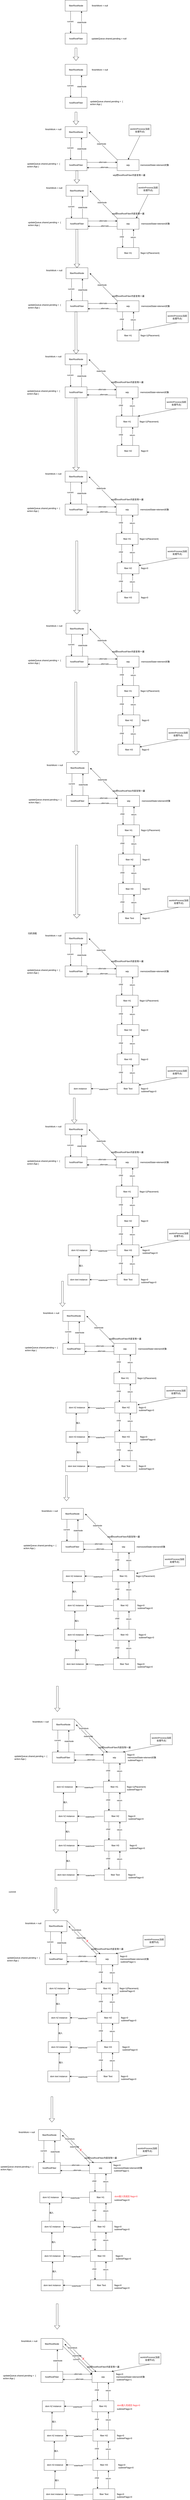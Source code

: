 <mxfile>
    <diagram id="wKQA1HTXR5OeNnzz4Dfs" name="Page-1">
        <mxGraphModel dx="254" dy="174" grid="1" gridSize="10" guides="1" tooltips="1" connect="1" arrows="1" fold="1" page="1" pageScale="1" pageWidth="10000" pageHeight="10000" math="0" shadow="0">
            <root>
                <mxCell id="0"/>
                <mxCell id="1" parent="0"/>
                <mxCell id="5" style="edgeStyle=none;html=1;exitX=0.25;exitY=1;exitDx=0;exitDy=0;entryX=0.25;entryY=0;entryDx=0;entryDy=0;" parent="1" source="2" target="3" edge="1">
                    <mxGeometry relative="1" as="geometry"/>
                </mxCell>
                <mxCell id="6" value="current" style="edgeLabel;html=1;align=center;verticalAlign=middle;resizable=0;points=[];" parent="5" vertex="1" connectable="0">
                    <mxGeometry x="-0.067" y="-2" relative="1" as="geometry">
                        <mxPoint as="offset"/>
                    </mxGeometry>
                </mxCell>
                <mxCell id="2" value="fiberRootNode" style="rounded=0;whiteSpace=wrap;html=1;" parent="1" vertex="1">
                    <mxGeometry x="530" y="30" width="120" height="60" as="geometry"/>
                </mxCell>
                <mxCell id="7" style="edgeStyle=none;html=1;exitX=0.75;exitY=0;exitDx=0;exitDy=0;entryX=0.75;entryY=1;entryDx=0;entryDy=0;" parent="1" source="3" target="2" edge="1">
                    <mxGeometry relative="1" as="geometry"/>
                </mxCell>
                <mxCell id="8" value="stateNode" style="edgeLabel;html=1;align=center;verticalAlign=middle;resizable=0;points=[];" parent="7" vertex="1" connectable="0">
                    <mxGeometry x="-0.017" y="-1" relative="1" as="geometry">
                        <mxPoint as="offset"/>
                    </mxGeometry>
                </mxCell>
                <mxCell id="3" value="hostRootFiber" style="rounded=0;whiteSpace=wrap;html=1;" parent="1" vertex="1">
                    <mxGeometry x="530" y="210" width="120" height="60" as="geometry"/>
                </mxCell>
                <mxCell id="9" value="finishWork = null" style="text;html=1;align=center;verticalAlign=middle;resizable=0;points=[];autosize=1;strokeColor=none;fillColor=none;" parent="1" vertex="1">
                    <mxGeometry x="665" y="45" width="110" height="30" as="geometry"/>
                </mxCell>
                <mxCell id="10" value="updateQueue.shared.pending = null" style="text;html=1;align=center;verticalAlign=middle;resizable=0;points=[];autosize=1;strokeColor=none;fillColor=none;" parent="1" vertex="1">
                    <mxGeometry x="665" y="225" width="210" height="30" as="geometry"/>
                </mxCell>
                <mxCell id="11" value="" style="shape=flexArrow;endArrow=classic;html=1;width=11;endSize=6.02;" parent="1" edge="1">
                    <mxGeometry width="50" height="50" relative="1" as="geometry">
                        <mxPoint x="589.5" y="290" as="sourcePoint"/>
                        <mxPoint x="589.5" y="360" as="targetPoint"/>
                        <Array as="points">
                            <mxPoint x="589.5" y="320"/>
                        </Array>
                    </mxGeometry>
                </mxCell>
                <mxCell id="12" style="edgeStyle=none;html=1;exitX=0.25;exitY=1;exitDx=0;exitDy=0;entryX=0.25;entryY=0;entryDx=0;entryDy=0;" parent="1" source="14" target="17" edge="1">
                    <mxGeometry relative="1" as="geometry"/>
                </mxCell>
                <mxCell id="13" value="current" style="edgeLabel;html=1;align=center;verticalAlign=middle;resizable=0;points=[];" parent="12" vertex="1" connectable="0">
                    <mxGeometry x="-0.067" y="-2" relative="1" as="geometry">
                        <mxPoint as="offset"/>
                    </mxGeometry>
                </mxCell>
                <mxCell id="14" value="fiberRootNode" style="rounded=0;whiteSpace=wrap;html=1;" parent="1" vertex="1">
                    <mxGeometry x="530" y="380" width="120" height="60" as="geometry"/>
                </mxCell>
                <mxCell id="15" style="edgeStyle=none;html=1;exitX=0.75;exitY=0;exitDx=0;exitDy=0;entryX=0.75;entryY=1;entryDx=0;entryDy=0;" parent="1" source="17" target="14" edge="1">
                    <mxGeometry relative="1" as="geometry"/>
                </mxCell>
                <mxCell id="16" value="stateNode" style="edgeLabel;html=1;align=center;verticalAlign=middle;resizable=0;points=[];" parent="15" vertex="1" connectable="0">
                    <mxGeometry x="-0.017" y="-1" relative="1" as="geometry">
                        <mxPoint as="offset"/>
                    </mxGeometry>
                </mxCell>
                <mxCell id="17" value="hostRootFiber" style="rounded=0;whiteSpace=wrap;html=1;" parent="1" vertex="1">
                    <mxGeometry x="530" y="560" width="120" height="60" as="geometry"/>
                </mxCell>
                <mxCell id="18" value="finishWork = null" style="text;html=1;align=center;verticalAlign=middle;resizable=0;points=[];autosize=1;strokeColor=none;fillColor=none;" parent="1" vertex="1">
                    <mxGeometry x="665" y="395" width="110" height="30" as="geometry"/>
                </mxCell>
                <mxCell id="19" value="updateQueue.shared.pending =&amp;nbsp; {&amp;nbsp;&lt;div&gt;&lt;font color=&quot;#000000&quot;&gt;action:App&amp;nbsp;&lt;/font&gt;&lt;span style=&quot;background-color: transparent;&quot;&gt;}&lt;/span&gt;&lt;/div&gt;" style="text;html=1;align=left;verticalAlign=middle;resizable=0;points=[];autosize=1;strokeColor=none;fillColor=none;" parent="1" vertex="1">
                    <mxGeometry x="665" y="570" width="210" height="40" as="geometry"/>
                </mxCell>
                <mxCell id="20" value="" style="shape=flexArrow;endArrow=classic;html=1;width=11;endSize=6.02;" parent="1" edge="1">
                    <mxGeometry width="50" height="50" relative="1" as="geometry">
                        <mxPoint x="589.5" y="640" as="sourcePoint"/>
                        <mxPoint x="589.5" y="710" as="targetPoint"/>
                        <Array as="points">
                            <mxPoint x="589.5" y="670"/>
                        </Array>
                    </mxGeometry>
                </mxCell>
                <mxCell id="21" style="edgeStyle=none;html=1;exitX=0.25;exitY=1;exitDx=0;exitDy=0;entryX=0.25;entryY=0;entryDx=0;entryDy=0;" parent="1" source="23" target="26" edge="1">
                    <mxGeometry relative="1" as="geometry"/>
                </mxCell>
                <mxCell id="22" value="current" style="edgeLabel;html=1;align=center;verticalAlign=middle;resizable=0;points=[];" parent="21" vertex="1" connectable="0">
                    <mxGeometry x="-0.067" y="-2" relative="1" as="geometry">
                        <mxPoint as="offset"/>
                    </mxGeometry>
                </mxCell>
                <mxCell id="23" value="fiberRootNode" style="rounded=0;whiteSpace=wrap;html=1;" parent="1" vertex="1">
                    <mxGeometry x="530" y="720" width="120" height="60" as="geometry"/>
                </mxCell>
                <mxCell id="24" style="edgeStyle=none;html=1;exitX=0.75;exitY=0;exitDx=0;exitDy=0;entryX=0.75;entryY=1;entryDx=0;entryDy=0;" parent="1" source="26" target="23" edge="1">
                    <mxGeometry relative="1" as="geometry"/>
                </mxCell>
                <mxCell id="25" value="stateNode" style="edgeLabel;html=1;align=center;verticalAlign=middle;resizable=0;points=[];" parent="24" vertex="1" connectable="0">
                    <mxGeometry x="-0.017" y="-1" relative="1" as="geometry">
                        <mxPoint as="offset"/>
                    </mxGeometry>
                </mxCell>
                <mxCell id="42" style="edgeStyle=none;html=1;exitX=1;exitY=0.25;exitDx=0;exitDy=0;entryX=0;entryY=0.25;entryDx=0;entryDy=0;" parent="1" source="26" target="29" edge="1">
                    <mxGeometry relative="1" as="geometry"/>
                </mxCell>
                <mxCell id="46" value="alternate" style="edgeLabel;html=1;align=center;verticalAlign=middle;resizable=0;points=[];" parent="42" vertex="1" connectable="0">
                    <mxGeometry x="0.038" y="1" relative="1" as="geometry">
                        <mxPoint as="offset"/>
                    </mxGeometry>
                </mxCell>
                <mxCell id="26" value="hostRootFiber" style="rounded=0;whiteSpace=wrap;html=1;" parent="1" vertex="1">
                    <mxGeometry x="530" y="900" width="120" height="60" as="geometry"/>
                </mxCell>
                <mxCell id="27" value="finishWork = null" style="text;html=1;align=center;verticalAlign=middle;resizable=0;points=[];autosize=1;strokeColor=none;fillColor=none;" parent="1" vertex="1">
                    <mxGeometry x="410" y="720" width="110" height="30" as="geometry"/>
                </mxCell>
                <mxCell id="28" value="updateQueue.shared.pending =&amp;nbsp; {&amp;nbsp;&lt;div&gt;&lt;font color=&quot;#000000&quot;&gt;action:App&amp;nbsp;&lt;/font&gt;&lt;span style=&quot;background-color: transparent;&quot;&gt;}&lt;/span&gt;&lt;/div&gt;" style="text;html=1;align=left;verticalAlign=middle;resizable=0;points=[];autosize=1;strokeColor=none;fillColor=none;" parent="1" vertex="1">
                    <mxGeometry x="320" y="910" width="210" height="40" as="geometry"/>
                </mxCell>
                <mxCell id="31" style="edgeStyle=none;html=1;exitX=0;exitY=0;exitDx=0;exitDy=0;" parent="1" source="29" edge="1">
                    <mxGeometry relative="1" as="geometry">
                        <mxPoint x="660" y="750" as="targetPoint"/>
                    </mxGeometry>
                </mxCell>
                <mxCell id="32" value="stateNode" style="edgeLabel;html=1;align=center;verticalAlign=middle;resizable=0;points=[];" parent="31" vertex="1" connectable="0">
                    <mxGeometry x="0.121" y="-1" relative="1" as="geometry">
                        <mxPoint y="-1" as="offset"/>
                    </mxGeometry>
                </mxCell>
                <mxCell id="29" value="wip" style="rounded=0;whiteSpace=wrap;html=1;" parent="1" vertex="1">
                    <mxGeometry x="815" y="900" width="120" height="60" as="geometry"/>
                </mxCell>
                <mxCell id="34" value="wip把&lt;span style=&quot;color: rgb(0, 0, 0); text-wrap-mode: wrap;&quot;&gt;hostRootFiber内容复制一遍&lt;/span&gt;" style="text;html=1;align=center;verticalAlign=middle;resizable=0;points=[];autosize=1;strokeColor=none;fillColor=none;" parent="1" vertex="1">
                    <mxGeometry x="780" y="970" width="200" height="30" as="geometry"/>
                </mxCell>
                <mxCell id="43" style="edgeStyle=none;html=1;exitX=0;exitY=0.75;exitDx=0;exitDy=0;" parent="1" source="29" edge="1">
                    <mxGeometry relative="1" as="geometry">
                        <mxPoint x="650" y="944" as="targetPoint"/>
                    </mxGeometry>
                </mxCell>
                <mxCell id="44" value="alternate" style="edgeLabel;html=1;align=center;verticalAlign=middle;resizable=0;points=[];" parent="43" vertex="1" connectable="0">
                    <mxGeometry x="-0.144" y="-3" relative="1" as="geometry">
                        <mxPoint as="offset"/>
                    </mxGeometry>
                </mxCell>
                <mxCell id="47" value="memoizedState=element对象" style="text;html=1;align=center;verticalAlign=middle;resizable=0;points=[];autosize=1;strokeColor=none;fillColor=none;" vertex="1" parent="1">
                    <mxGeometry x="930" y="915" width="180" height="30" as="geometry"/>
                </mxCell>
                <mxCell id="48" value="" style="shape=flexArrow;endArrow=classic;html=1;width=11;endSize=6.02;" edge="1" parent="1">
                    <mxGeometry width="50" height="50" relative="1" as="geometry">
                        <mxPoint x="594.5" y="960" as="sourcePoint"/>
                        <mxPoint x="594.5" y="1030" as="targetPoint"/>
                        <Array as="points">
                            <mxPoint x="594.5" y="990"/>
                        </Array>
                    </mxGeometry>
                </mxCell>
                <mxCell id="49" style="edgeStyle=none;html=1;exitX=0.25;exitY=1;exitDx=0;exitDy=0;entryX=0.25;entryY=0;entryDx=0;entryDy=0;" edge="1" parent="1" source="51" target="56">
                    <mxGeometry relative="1" as="geometry"/>
                </mxCell>
                <mxCell id="50" value="current" style="edgeLabel;html=1;align=center;verticalAlign=middle;resizable=0;points=[];" vertex="1" connectable="0" parent="49">
                    <mxGeometry x="-0.067" y="-2" relative="1" as="geometry">
                        <mxPoint as="offset"/>
                    </mxGeometry>
                </mxCell>
                <mxCell id="51" value="fiberRootNode" style="rounded=0;whiteSpace=wrap;html=1;" vertex="1" parent="1">
                    <mxGeometry x="535" y="1040" width="120" height="60" as="geometry"/>
                </mxCell>
                <mxCell id="52" style="edgeStyle=none;html=1;exitX=0.75;exitY=0;exitDx=0;exitDy=0;entryX=0.75;entryY=1;entryDx=0;entryDy=0;" edge="1" parent="1" source="56" target="51">
                    <mxGeometry relative="1" as="geometry"/>
                </mxCell>
                <mxCell id="53" value="stateNode" style="edgeLabel;html=1;align=center;verticalAlign=middle;resizable=0;points=[];" vertex="1" connectable="0" parent="52">
                    <mxGeometry x="-0.017" y="-1" relative="1" as="geometry">
                        <mxPoint as="offset"/>
                    </mxGeometry>
                </mxCell>
                <mxCell id="54" style="edgeStyle=none;html=1;exitX=1;exitY=0.25;exitDx=0;exitDy=0;entryX=0;entryY=0.25;entryDx=0;entryDy=0;" edge="1" parent="1" source="56" target="61">
                    <mxGeometry relative="1" as="geometry"/>
                </mxCell>
                <mxCell id="55" value="alternate" style="edgeLabel;html=1;align=center;verticalAlign=middle;resizable=0;points=[];" vertex="1" connectable="0" parent="54">
                    <mxGeometry x="0.038" y="1" relative="1" as="geometry">
                        <mxPoint as="offset"/>
                    </mxGeometry>
                </mxCell>
                <mxCell id="56" value="hostRootFiber" style="rounded=0;whiteSpace=wrap;html=1;" vertex="1" parent="1">
                    <mxGeometry x="535" y="1220" width="120" height="60" as="geometry"/>
                </mxCell>
                <mxCell id="57" value="finishWork = null" style="text;html=1;align=center;verticalAlign=middle;resizable=0;points=[];autosize=1;strokeColor=none;fillColor=none;" vertex="1" parent="1">
                    <mxGeometry x="415" y="1040" width="110" height="30" as="geometry"/>
                </mxCell>
                <mxCell id="58" value="updateQueue.shared.pending =&amp;nbsp; {&amp;nbsp;&lt;div&gt;&lt;font color=&quot;#000000&quot;&gt;action:App&amp;nbsp;&lt;/font&gt;&lt;span style=&quot;background-color: transparent;&quot;&gt;}&lt;/span&gt;&lt;/div&gt;" style="text;html=1;align=left;verticalAlign=middle;resizable=0;points=[];autosize=1;strokeColor=none;fillColor=none;" vertex="1" parent="1">
                    <mxGeometry x="325" y="1230" width="210" height="40" as="geometry"/>
                </mxCell>
                <mxCell id="59" style="edgeStyle=none;html=1;exitX=0;exitY=0;exitDx=0;exitDy=0;" edge="1" parent="1" source="61">
                    <mxGeometry relative="1" as="geometry">
                        <mxPoint x="665" y="1070" as="targetPoint"/>
                    </mxGeometry>
                </mxCell>
                <mxCell id="60" value="stateNode" style="edgeLabel;html=1;align=center;verticalAlign=middle;resizable=0;points=[];" vertex="1" connectable="0" parent="59">
                    <mxGeometry x="0.121" y="-1" relative="1" as="geometry">
                        <mxPoint y="-1" as="offset"/>
                    </mxGeometry>
                </mxCell>
                <mxCell id="70" style="edgeStyle=none;html=1;exitX=0.25;exitY=1;exitDx=0;exitDy=0;entryX=0.25;entryY=0;entryDx=0;entryDy=0;" edge="1" parent="1" source="61" target="66">
                    <mxGeometry relative="1" as="geometry"/>
                </mxCell>
                <mxCell id="71" value="child" style="edgeLabel;html=1;align=center;verticalAlign=middle;resizable=0;points=[];" vertex="1" connectable="0" parent="70">
                    <mxGeometry x="-0.178" y="-5" relative="1" as="geometry">
                        <mxPoint as="offset"/>
                    </mxGeometry>
                </mxCell>
                <mxCell id="61" value="wip" style="rounded=0;whiteSpace=wrap;html=1;" vertex="1" parent="1">
                    <mxGeometry x="815" y="1220" width="120" height="60" as="geometry"/>
                </mxCell>
                <mxCell id="62" value="wip把&lt;span style=&quot;color: rgb(0, 0, 0); text-wrap-mode: wrap;&quot;&gt;hostRootFiber内容复制一遍&lt;/span&gt;" style="text;html=1;align=center;verticalAlign=middle;resizable=0;points=[];autosize=1;strokeColor=none;fillColor=none;" vertex="1" parent="1">
                    <mxGeometry x="775" y="1180" width="200" height="30" as="geometry"/>
                </mxCell>
                <mxCell id="63" style="edgeStyle=none;html=1;exitX=0;exitY=0.75;exitDx=0;exitDy=0;" edge="1" parent="1" source="61">
                    <mxGeometry relative="1" as="geometry">
                        <mxPoint x="655" y="1264" as="targetPoint"/>
                    </mxGeometry>
                </mxCell>
                <mxCell id="64" value="alternate" style="edgeLabel;html=1;align=center;verticalAlign=middle;resizable=0;points=[];" vertex="1" connectable="0" parent="63">
                    <mxGeometry x="-0.144" y="-3" relative="1" as="geometry">
                        <mxPoint as="offset"/>
                    </mxGeometry>
                </mxCell>
                <mxCell id="65" value="memoizedState=element对象" style="text;html=1;align=center;verticalAlign=middle;resizable=0;points=[];autosize=1;strokeColor=none;fillColor=none;" vertex="1" parent="1">
                    <mxGeometry x="935" y="1235" width="180" height="30" as="geometry"/>
                </mxCell>
                <mxCell id="67" style="edgeStyle=none;html=1;exitX=0.75;exitY=0;exitDx=0;exitDy=0;entryX=0.75;entryY=1;entryDx=0;entryDy=0;" edge="1" parent="1" source="66" target="61">
                    <mxGeometry relative="1" as="geometry"/>
                </mxCell>
                <mxCell id="68" value="return" style="edgeLabel;html=1;align=center;verticalAlign=middle;resizable=0;points=[];" vertex="1" connectable="0" parent="67">
                    <mxGeometry x="0.138" y="2" relative="1" as="geometry">
                        <mxPoint y="1" as="offset"/>
                    </mxGeometry>
                </mxCell>
                <mxCell id="66" value="fiber H1" style="rounded=0;whiteSpace=wrap;html=1;" vertex="1" parent="1">
                    <mxGeometry x="815" y="1380" width="120" height="60" as="geometry"/>
                </mxCell>
                <mxCell id="69" value="flags=1(Placement)" style="text;html=1;align=center;verticalAlign=middle;resizable=0;points=[];autosize=1;strokeColor=none;fillColor=none;" vertex="1" parent="1">
                    <mxGeometry x="930" y="1395" width="130" height="30" as="geometry"/>
                </mxCell>
                <mxCell id="72" style="edgeStyle=none;html=1;exitX=0.25;exitY=1;exitDx=0;exitDy=0;entryX=0.25;entryY=0;entryDx=0;entryDy=0;" edge="1" parent="1" source="74" target="79">
                    <mxGeometry relative="1" as="geometry"/>
                </mxCell>
                <mxCell id="73" value="current" style="edgeLabel;html=1;align=center;verticalAlign=middle;resizable=0;points=[];" vertex="1" connectable="0" parent="72">
                    <mxGeometry x="-0.067" y="-2" relative="1" as="geometry">
                        <mxPoint as="offset"/>
                    </mxGeometry>
                </mxCell>
                <mxCell id="74" value="fiberRootNode" style="rounded=0;whiteSpace=wrap;html=1;" vertex="1" parent="1">
                    <mxGeometry x="535" y="1490" width="120" height="60" as="geometry"/>
                </mxCell>
                <mxCell id="75" style="edgeStyle=none;html=1;exitX=0.75;exitY=0;exitDx=0;exitDy=0;entryX=0.75;entryY=1;entryDx=0;entryDy=0;" edge="1" parent="1" source="79" target="74">
                    <mxGeometry relative="1" as="geometry"/>
                </mxCell>
                <mxCell id="76" value="stateNode" style="edgeLabel;html=1;align=center;verticalAlign=middle;resizable=0;points=[];" vertex="1" connectable="0" parent="75">
                    <mxGeometry x="-0.017" y="-1" relative="1" as="geometry">
                        <mxPoint as="offset"/>
                    </mxGeometry>
                </mxCell>
                <mxCell id="77" style="edgeStyle=none;html=1;exitX=1;exitY=0.25;exitDx=0;exitDy=0;entryX=0;entryY=0.25;entryDx=0;entryDy=0;" edge="1" parent="1" source="79" target="86">
                    <mxGeometry relative="1" as="geometry"/>
                </mxCell>
                <mxCell id="78" value="alternate" style="edgeLabel;html=1;align=center;verticalAlign=middle;resizable=0;points=[];" vertex="1" connectable="0" parent="77">
                    <mxGeometry x="0.038" y="1" relative="1" as="geometry">
                        <mxPoint as="offset"/>
                    </mxGeometry>
                </mxCell>
                <mxCell id="79" value="hostRootFiber" style="rounded=0;whiteSpace=wrap;html=1;" vertex="1" parent="1">
                    <mxGeometry x="535" y="1670" width="120" height="60" as="geometry"/>
                </mxCell>
                <mxCell id="80" value="finishWork = null" style="text;html=1;align=center;verticalAlign=middle;resizable=0;points=[];autosize=1;strokeColor=none;fillColor=none;" vertex="1" parent="1">
                    <mxGeometry x="415" y="1490" width="110" height="30" as="geometry"/>
                </mxCell>
                <mxCell id="81" value="updateQueue.shared.pending =&amp;nbsp; {&amp;nbsp;&lt;div&gt;&lt;font color=&quot;#000000&quot;&gt;action:App&amp;nbsp;&lt;/font&gt;&lt;span style=&quot;background-color: transparent;&quot;&gt;}&lt;/span&gt;&lt;/div&gt;" style="text;html=1;align=left;verticalAlign=middle;resizable=0;points=[];autosize=1;strokeColor=none;fillColor=none;" vertex="1" parent="1">
                    <mxGeometry x="325" y="1680" width="210" height="40" as="geometry"/>
                </mxCell>
                <mxCell id="82" style="edgeStyle=none;html=1;exitX=0;exitY=0;exitDx=0;exitDy=0;" edge="1" parent="1" source="86">
                    <mxGeometry relative="1" as="geometry">
                        <mxPoint x="665" y="1520" as="targetPoint"/>
                    </mxGeometry>
                </mxCell>
                <mxCell id="83" value="stateNode" style="edgeLabel;html=1;align=center;verticalAlign=middle;resizable=0;points=[];" vertex="1" connectable="0" parent="82">
                    <mxGeometry x="0.121" y="-1" relative="1" as="geometry">
                        <mxPoint y="-1" as="offset"/>
                    </mxGeometry>
                </mxCell>
                <mxCell id="84" style="edgeStyle=none;html=1;exitX=0.25;exitY=1;exitDx=0;exitDy=0;entryX=0.25;entryY=0;entryDx=0;entryDy=0;" edge="1" parent="1" source="86" target="93">
                    <mxGeometry relative="1" as="geometry"/>
                </mxCell>
                <mxCell id="85" value="child" style="edgeLabel;html=1;align=center;verticalAlign=middle;resizable=0;points=[];" vertex="1" connectable="0" parent="84">
                    <mxGeometry x="-0.178" y="-5" relative="1" as="geometry">
                        <mxPoint as="offset"/>
                    </mxGeometry>
                </mxCell>
                <mxCell id="86" value="wip" style="rounded=0;whiteSpace=wrap;html=1;" vertex="1" parent="1">
                    <mxGeometry x="815" y="1670" width="120" height="60" as="geometry"/>
                </mxCell>
                <mxCell id="87" value="wip把&lt;span style=&quot;color: rgb(0, 0, 0); text-wrap-mode: wrap;&quot;&gt;hostRootFiber内容复制一遍&lt;/span&gt;" style="text;html=1;align=center;verticalAlign=middle;resizable=0;points=[];autosize=1;strokeColor=none;fillColor=none;" vertex="1" parent="1">
                    <mxGeometry x="775" y="1630" width="200" height="30" as="geometry"/>
                </mxCell>
                <mxCell id="88" style="edgeStyle=none;html=1;exitX=0;exitY=0.75;exitDx=0;exitDy=0;" edge="1" parent="1" source="86">
                    <mxGeometry relative="1" as="geometry">
                        <mxPoint x="655" y="1714" as="targetPoint"/>
                    </mxGeometry>
                </mxCell>
                <mxCell id="89" value="alternate" style="edgeLabel;html=1;align=center;verticalAlign=middle;resizable=0;points=[];" vertex="1" connectable="0" parent="88">
                    <mxGeometry x="-0.144" y="-3" relative="1" as="geometry">
                        <mxPoint as="offset"/>
                    </mxGeometry>
                </mxCell>
                <mxCell id="90" value="memoizedState=element对象" style="text;html=1;align=center;verticalAlign=middle;resizable=0;points=[];autosize=1;strokeColor=none;fillColor=none;" vertex="1" parent="1">
                    <mxGeometry x="935" y="1685" width="180" height="30" as="geometry"/>
                </mxCell>
                <mxCell id="91" style="edgeStyle=none;html=1;exitX=0.75;exitY=0;exitDx=0;exitDy=0;entryX=0.75;entryY=1;entryDx=0;entryDy=0;" edge="1" parent="1" source="93" target="86">
                    <mxGeometry relative="1" as="geometry"/>
                </mxCell>
                <mxCell id="92" value="return" style="edgeLabel;html=1;align=center;verticalAlign=middle;resizable=0;points=[];" vertex="1" connectable="0" parent="91">
                    <mxGeometry x="0.138" y="2" relative="1" as="geometry">
                        <mxPoint y="1" as="offset"/>
                    </mxGeometry>
                </mxCell>
                <mxCell id="93" value="fiber H1" style="rounded=0;whiteSpace=wrap;html=1;" vertex="1" parent="1">
                    <mxGeometry x="815" y="1830" width="120" height="60" as="geometry"/>
                </mxCell>
                <mxCell id="94" value="flags=1(Placement)" style="text;html=1;align=center;verticalAlign=middle;resizable=0;points=[];autosize=1;strokeColor=none;fillColor=none;" vertex="1" parent="1">
                    <mxGeometry x="930" y="1845" width="130" height="30" as="geometry"/>
                </mxCell>
                <mxCell id="95" value="" style="shape=flexArrow;endArrow=classic;html=1;width=11;endSize=6.02;" edge="1" parent="1" target="74">
                    <mxGeometry width="50" height="50" relative="1" as="geometry">
                        <mxPoint x="594.38" y="1280" as="sourcePoint"/>
                        <mxPoint x="594.38" y="1350" as="targetPoint"/>
                        <Array as="points">
                            <mxPoint x="594.38" y="1310"/>
                        </Array>
                    </mxGeometry>
                </mxCell>
                <mxCell id="96" value="workInProcess(当前处理节点)" style="rounded=0;whiteSpace=wrap;html=1;" vertex="1" parent="1">
                    <mxGeometry x="880" y="710" width="120" height="60" as="geometry"/>
                </mxCell>
                <mxCell id="97" style="edgeStyle=none;html=1;exitX=0.5;exitY=1;exitDx=0;exitDy=0;entryX=0.5;entryY=0;entryDx=0;entryDy=0;" edge="1" parent="1" source="96" target="29">
                    <mxGeometry relative="1" as="geometry"/>
                </mxCell>
                <mxCell id="98" value="workInProcess(当前处理节点)" style="rounded=0;whiteSpace=wrap;html=1;" vertex="1" parent="1">
                    <mxGeometry x="925" y="1030" width="120" height="60" as="geometry"/>
                </mxCell>
                <mxCell id="99" style="edgeStyle=none;html=1;exitX=0.5;exitY=1;exitDx=0;exitDy=0;entryX=0.5;entryY=0;entryDx=0;entryDy=0;" edge="1" parent="1" source="98">
                    <mxGeometry relative="1" as="geometry">
                        <mxPoint x="920" y="1220" as="targetPoint"/>
                    </mxGeometry>
                </mxCell>
                <mxCell id="100" value="workInProcess(当前处理节点)" style="rounded=0;whiteSpace=wrap;html=1;" vertex="1" parent="1">
                    <mxGeometry x="1085" y="1730" width="120" height="60" as="geometry"/>
                </mxCell>
                <mxCell id="101" style="edgeStyle=none;html=1;exitX=0.5;exitY=1;exitDx=0;exitDy=0;entryX=1;entryY=0;entryDx=0;entryDy=0;" edge="1" parent="1" source="100" target="93">
                    <mxGeometry relative="1" as="geometry">
                        <mxPoint x="1080" y="1920" as="targetPoint"/>
                    </mxGeometry>
                </mxCell>
                <mxCell id="102" style="edgeStyle=none;html=1;exitX=0.25;exitY=1;exitDx=0;exitDy=0;entryX=0.25;entryY=0;entryDx=0;entryDy=0;" edge="1" parent="1" source="104" target="109">
                    <mxGeometry relative="1" as="geometry"/>
                </mxCell>
                <mxCell id="103" value="current" style="edgeLabel;html=1;align=center;verticalAlign=middle;resizable=0;points=[];" vertex="1" connectable="0" parent="102">
                    <mxGeometry x="-0.067" y="-2" relative="1" as="geometry">
                        <mxPoint as="offset"/>
                    </mxGeometry>
                </mxCell>
                <mxCell id="104" value="fiberRootNode" style="rounded=0;whiteSpace=wrap;html=1;" vertex="1" parent="1">
                    <mxGeometry x="530" y="1960" width="120" height="60" as="geometry"/>
                </mxCell>
                <mxCell id="105" style="edgeStyle=none;html=1;exitX=0.75;exitY=0;exitDx=0;exitDy=0;entryX=0.75;entryY=1;entryDx=0;entryDy=0;" edge="1" parent="1" source="109" target="104">
                    <mxGeometry relative="1" as="geometry"/>
                </mxCell>
                <mxCell id="106" value="stateNode" style="edgeLabel;html=1;align=center;verticalAlign=middle;resizable=0;points=[];" vertex="1" connectable="0" parent="105">
                    <mxGeometry x="-0.017" y="-1" relative="1" as="geometry">
                        <mxPoint as="offset"/>
                    </mxGeometry>
                </mxCell>
                <mxCell id="107" style="edgeStyle=none;html=1;exitX=1;exitY=0.25;exitDx=0;exitDy=0;entryX=0;entryY=0.25;entryDx=0;entryDy=0;" edge="1" parent="1" source="109" target="116">
                    <mxGeometry relative="1" as="geometry"/>
                </mxCell>
                <mxCell id="108" value="alternate" style="edgeLabel;html=1;align=center;verticalAlign=middle;resizable=0;points=[];" vertex="1" connectable="0" parent="107">
                    <mxGeometry x="0.038" y="1" relative="1" as="geometry">
                        <mxPoint as="offset"/>
                    </mxGeometry>
                </mxCell>
                <mxCell id="109" value="hostRootFiber" style="rounded=0;whiteSpace=wrap;html=1;" vertex="1" parent="1">
                    <mxGeometry x="530" y="2140" width="120" height="60" as="geometry"/>
                </mxCell>
                <mxCell id="110" value="finishWork = null" style="text;html=1;align=center;verticalAlign=middle;resizable=0;points=[];autosize=1;strokeColor=none;fillColor=none;" vertex="1" parent="1">
                    <mxGeometry x="410" y="1960" width="110" height="30" as="geometry"/>
                </mxCell>
                <mxCell id="111" value="updateQueue.shared.pending =&amp;nbsp; {&amp;nbsp;&lt;div&gt;&lt;font color=&quot;#000000&quot;&gt;action:App&amp;nbsp;&lt;/font&gt;&lt;span style=&quot;background-color: transparent;&quot;&gt;}&lt;/span&gt;&lt;/div&gt;" style="text;html=1;align=left;verticalAlign=middle;resizable=0;points=[];autosize=1;strokeColor=none;fillColor=none;" vertex="1" parent="1">
                    <mxGeometry x="320" y="2150" width="210" height="40" as="geometry"/>
                </mxCell>
                <mxCell id="112" style="edgeStyle=none;html=1;exitX=0;exitY=0;exitDx=0;exitDy=0;" edge="1" parent="1" source="116">
                    <mxGeometry relative="1" as="geometry">
                        <mxPoint x="660" y="1990" as="targetPoint"/>
                    </mxGeometry>
                </mxCell>
                <mxCell id="113" value="stateNode" style="edgeLabel;html=1;align=center;verticalAlign=middle;resizable=0;points=[];" vertex="1" connectable="0" parent="112">
                    <mxGeometry x="0.121" y="-1" relative="1" as="geometry">
                        <mxPoint y="-1" as="offset"/>
                    </mxGeometry>
                </mxCell>
                <mxCell id="114" style="edgeStyle=none;html=1;exitX=0.25;exitY=1;exitDx=0;exitDy=0;entryX=0.25;entryY=0;entryDx=0;entryDy=0;" edge="1" parent="1" source="116" target="123">
                    <mxGeometry relative="1" as="geometry"/>
                </mxCell>
                <mxCell id="115" value="child" style="edgeLabel;html=1;align=center;verticalAlign=middle;resizable=0;points=[];" vertex="1" connectable="0" parent="114">
                    <mxGeometry x="-0.178" y="-5" relative="1" as="geometry">
                        <mxPoint as="offset"/>
                    </mxGeometry>
                </mxCell>
                <mxCell id="116" value="wip" style="rounded=0;whiteSpace=wrap;html=1;" vertex="1" parent="1">
                    <mxGeometry x="810" y="2140" width="120" height="60" as="geometry"/>
                </mxCell>
                <mxCell id="117" value="wip把&lt;span style=&quot;color: rgb(0, 0, 0); text-wrap-mode: wrap;&quot;&gt;hostRootFiber内容复制一遍&lt;/span&gt;" style="text;html=1;align=center;verticalAlign=middle;resizable=0;points=[];autosize=1;strokeColor=none;fillColor=none;" vertex="1" parent="1">
                    <mxGeometry x="770" y="2100" width="200" height="30" as="geometry"/>
                </mxCell>
                <mxCell id="118" style="edgeStyle=none;html=1;exitX=0;exitY=0.75;exitDx=0;exitDy=0;" edge="1" parent="1" source="116">
                    <mxGeometry relative="1" as="geometry">
                        <mxPoint x="650" y="2184" as="targetPoint"/>
                    </mxGeometry>
                </mxCell>
                <mxCell id="119" value="alternate" style="edgeLabel;html=1;align=center;verticalAlign=middle;resizable=0;points=[];" vertex="1" connectable="0" parent="118">
                    <mxGeometry x="-0.144" y="-3" relative="1" as="geometry">
                        <mxPoint as="offset"/>
                    </mxGeometry>
                </mxCell>
                <mxCell id="120" value="memoizedState=element对象" style="text;html=1;align=center;verticalAlign=middle;resizable=0;points=[];autosize=1;strokeColor=none;fillColor=none;" vertex="1" parent="1">
                    <mxGeometry x="930" y="2155" width="180" height="30" as="geometry"/>
                </mxCell>
                <mxCell id="121" style="edgeStyle=none;html=1;exitX=0.75;exitY=0;exitDx=0;exitDy=0;entryX=0.75;entryY=1;entryDx=0;entryDy=0;" edge="1" parent="1" source="123" target="116">
                    <mxGeometry relative="1" as="geometry"/>
                </mxCell>
                <mxCell id="122" value="return" style="edgeLabel;html=1;align=center;verticalAlign=middle;resizable=0;points=[];" vertex="1" connectable="0" parent="121">
                    <mxGeometry x="0.138" y="2" relative="1" as="geometry">
                        <mxPoint y="1" as="offset"/>
                    </mxGeometry>
                </mxCell>
                <mxCell id="123" value="fiber H1" style="rounded=0;whiteSpace=wrap;html=1;" vertex="1" parent="1">
                    <mxGeometry x="810" y="2300" width="120" height="60" as="geometry"/>
                </mxCell>
                <mxCell id="124" value="flags=1(Placement)" style="text;html=1;align=center;verticalAlign=middle;resizable=0;points=[];autosize=1;strokeColor=none;fillColor=none;" vertex="1" parent="1">
                    <mxGeometry x="925" y="2315" width="130" height="30" as="geometry"/>
                </mxCell>
                <mxCell id="125" value="workInProcess(当前处理节点)" style="rounded=0;whiteSpace=wrap;html=1;" vertex="1" parent="1">
                    <mxGeometry x="1080" y="2200" width="120" height="60" as="geometry"/>
                </mxCell>
                <mxCell id="126" style="edgeStyle=none;html=1;exitX=0.5;exitY=1;exitDx=0;exitDy=0;entryX=1;entryY=0;entryDx=0;entryDy=0;" edge="1" parent="1" source="125" target="123">
                    <mxGeometry relative="1" as="geometry">
                        <mxPoint x="1075" y="2390" as="targetPoint"/>
                    </mxGeometry>
                </mxCell>
                <mxCell id="127" value="" style="shape=flexArrow;endArrow=classic;html=1;width=11;endSize=6.02;entryX=0.5;entryY=0;entryDx=0;entryDy=0;" edge="1" parent="1" target="104">
                    <mxGeometry width="50" height="50" relative="1" as="geometry">
                        <mxPoint x="589.38" y="1730" as="sourcePoint"/>
                        <mxPoint x="590" y="1940" as="targetPoint"/>
                        <Array as="points">
                            <mxPoint x="589.38" y="1760"/>
                        </Array>
                    </mxGeometry>
                </mxCell>
                <mxCell id="132" value="fiber H2" style="rounded=0;whiteSpace=wrap;html=1;" vertex="1" parent="1">
                    <mxGeometry x="815" y="2460" width="120" height="60" as="geometry"/>
                </mxCell>
                <mxCell id="133" style="edgeStyle=none;html=1;exitX=0.75;exitY=0;exitDx=0;exitDy=0;entryX=0.75;entryY=1;entryDx=0;entryDy=0;" edge="1" parent="1">
                    <mxGeometry relative="1" as="geometry">
                        <mxPoint x="900" y="2460" as="sourcePoint"/>
                        <mxPoint x="900" y="2360" as="targetPoint"/>
                    </mxGeometry>
                </mxCell>
                <mxCell id="134" value="return" style="edgeLabel;html=1;align=center;verticalAlign=middle;resizable=0;points=[];" vertex="1" connectable="0" parent="133">
                    <mxGeometry x="0.138" y="2" relative="1" as="geometry">
                        <mxPoint y="1" as="offset"/>
                    </mxGeometry>
                </mxCell>
                <mxCell id="135" style="edgeStyle=none;html=1;exitX=0.25;exitY=1;exitDx=0;exitDy=0;entryX=0.25;entryY=0;entryDx=0;entryDy=0;" edge="1" parent="1">
                    <mxGeometry relative="1" as="geometry">
                        <mxPoint x="840" y="2360" as="sourcePoint"/>
                        <mxPoint x="840" y="2460" as="targetPoint"/>
                    </mxGeometry>
                </mxCell>
                <mxCell id="136" value="child" style="edgeLabel;html=1;align=center;verticalAlign=middle;resizable=0;points=[];" vertex="1" connectable="0" parent="135">
                    <mxGeometry x="-0.178" y="-5" relative="1" as="geometry">
                        <mxPoint as="offset"/>
                    </mxGeometry>
                </mxCell>
                <mxCell id="137" value="flags=0" style="text;html=1;align=center;verticalAlign=middle;resizable=0;points=[];autosize=1;strokeColor=none;fillColor=none;" vertex="1" parent="1">
                    <mxGeometry x="935" y="2475" width="60" height="30" as="geometry"/>
                </mxCell>
                <mxCell id="198" style="edgeStyle=none;html=1;exitX=0.25;exitY=1;exitDx=0;exitDy=0;entryX=0.25;entryY=0;entryDx=0;entryDy=0;" edge="1" parent="1" source="200" target="205">
                    <mxGeometry relative="1" as="geometry"/>
                </mxCell>
                <mxCell id="199" value="current" style="edgeLabel;html=1;align=center;verticalAlign=middle;resizable=0;points=[];" vertex="1" connectable="0" parent="198">
                    <mxGeometry x="-0.067" y="-2" relative="1" as="geometry">
                        <mxPoint as="offset"/>
                    </mxGeometry>
                </mxCell>
                <mxCell id="200" value="fiberRootNode" style="rounded=0;whiteSpace=wrap;html=1;" vertex="1" parent="1">
                    <mxGeometry x="530" y="2600" width="120" height="60" as="geometry"/>
                </mxCell>
                <mxCell id="201" style="edgeStyle=none;html=1;exitX=0.75;exitY=0;exitDx=0;exitDy=0;entryX=0.75;entryY=1;entryDx=0;entryDy=0;" edge="1" parent="1" source="205" target="200">
                    <mxGeometry relative="1" as="geometry"/>
                </mxCell>
                <mxCell id="202" value="stateNode" style="edgeLabel;html=1;align=center;verticalAlign=middle;resizable=0;points=[];" vertex="1" connectable="0" parent="201">
                    <mxGeometry x="-0.017" y="-1" relative="1" as="geometry">
                        <mxPoint as="offset"/>
                    </mxGeometry>
                </mxCell>
                <mxCell id="203" style="edgeStyle=none;html=1;exitX=1;exitY=0.25;exitDx=0;exitDy=0;entryX=0;entryY=0.25;entryDx=0;entryDy=0;" edge="1" parent="1" source="205" target="212">
                    <mxGeometry relative="1" as="geometry"/>
                </mxCell>
                <mxCell id="204" value="alternate" style="edgeLabel;html=1;align=center;verticalAlign=middle;resizable=0;points=[];" vertex="1" connectable="0" parent="203">
                    <mxGeometry x="0.038" y="1" relative="1" as="geometry">
                        <mxPoint as="offset"/>
                    </mxGeometry>
                </mxCell>
                <mxCell id="205" value="hostRootFiber" style="rounded=0;whiteSpace=wrap;html=1;" vertex="1" parent="1">
                    <mxGeometry x="530" y="2780" width="120" height="60" as="geometry"/>
                </mxCell>
                <mxCell id="206" value="finishWork = null" style="text;html=1;align=center;verticalAlign=middle;resizable=0;points=[];autosize=1;strokeColor=none;fillColor=none;" vertex="1" parent="1">
                    <mxGeometry x="410" y="2600" width="110" height="30" as="geometry"/>
                </mxCell>
                <mxCell id="207" value="updateQueue.shared.pending =&amp;nbsp; {&amp;nbsp;&lt;div&gt;&lt;font color=&quot;#000000&quot;&gt;action:App&amp;nbsp;&lt;/font&gt;&lt;span style=&quot;background-color: transparent;&quot;&gt;}&lt;/span&gt;&lt;/div&gt;" style="text;html=1;align=left;verticalAlign=middle;resizable=0;points=[];autosize=1;strokeColor=none;fillColor=none;" vertex="1" parent="1">
                    <mxGeometry x="320" y="2790" width="210" height="40" as="geometry"/>
                </mxCell>
                <mxCell id="208" style="edgeStyle=none;html=1;exitX=0;exitY=0;exitDx=0;exitDy=0;" edge="1" parent="1" source="212">
                    <mxGeometry relative="1" as="geometry">
                        <mxPoint x="660" y="2630" as="targetPoint"/>
                    </mxGeometry>
                </mxCell>
                <mxCell id="209" value="stateNode" style="edgeLabel;html=1;align=center;verticalAlign=middle;resizable=0;points=[];" vertex="1" connectable="0" parent="208">
                    <mxGeometry x="0.121" y="-1" relative="1" as="geometry">
                        <mxPoint y="-1" as="offset"/>
                    </mxGeometry>
                </mxCell>
                <mxCell id="210" style="edgeStyle=none;html=1;exitX=0.25;exitY=1;exitDx=0;exitDy=0;entryX=0.25;entryY=0;entryDx=0;entryDy=0;" edge="1" parent="1" source="212" target="219">
                    <mxGeometry relative="1" as="geometry"/>
                </mxCell>
                <mxCell id="211" value="child" style="edgeLabel;html=1;align=center;verticalAlign=middle;resizable=0;points=[];" vertex="1" connectable="0" parent="210">
                    <mxGeometry x="-0.178" y="-5" relative="1" as="geometry">
                        <mxPoint as="offset"/>
                    </mxGeometry>
                </mxCell>
                <mxCell id="212" value="wip" style="rounded=0;whiteSpace=wrap;html=1;" vertex="1" parent="1">
                    <mxGeometry x="810" y="2780" width="120" height="60" as="geometry"/>
                </mxCell>
                <mxCell id="213" value="wip把&lt;span style=&quot;color: rgb(0, 0, 0); text-wrap-mode: wrap;&quot;&gt;hostRootFiber内容复制一遍&lt;/span&gt;" style="text;html=1;align=center;verticalAlign=middle;resizable=0;points=[];autosize=1;strokeColor=none;fillColor=none;" vertex="1" parent="1">
                    <mxGeometry x="770" y="2740" width="200" height="30" as="geometry"/>
                </mxCell>
                <mxCell id="214" style="edgeStyle=none;html=1;exitX=0;exitY=0.75;exitDx=0;exitDy=0;" edge="1" parent="1" source="212">
                    <mxGeometry relative="1" as="geometry">
                        <mxPoint x="650" y="2824" as="targetPoint"/>
                    </mxGeometry>
                </mxCell>
                <mxCell id="215" value="alternate" style="edgeLabel;html=1;align=center;verticalAlign=middle;resizable=0;points=[];" vertex="1" connectable="0" parent="214">
                    <mxGeometry x="-0.144" y="-3" relative="1" as="geometry">
                        <mxPoint as="offset"/>
                    </mxGeometry>
                </mxCell>
                <mxCell id="216" value="memoizedState=element对象" style="text;html=1;align=center;verticalAlign=middle;resizable=0;points=[];autosize=1;strokeColor=none;fillColor=none;" vertex="1" parent="1">
                    <mxGeometry x="930" y="2795" width="180" height="30" as="geometry"/>
                </mxCell>
                <mxCell id="217" style="edgeStyle=none;html=1;exitX=0.75;exitY=0;exitDx=0;exitDy=0;entryX=0.75;entryY=1;entryDx=0;entryDy=0;" edge="1" parent="1" source="219" target="212">
                    <mxGeometry relative="1" as="geometry"/>
                </mxCell>
                <mxCell id="218" value="return" style="edgeLabel;html=1;align=center;verticalAlign=middle;resizable=0;points=[];" vertex="1" connectable="0" parent="217">
                    <mxGeometry x="0.138" y="2" relative="1" as="geometry">
                        <mxPoint y="1" as="offset"/>
                    </mxGeometry>
                </mxCell>
                <mxCell id="219" value="fiber H1" style="rounded=0;whiteSpace=wrap;html=1;" vertex="1" parent="1">
                    <mxGeometry x="810" y="2940" width="120" height="60" as="geometry"/>
                </mxCell>
                <mxCell id="220" value="flags=1(Placement)" style="text;html=1;align=center;verticalAlign=middle;resizable=0;points=[];autosize=1;strokeColor=none;fillColor=none;" vertex="1" parent="1">
                    <mxGeometry x="925" y="2955" width="130" height="30" as="geometry"/>
                </mxCell>
                <mxCell id="223" value="fiber H2" style="rounded=0;whiteSpace=wrap;html=1;" vertex="1" parent="1">
                    <mxGeometry x="815" y="3100" width="120" height="60" as="geometry"/>
                </mxCell>
                <mxCell id="224" style="edgeStyle=none;html=1;exitX=0.75;exitY=0;exitDx=0;exitDy=0;entryX=0.75;entryY=1;entryDx=0;entryDy=0;" edge="1" parent="1">
                    <mxGeometry relative="1" as="geometry">
                        <mxPoint x="900" y="3100" as="sourcePoint"/>
                        <mxPoint x="900" y="3000" as="targetPoint"/>
                    </mxGeometry>
                </mxCell>
                <mxCell id="225" value="return" style="edgeLabel;html=1;align=center;verticalAlign=middle;resizable=0;points=[];" vertex="1" connectable="0" parent="224">
                    <mxGeometry x="0.138" y="2" relative="1" as="geometry">
                        <mxPoint y="1" as="offset"/>
                    </mxGeometry>
                </mxCell>
                <mxCell id="226" style="edgeStyle=none;html=1;exitX=0.25;exitY=1;exitDx=0;exitDy=0;entryX=0.25;entryY=0;entryDx=0;entryDy=0;" edge="1" parent="1">
                    <mxGeometry relative="1" as="geometry">
                        <mxPoint x="840" y="3000" as="sourcePoint"/>
                        <mxPoint x="840" y="3100" as="targetPoint"/>
                    </mxGeometry>
                </mxCell>
                <mxCell id="227" value="child" style="edgeLabel;html=1;align=center;verticalAlign=middle;resizable=0;points=[];" vertex="1" connectable="0" parent="226">
                    <mxGeometry x="-0.178" y="-5" relative="1" as="geometry">
                        <mxPoint as="offset"/>
                    </mxGeometry>
                </mxCell>
                <mxCell id="228" value="flags=0" style="text;html=1;align=center;verticalAlign=middle;resizable=0;points=[];autosize=1;strokeColor=none;fillColor=none;" vertex="1" parent="1">
                    <mxGeometry x="935" y="3115" width="60" height="30" as="geometry"/>
                </mxCell>
                <mxCell id="229" value="" style="shape=flexArrow;endArrow=classic;html=1;width=11;endSize=6.2;endWidth=25;" edge="1" parent="1" target="200">
                    <mxGeometry width="50" height="50" relative="1" as="geometry">
                        <mxPoint x="589.29" y="2200" as="sourcePoint"/>
                        <mxPoint x="589.91" y="2430" as="targetPoint"/>
                        <Array as="points">
                            <mxPoint x="589.29" y="2230"/>
                        </Array>
                    </mxGeometry>
                </mxCell>
                <mxCell id="230" value="fiber H3" style="rounded=0;whiteSpace=wrap;html=1;" vertex="1" parent="1">
                    <mxGeometry x="815" y="3260" width="120" height="60" as="geometry"/>
                </mxCell>
                <mxCell id="231" style="edgeStyle=none;html=1;exitX=0.75;exitY=0;exitDx=0;exitDy=0;entryX=0.75;entryY=1;entryDx=0;entryDy=0;" edge="1" parent="1">
                    <mxGeometry relative="1" as="geometry">
                        <mxPoint x="900" y="3260" as="sourcePoint"/>
                        <mxPoint x="900" y="3160" as="targetPoint"/>
                    </mxGeometry>
                </mxCell>
                <mxCell id="232" value="return" style="edgeLabel;html=1;align=center;verticalAlign=middle;resizable=0;points=[];" vertex="1" connectable="0" parent="231">
                    <mxGeometry x="0.138" y="2" relative="1" as="geometry">
                        <mxPoint y="1" as="offset"/>
                    </mxGeometry>
                </mxCell>
                <mxCell id="233" style="edgeStyle=none;html=1;exitX=0.25;exitY=1;exitDx=0;exitDy=0;entryX=0.25;entryY=0;entryDx=0;entryDy=0;" edge="1" parent="1">
                    <mxGeometry relative="1" as="geometry">
                        <mxPoint x="840" y="3160" as="sourcePoint"/>
                        <mxPoint x="840" y="3260" as="targetPoint"/>
                    </mxGeometry>
                </mxCell>
                <mxCell id="234" value="child" style="edgeLabel;html=1;align=center;verticalAlign=middle;resizable=0;points=[];" vertex="1" connectable="0" parent="233">
                    <mxGeometry x="-0.178" y="-5" relative="1" as="geometry">
                        <mxPoint as="offset"/>
                    </mxGeometry>
                </mxCell>
                <mxCell id="235" value="flags=0" style="text;html=1;align=center;verticalAlign=middle;resizable=0;points=[];autosize=1;strokeColor=none;fillColor=none;" vertex="1" parent="1">
                    <mxGeometry x="935" y="3275" width="60" height="30" as="geometry"/>
                </mxCell>
                <mxCell id="236" value="workInProcess(当前处理节点)" style="rounded=0;whiteSpace=wrap;html=1;" vertex="1" parent="1">
                    <mxGeometry x="1085" y="3015" width="120" height="60" as="geometry"/>
                </mxCell>
                <mxCell id="237" style="edgeStyle=none;html=1;exitX=0.5;exitY=1;exitDx=0;exitDy=0;entryX=1;entryY=0;entryDx=0;entryDy=0;" edge="1" parent="1" source="236">
                    <mxGeometry relative="1" as="geometry">
                        <mxPoint x="935" y="3115" as="targetPoint"/>
                    </mxGeometry>
                </mxCell>
                <mxCell id="238" style="edgeStyle=none;html=1;exitX=0.25;exitY=1;exitDx=0;exitDy=0;entryX=0.25;entryY=0;entryDx=0;entryDy=0;" edge="1" parent="1" source="240" target="245">
                    <mxGeometry relative="1" as="geometry"/>
                </mxCell>
                <mxCell id="239" value="current" style="edgeLabel;html=1;align=center;verticalAlign=middle;resizable=0;points=[];" vertex="1" connectable="0" parent="238">
                    <mxGeometry x="-0.067" y="-2" relative="1" as="geometry">
                        <mxPoint as="offset"/>
                    </mxGeometry>
                </mxCell>
                <mxCell id="240" value="fiberRootNode" style="rounded=0;whiteSpace=wrap;html=1;" vertex="1" parent="1">
                    <mxGeometry x="535" y="3430" width="120" height="60" as="geometry"/>
                </mxCell>
                <mxCell id="241" style="edgeStyle=none;html=1;exitX=0.75;exitY=0;exitDx=0;exitDy=0;entryX=0.75;entryY=1;entryDx=0;entryDy=0;" edge="1" parent="1" source="245" target="240">
                    <mxGeometry relative="1" as="geometry"/>
                </mxCell>
                <mxCell id="242" value="stateNode" style="edgeLabel;html=1;align=center;verticalAlign=middle;resizable=0;points=[];" vertex="1" connectable="0" parent="241">
                    <mxGeometry x="-0.017" y="-1" relative="1" as="geometry">
                        <mxPoint as="offset"/>
                    </mxGeometry>
                </mxCell>
                <mxCell id="243" style="edgeStyle=none;html=1;exitX=1;exitY=0.25;exitDx=0;exitDy=0;entryX=0;entryY=0.25;entryDx=0;entryDy=0;" edge="1" parent="1" source="245" target="252">
                    <mxGeometry relative="1" as="geometry"/>
                </mxCell>
                <mxCell id="244" value="alternate" style="edgeLabel;html=1;align=center;verticalAlign=middle;resizable=0;points=[];" vertex="1" connectable="0" parent="243">
                    <mxGeometry x="0.038" y="1" relative="1" as="geometry">
                        <mxPoint as="offset"/>
                    </mxGeometry>
                </mxCell>
                <mxCell id="245" value="hostRootFiber" style="rounded=0;whiteSpace=wrap;html=1;" vertex="1" parent="1">
                    <mxGeometry x="535" y="3610" width="120" height="60" as="geometry"/>
                </mxCell>
                <mxCell id="246" value="finishWork = null" style="text;html=1;align=center;verticalAlign=middle;resizable=0;points=[];autosize=1;strokeColor=none;fillColor=none;" vertex="1" parent="1">
                    <mxGeometry x="415" y="3430" width="110" height="30" as="geometry"/>
                </mxCell>
                <mxCell id="247" value="updateQueue.shared.pending =&amp;nbsp; {&amp;nbsp;&lt;div&gt;&lt;font color=&quot;#000000&quot;&gt;action:App&amp;nbsp;&lt;/font&gt;&lt;span style=&quot;background-color: transparent;&quot;&gt;}&lt;/span&gt;&lt;/div&gt;" style="text;html=1;align=left;verticalAlign=middle;resizable=0;points=[];autosize=1;strokeColor=none;fillColor=none;" vertex="1" parent="1">
                    <mxGeometry x="325" y="3620" width="210" height="40" as="geometry"/>
                </mxCell>
                <mxCell id="248" style="edgeStyle=none;html=1;exitX=0;exitY=0;exitDx=0;exitDy=0;" edge="1" parent="1" source="252">
                    <mxGeometry relative="1" as="geometry">
                        <mxPoint x="665" y="3460" as="targetPoint"/>
                    </mxGeometry>
                </mxCell>
                <mxCell id="249" value="stateNode" style="edgeLabel;html=1;align=center;verticalAlign=middle;resizable=0;points=[];" vertex="1" connectable="0" parent="248">
                    <mxGeometry x="0.121" y="-1" relative="1" as="geometry">
                        <mxPoint y="-1" as="offset"/>
                    </mxGeometry>
                </mxCell>
                <mxCell id="250" style="edgeStyle=none;html=1;exitX=0.25;exitY=1;exitDx=0;exitDy=0;entryX=0.25;entryY=0;entryDx=0;entryDy=0;" edge="1" parent="1" source="252" target="259">
                    <mxGeometry relative="1" as="geometry"/>
                </mxCell>
                <mxCell id="251" value="child" style="edgeLabel;html=1;align=center;verticalAlign=middle;resizable=0;points=[];" vertex="1" connectable="0" parent="250">
                    <mxGeometry x="-0.178" y="-5" relative="1" as="geometry">
                        <mxPoint as="offset"/>
                    </mxGeometry>
                </mxCell>
                <mxCell id="252" value="wip" style="rounded=0;whiteSpace=wrap;html=1;" vertex="1" parent="1">
                    <mxGeometry x="815" y="3610" width="120" height="60" as="geometry"/>
                </mxCell>
                <mxCell id="253" value="wip把&lt;span style=&quot;color: rgb(0, 0, 0); text-wrap-mode: wrap;&quot;&gt;hostRootFiber内容复制一遍&lt;/span&gt;" style="text;html=1;align=center;verticalAlign=middle;resizable=0;points=[];autosize=1;strokeColor=none;fillColor=none;" vertex="1" parent="1">
                    <mxGeometry x="775" y="3570" width="200" height="30" as="geometry"/>
                </mxCell>
                <mxCell id="254" style="edgeStyle=none;html=1;exitX=0;exitY=0.75;exitDx=0;exitDy=0;" edge="1" parent="1" source="252">
                    <mxGeometry relative="1" as="geometry">
                        <mxPoint x="655" y="3654" as="targetPoint"/>
                    </mxGeometry>
                </mxCell>
                <mxCell id="255" value="alternate" style="edgeLabel;html=1;align=center;verticalAlign=middle;resizable=0;points=[];" vertex="1" connectable="0" parent="254">
                    <mxGeometry x="-0.144" y="-3" relative="1" as="geometry">
                        <mxPoint as="offset"/>
                    </mxGeometry>
                </mxCell>
                <mxCell id="256" value="memoizedState=element对象" style="text;html=1;align=center;verticalAlign=middle;resizable=0;points=[];autosize=1;strokeColor=none;fillColor=none;" vertex="1" parent="1">
                    <mxGeometry x="935" y="3625" width="180" height="30" as="geometry"/>
                </mxCell>
                <mxCell id="257" style="edgeStyle=none;html=1;exitX=0.75;exitY=0;exitDx=0;exitDy=0;entryX=0.75;entryY=1;entryDx=0;entryDy=0;" edge="1" parent="1" source="259" target="252">
                    <mxGeometry relative="1" as="geometry"/>
                </mxCell>
                <mxCell id="258" value="return" style="edgeLabel;html=1;align=center;verticalAlign=middle;resizable=0;points=[];" vertex="1" connectable="0" parent="257">
                    <mxGeometry x="0.138" y="2" relative="1" as="geometry">
                        <mxPoint y="1" as="offset"/>
                    </mxGeometry>
                </mxCell>
                <mxCell id="259" value="fiber H1" style="rounded=0;whiteSpace=wrap;html=1;" vertex="1" parent="1">
                    <mxGeometry x="815" y="3770" width="120" height="60" as="geometry"/>
                </mxCell>
                <mxCell id="260" value="flags=1(Placement)" style="text;html=1;align=center;verticalAlign=middle;resizable=0;points=[];autosize=1;strokeColor=none;fillColor=none;" vertex="1" parent="1">
                    <mxGeometry x="930" y="3785" width="130" height="30" as="geometry"/>
                </mxCell>
                <mxCell id="261" value="fiber H2" style="rounded=0;whiteSpace=wrap;html=1;" vertex="1" parent="1">
                    <mxGeometry x="820" y="3930" width="120" height="60" as="geometry"/>
                </mxCell>
                <mxCell id="262" style="edgeStyle=none;html=1;exitX=0.75;exitY=0;exitDx=0;exitDy=0;entryX=0.75;entryY=1;entryDx=0;entryDy=0;" edge="1" parent="1">
                    <mxGeometry relative="1" as="geometry">
                        <mxPoint x="905" y="3930" as="sourcePoint"/>
                        <mxPoint x="905" y="3830" as="targetPoint"/>
                    </mxGeometry>
                </mxCell>
                <mxCell id="263" value="return" style="edgeLabel;html=1;align=center;verticalAlign=middle;resizable=0;points=[];" vertex="1" connectable="0" parent="262">
                    <mxGeometry x="0.138" y="2" relative="1" as="geometry">
                        <mxPoint y="1" as="offset"/>
                    </mxGeometry>
                </mxCell>
                <mxCell id="264" style="edgeStyle=none;html=1;exitX=0.25;exitY=1;exitDx=0;exitDy=0;entryX=0.25;entryY=0;entryDx=0;entryDy=0;" edge="1" parent="1">
                    <mxGeometry relative="1" as="geometry">
                        <mxPoint x="845" y="3830" as="sourcePoint"/>
                        <mxPoint x="845" y="3930" as="targetPoint"/>
                    </mxGeometry>
                </mxCell>
                <mxCell id="265" value="child" style="edgeLabel;html=1;align=center;verticalAlign=middle;resizable=0;points=[];" vertex="1" connectable="0" parent="264">
                    <mxGeometry x="-0.178" y="-5" relative="1" as="geometry">
                        <mxPoint as="offset"/>
                    </mxGeometry>
                </mxCell>
                <mxCell id="266" value="flags=0" style="text;html=1;align=center;verticalAlign=middle;resizable=0;points=[];autosize=1;strokeColor=none;fillColor=none;" vertex="1" parent="1">
                    <mxGeometry x="940" y="3945" width="60" height="30" as="geometry"/>
                </mxCell>
                <mxCell id="267" value="fiber H3" style="rounded=0;whiteSpace=wrap;html=1;" vertex="1" parent="1">
                    <mxGeometry x="820" y="4090" width="120" height="60" as="geometry"/>
                </mxCell>
                <mxCell id="268" style="edgeStyle=none;html=1;exitX=0.75;exitY=0;exitDx=0;exitDy=0;entryX=0.75;entryY=1;entryDx=0;entryDy=0;" edge="1" parent="1">
                    <mxGeometry relative="1" as="geometry">
                        <mxPoint x="905" y="4090" as="sourcePoint"/>
                        <mxPoint x="905" y="3990" as="targetPoint"/>
                    </mxGeometry>
                </mxCell>
                <mxCell id="269" value="return" style="edgeLabel;html=1;align=center;verticalAlign=middle;resizable=0;points=[];" vertex="1" connectable="0" parent="268">
                    <mxGeometry x="0.138" y="2" relative="1" as="geometry">
                        <mxPoint y="1" as="offset"/>
                    </mxGeometry>
                </mxCell>
                <mxCell id="270" style="edgeStyle=none;html=1;exitX=0.25;exitY=1;exitDx=0;exitDy=0;entryX=0.25;entryY=0;entryDx=0;entryDy=0;" edge="1" parent="1">
                    <mxGeometry relative="1" as="geometry">
                        <mxPoint x="845" y="3990" as="sourcePoint"/>
                        <mxPoint x="845" y="4090" as="targetPoint"/>
                    </mxGeometry>
                </mxCell>
                <mxCell id="271" value="child" style="edgeLabel;html=1;align=center;verticalAlign=middle;resizable=0;points=[];" vertex="1" connectable="0" parent="270">
                    <mxGeometry x="-0.178" y="-5" relative="1" as="geometry">
                        <mxPoint as="offset"/>
                    </mxGeometry>
                </mxCell>
                <mxCell id="272" value="flags=0" style="text;html=1;align=center;verticalAlign=middle;resizable=0;points=[];autosize=1;strokeColor=none;fillColor=none;" vertex="1" parent="1">
                    <mxGeometry x="940" y="4105" width="60" height="30" as="geometry"/>
                </mxCell>
                <mxCell id="275" value="" style="shape=flexArrow;endArrow=classic;html=1;width=11;endSize=6.2;endWidth=25;" edge="1" parent="1">
                    <mxGeometry width="50" height="50" relative="1" as="geometry">
                        <mxPoint x="593.89" y="2980" as="sourcePoint"/>
                        <mxPoint x="594.6" y="3380" as="targetPoint"/>
                        <Array as="points">
                            <mxPoint x="593.89" y="3010"/>
                        </Array>
                    </mxGeometry>
                </mxCell>
                <mxCell id="276" value="workInProcess(当前处理节点)" style="rounded=0;whiteSpace=wrap;html=1;" vertex="1" parent="1">
                    <mxGeometry x="1090" y="4005" width="120" height="60" as="geometry"/>
                </mxCell>
                <mxCell id="277" style="edgeStyle=none;html=1;exitX=0.5;exitY=1;exitDx=0;exitDy=0;entryX=1;entryY=0;entryDx=0;entryDy=0;" edge="1" parent="1" source="276">
                    <mxGeometry relative="1" as="geometry">
                        <mxPoint x="940" y="4105" as="targetPoint"/>
                    </mxGeometry>
                </mxCell>
                <mxCell id="278" style="edgeStyle=none;html=1;exitX=0.25;exitY=1;exitDx=0;exitDy=0;entryX=0.25;entryY=0;entryDx=0;entryDy=0;" edge="1" parent="1" source="280" target="285">
                    <mxGeometry relative="1" as="geometry"/>
                </mxCell>
                <mxCell id="279" value="current" style="edgeLabel;html=1;align=center;verticalAlign=middle;resizable=0;points=[];" vertex="1" connectable="0" parent="278">
                    <mxGeometry x="-0.067" y="-2" relative="1" as="geometry">
                        <mxPoint as="offset"/>
                    </mxGeometry>
                </mxCell>
                <mxCell id="280" value="fiberRootNode" style="rounded=0;whiteSpace=wrap;html=1;" vertex="1" parent="1">
                    <mxGeometry x="537.5" y="4190" width="120" height="60" as="geometry"/>
                </mxCell>
                <mxCell id="281" style="edgeStyle=none;html=1;exitX=0.75;exitY=0;exitDx=0;exitDy=0;entryX=0.75;entryY=1;entryDx=0;entryDy=0;" edge="1" parent="1" source="285" target="280">
                    <mxGeometry relative="1" as="geometry"/>
                </mxCell>
                <mxCell id="282" value="stateNode" style="edgeLabel;html=1;align=center;verticalAlign=middle;resizable=0;points=[];" vertex="1" connectable="0" parent="281">
                    <mxGeometry x="-0.017" y="-1" relative="1" as="geometry">
                        <mxPoint as="offset"/>
                    </mxGeometry>
                </mxCell>
                <mxCell id="283" style="edgeStyle=none;html=1;exitX=1;exitY=0.25;exitDx=0;exitDy=0;entryX=0;entryY=0.25;entryDx=0;entryDy=0;" edge="1" parent="1" source="285" target="292">
                    <mxGeometry relative="1" as="geometry"/>
                </mxCell>
                <mxCell id="284" value="alternate" style="edgeLabel;html=1;align=center;verticalAlign=middle;resizable=0;points=[];" vertex="1" connectable="0" parent="283">
                    <mxGeometry x="0.038" y="1" relative="1" as="geometry">
                        <mxPoint as="offset"/>
                    </mxGeometry>
                </mxCell>
                <mxCell id="285" value="hostRootFiber" style="rounded=0;whiteSpace=wrap;html=1;" vertex="1" parent="1">
                    <mxGeometry x="537.5" y="4370" width="120" height="60" as="geometry"/>
                </mxCell>
                <mxCell id="286" value="finishWork = null" style="text;html=1;align=center;verticalAlign=middle;resizable=0;points=[];autosize=1;strokeColor=none;fillColor=none;" vertex="1" parent="1">
                    <mxGeometry x="417.5" y="4190" width="110" height="30" as="geometry"/>
                </mxCell>
                <mxCell id="287" value="updateQueue.shared.pending =&amp;nbsp; {&amp;nbsp;&lt;div&gt;&lt;font color=&quot;#000000&quot;&gt;action:App&amp;nbsp;&lt;/font&gt;&lt;span style=&quot;background-color: transparent;&quot;&gt;}&lt;/span&gt;&lt;/div&gt;" style="text;html=1;align=left;verticalAlign=middle;resizable=0;points=[];autosize=1;strokeColor=none;fillColor=none;" vertex="1" parent="1">
                    <mxGeometry x="327.5" y="4380" width="210" height="40" as="geometry"/>
                </mxCell>
                <mxCell id="288" style="edgeStyle=none;html=1;exitX=0;exitY=0;exitDx=0;exitDy=0;" edge="1" parent="1" source="292">
                    <mxGeometry relative="1" as="geometry">
                        <mxPoint x="667.5" y="4220" as="targetPoint"/>
                    </mxGeometry>
                </mxCell>
                <mxCell id="289" value="stateNode" style="edgeLabel;html=1;align=center;verticalAlign=middle;resizable=0;points=[];" vertex="1" connectable="0" parent="288">
                    <mxGeometry x="0.121" y="-1" relative="1" as="geometry">
                        <mxPoint y="-1" as="offset"/>
                    </mxGeometry>
                </mxCell>
                <mxCell id="290" style="edgeStyle=none;html=1;exitX=0.25;exitY=1;exitDx=0;exitDy=0;entryX=0.25;entryY=0;entryDx=0;entryDy=0;" edge="1" parent="1" source="292" target="299">
                    <mxGeometry relative="1" as="geometry"/>
                </mxCell>
                <mxCell id="291" value="child" style="edgeLabel;html=1;align=center;verticalAlign=middle;resizable=0;points=[];" vertex="1" connectable="0" parent="290">
                    <mxGeometry x="-0.178" y="-5" relative="1" as="geometry">
                        <mxPoint as="offset"/>
                    </mxGeometry>
                </mxCell>
                <mxCell id="292" value="wip" style="rounded=0;whiteSpace=wrap;html=1;" vertex="1" parent="1">
                    <mxGeometry x="817.5" y="4370" width="120" height="60" as="geometry"/>
                </mxCell>
                <mxCell id="293" value="wip把&lt;span style=&quot;color: rgb(0, 0, 0); text-wrap-mode: wrap;&quot;&gt;hostRootFiber内容复制一遍&lt;/span&gt;" style="text;html=1;align=center;verticalAlign=middle;resizable=0;points=[];autosize=1;strokeColor=none;fillColor=none;" vertex="1" parent="1">
                    <mxGeometry x="777.5" y="4330" width="200" height="30" as="geometry"/>
                </mxCell>
                <mxCell id="294" style="edgeStyle=none;html=1;exitX=0;exitY=0.75;exitDx=0;exitDy=0;" edge="1" parent="1" source="292">
                    <mxGeometry relative="1" as="geometry">
                        <mxPoint x="657.5" y="4414" as="targetPoint"/>
                    </mxGeometry>
                </mxCell>
                <mxCell id="295" value="alternate" style="edgeLabel;html=1;align=center;verticalAlign=middle;resizable=0;points=[];" vertex="1" connectable="0" parent="294">
                    <mxGeometry x="-0.144" y="-3" relative="1" as="geometry">
                        <mxPoint as="offset"/>
                    </mxGeometry>
                </mxCell>
                <mxCell id="296" value="memoizedState=element对象" style="text;html=1;align=center;verticalAlign=middle;resizable=0;points=[];autosize=1;strokeColor=none;fillColor=none;" vertex="1" parent="1">
                    <mxGeometry x="937.5" y="4385" width="180" height="30" as="geometry"/>
                </mxCell>
                <mxCell id="297" style="edgeStyle=none;html=1;exitX=0.75;exitY=0;exitDx=0;exitDy=0;entryX=0.75;entryY=1;entryDx=0;entryDy=0;" edge="1" parent="1" source="299" target="292">
                    <mxGeometry relative="1" as="geometry"/>
                </mxCell>
                <mxCell id="298" value="return" style="edgeLabel;html=1;align=center;verticalAlign=middle;resizable=0;points=[];" vertex="1" connectable="0" parent="297">
                    <mxGeometry x="0.138" y="2" relative="1" as="geometry">
                        <mxPoint y="1" as="offset"/>
                    </mxGeometry>
                </mxCell>
                <mxCell id="299" value="fiber H1" style="rounded=0;whiteSpace=wrap;html=1;" vertex="1" parent="1">
                    <mxGeometry x="817.5" y="4530" width="120" height="60" as="geometry"/>
                </mxCell>
                <mxCell id="300" value="flags=1(Placement)" style="text;html=1;align=center;verticalAlign=middle;resizable=0;points=[];autosize=1;strokeColor=none;fillColor=none;" vertex="1" parent="1">
                    <mxGeometry x="932.5" y="4545" width="130" height="30" as="geometry"/>
                </mxCell>
                <mxCell id="301" value="fiber H2" style="rounded=0;whiteSpace=wrap;html=1;" vertex="1" parent="1">
                    <mxGeometry x="822.5" y="4690" width="120" height="60" as="geometry"/>
                </mxCell>
                <mxCell id="302" style="edgeStyle=none;html=1;exitX=0.75;exitY=0;exitDx=0;exitDy=0;entryX=0.75;entryY=1;entryDx=0;entryDy=0;" edge="1" parent="1">
                    <mxGeometry relative="1" as="geometry">
                        <mxPoint x="907.5" y="4690" as="sourcePoint"/>
                        <mxPoint x="907.5" y="4590" as="targetPoint"/>
                    </mxGeometry>
                </mxCell>
                <mxCell id="303" value="return" style="edgeLabel;html=1;align=center;verticalAlign=middle;resizable=0;points=[];" vertex="1" connectable="0" parent="302">
                    <mxGeometry x="0.138" y="2" relative="1" as="geometry">
                        <mxPoint y="1" as="offset"/>
                    </mxGeometry>
                </mxCell>
                <mxCell id="304" style="edgeStyle=none;html=1;exitX=0.25;exitY=1;exitDx=0;exitDy=0;entryX=0.25;entryY=0;entryDx=0;entryDy=0;" edge="1" parent="1">
                    <mxGeometry relative="1" as="geometry">
                        <mxPoint x="847.5" y="4590" as="sourcePoint"/>
                        <mxPoint x="847.5" y="4690" as="targetPoint"/>
                    </mxGeometry>
                </mxCell>
                <mxCell id="305" value="child" style="edgeLabel;html=1;align=center;verticalAlign=middle;resizable=0;points=[];" vertex="1" connectable="0" parent="304">
                    <mxGeometry x="-0.178" y="-5" relative="1" as="geometry">
                        <mxPoint as="offset"/>
                    </mxGeometry>
                </mxCell>
                <mxCell id="306" value="flags=0" style="text;html=1;align=center;verticalAlign=middle;resizable=0;points=[];autosize=1;strokeColor=none;fillColor=none;" vertex="1" parent="1">
                    <mxGeometry x="942.5" y="4705" width="60" height="30" as="geometry"/>
                </mxCell>
                <mxCell id="307" value="fiber H3" style="rounded=0;whiteSpace=wrap;html=1;" vertex="1" parent="1">
                    <mxGeometry x="822.5" y="4850" width="120" height="60" as="geometry"/>
                </mxCell>
                <mxCell id="308" style="edgeStyle=none;html=1;exitX=0.75;exitY=0;exitDx=0;exitDy=0;entryX=0.75;entryY=1;entryDx=0;entryDy=0;" edge="1" parent="1">
                    <mxGeometry relative="1" as="geometry">
                        <mxPoint x="907.5" y="4850" as="sourcePoint"/>
                        <mxPoint x="907.5" y="4750" as="targetPoint"/>
                    </mxGeometry>
                </mxCell>
                <mxCell id="309" value="return" style="edgeLabel;html=1;align=center;verticalAlign=middle;resizable=0;points=[];" vertex="1" connectable="0" parent="308">
                    <mxGeometry x="0.138" y="2" relative="1" as="geometry">
                        <mxPoint y="1" as="offset"/>
                    </mxGeometry>
                </mxCell>
                <mxCell id="310" style="edgeStyle=none;html=1;exitX=0.25;exitY=1;exitDx=0;exitDy=0;entryX=0.25;entryY=0;entryDx=0;entryDy=0;" edge="1" parent="1">
                    <mxGeometry relative="1" as="geometry">
                        <mxPoint x="847.5" y="4750" as="sourcePoint"/>
                        <mxPoint x="847.5" y="4850" as="targetPoint"/>
                    </mxGeometry>
                </mxCell>
                <mxCell id="311" value="child" style="edgeLabel;html=1;align=center;verticalAlign=middle;resizable=0;points=[];" vertex="1" connectable="0" parent="310">
                    <mxGeometry x="-0.178" y="-5" relative="1" as="geometry">
                        <mxPoint as="offset"/>
                    </mxGeometry>
                </mxCell>
                <mxCell id="312" value="flags=0" style="text;html=1;align=center;verticalAlign=middle;resizable=0;points=[];autosize=1;strokeColor=none;fillColor=none;" vertex="1" parent="1">
                    <mxGeometry x="942.5" y="4865" width="60" height="30" as="geometry"/>
                </mxCell>
                <mxCell id="315" value="" style="shape=flexArrow;endArrow=classic;html=1;width=11;endSize=6.2;endWidth=25;" edge="1" parent="1">
                    <mxGeometry width="50" height="50" relative="1" as="geometry">
                        <mxPoint x="588.57" y="3750" as="sourcePoint"/>
                        <mxPoint x="589.28" y="4150" as="targetPoint"/>
                        <Array as="points">
                            <mxPoint x="588.57" y="3780"/>
                        </Array>
                    </mxGeometry>
                </mxCell>
                <mxCell id="316" value="fiber Text" style="rounded=0;whiteSpace=wrap;html=1;" vertex="1" parent="1">
                    <mxGeometry x="822.5" y="5010" width="120" height="60" as="geometry"/>
                </mxCell>
                <mxCell id="317" style="edgeStyle=none;html=1;exitX=0.75;exitY=0;exitDx=0;exitDy=0;entryX=0.75;entryY=1;entryDx=0;entryDy=0;" edge="1" parent="1">
                    <mxGeometry relative="1" as="geometry">
                        <mxPoint x="907.5" y="5010" as="sourcePoint"/>
                        <mxPoint x="907.5" y="4910" as="targetPoint"/>
                    </mxGeometry>
                </mxCell>
                <mxCell id="318" value="return" style="edgeLabel;html=1;align=center;verticalAlign=middle;resizable=0;points=[];" vertex="1" connectable="0" parent="317">
                    <mxGeometry x="0.138" y="2" relative="1" as="geometry">
                        <mxPoint y="1" as="offset"/>
                    </mxGeometry>
                </mxCell>
                <mxCell id="319" style="edgeStyle=none;html=1;exitX=0.25;exitY=1;exitDx=0;exitDy=0;entryX=0.25;entryY=0;entryDx=0;entryDy=0;" edge="1" parent="1">
                    <mxGeometry relative="1" as="geometry">
                        <mxPoint x="847.5" y="4910" as="sourcePoint"/>
                        <mxPoint x="847.5" y="5010" as="targetPoint"/>
                    </mxGeometry>
                </mxCell>
                <mxCell id="320" value="child" style="edgeLabel;html=1;align=center;verticalAlign=middle;resizable=0;points=[];" vertex="1" connectable="0" parent="319">
                    <mxGeometry x="-0.178" y="-5" relative="1" as="geometry">
                        <mxPoint as="offset"/>
                    </mxGeometry>
                </mxCell>
                <mxCell id="321" value="flags=0" style="text;html=1;align=center;verticalAlign=middle;resizable=0;points=[];autosize=1;strokeColor=none;fillColor=none;" vertex="1" parent="1">
                    <mxGeometry x="942.5" y="5025" width="60" height="30" as="geometry"/>
                </mxCell>
                <mxCell id="322" value="workInProcess(当前处理节点)" style="rounded=0;whiteSpace=wrap;html=1;" vertex="1" parent="1">
                    <mxGeometry x="1092.5" y="4920" width="120" height="60" as="geometry"/>
                </mxCell>
                <mxCell id="323" style="edgeStyle=none;html=1;exitX=0.5;exitY=1;exitDx=0;exitDy=0;entryX=1;entryY=0;entryDx=0;entryDy=0;" edge="1" parent="1" source="322">
                    <mxGeometry relative="1" as="geometry">
                        <mxPoint x="942.5" y="5020" as="targetPoint"/>
                    </mxGeometry>
                </mxCell>
                <mxCell id="411" style="edgeStyle=none;html=1;exitX=0.25;exitY=1;exitDx=0;exitDy=0;entryX=0.25;entryY=0;entryDx=0;entryDy=0;" edge="1" parent="1" source="413" target="418">
                    <mxGeometry relative="1" as="geometry"/>
                </mxCell>
                <mxCell id="412" value="current" style="edgeLabel;html=1;align=center;verticalAlign=middle;resizable=0;points=[];" vertex="1" connectable="0" parent="411">
                    <mxGeometry x="-0.067" y="-2" relative="1" as="geometry">
                        <mxPoint as="offset"/>
                    </mxGeometry>
                </mxCell>
                <mxCell id="413" value="fiberRootNode" style="rounded=0;whiteSpace=wrap;html=1;" vertex="1" parent="1">
                    <mxGeometry x="530" y="5120" width="120" height="60" as="geometry"/>
                </mxCell>
                <mxCell id="414" style="edgeStyle=none;html=1;exitX=0.75;exitY=0;exitDx=0;exitDy=0;entryX=0.75;entryY=1;entryDx=0;entryDy=0;" edge="1" parent="1" source="418" target="413">
                    <mxGeometry relative="1" as="geometry"/>
                </mxCell>
                <mxCell id="415" value="stateNode" style="edgeLabel;html=1;align=center;verticalAlign=middle;resizable=0;points=[];" vertex="1" connectable="0" parent="414">
                    <mxGeometry x="-0.017" y="-1" relative="1" as="geometry">
                        <mxPoint as="offset"/>
                    </mxGeometry>
                </mxCell>
                <mxCell id="416" style="edgeStyle=none;html=1;exitX=1;exitY=0.25;exitDx=0;exitDy=0;entryX=0;entryY=0.25;entryDx=0;entryDy=0;" edge="1" parent="1" source="418" target="425">
                    <mxGeometry relative="1" as="geometry"/>
                </mxCell>
                <mxCell id="417" value="alternate" style="edgeLabel;html=1;align=center;verticalAlign=middle;resizable=0;points=[];" vertex="1" connectable="0" parent="416">
                    <mxGeometry x="0.038" y="1" relative="1" as="geometry">
                        <mxPoint as="offset"/>
                    </mxGeometry>
                </mxCell>
                <mxCell id="418" value="hostRootFiber" style="rounded=0;whiteSpace=wrap;html=1;" vertex="1" parent="1">
                    <mxGeometry x="530" y="5300" width="120" height="60" as="geometry"/>
                </mxCell>
                <mxCell id="419" value="finishWork = null" style="text;html=1;align=center;verticalAlign=middle;resizable=0;points=[];autosize=1;strokeColor=none;fillColor=none;" vertex="1" parent="1">
                    <mxGeometry x="410" y="5120" width="110" height="30" as="geometry"/>
                </mxCell>
                <mxCell id="420" value="updateQueue.shared.pending =&amp;nbsp; {&amp;nbsp;&lt;div&gt;&lt;font color=&quot;#000000&quot;&gt;action:App&amp;nbsp;&lt;/font&gt;&lt;span style=&quot;background-color: transparent;&quot;&gt;}&lt;/span&gt;&lt;/div&gt;" style="text;html=1;align=left;verticalAlign=middle;resizable=0;points=[];autosize=1;strokeColor=none;fillColor=none;" vertex="1" parent="1">
                    <mxGeometry x="320" y="5310" width="210" height="40" as="geometry"/>
                </mxCell>
                <mxCell id="421" style="edgeStyle=none;html=1;exitX=0;exitY=0;exitDx=0;exitDy=0;" edge="1" parent="1" source="425">
                    <mxGeometry relative="1" as="geometry">
                        <mxPoint x="660" y="5150" as="targetPoint"/>
                    </mxGeometry>
                </mxCell>
                <mxCell id="422" value="stateNode" style="edgeLabel;html=1;align=center;verticalAlign=middle;resizable=0;points=[];" vertex="1" connectable="0" parent="421">
                    <mxGeometry x="0.121" y="-1" relative="1" as="geometry">
                        <mxPoint y="-1" as="offset"/>
                    </mxGeometry>
                </mxCell>
                <mxCell id="423" style="edgeStyle=none;html=1;exitX=0.25;exitY=1;exitDx=0;exitDy=0;entryX=0.25;entryY=0;entryDx=0;entryDy=0;" edge="1" parent="1" source="425" target="432">
                    <mxGeometry relative="1" as="geometry"/>
                </mxCell>
                <mxCell id="424" value="child" style="edgeLabel;html=1;align=center;verticalAlign=middle;resizable=0;points=[];" vertex="1" connectable="0" parent="423">
                    <mxGeometry x="-0.178" y="-5" relative="1" as="geometry">
                        <mxPoint as="offset"/>
                    </mxGeometry>
                </mxCell>
                <mxCell id="425" value="wip" style="rounded=0;whiteSpace=wrap;html=1;" vertex="1" parent="1">
                    <mxGeometry x="810" y="5300" width="120" height="60" as="geometry"/>
                </mxCell>
                <mxCell id="426" value="wip把&lt;span style=&quot;color: rgb(0, 0, 0); text-wrap-mode: wrap;&quot;&gt;hostRootFiber内容复制一遍&lt;/span&gt;" style="text;html=1;align=center;verticalAlign=middle;resizable=0;points=[];autosize=1;strokeColor=none;fillColor=none;" vertex="1" parent="1">
                    <mxGeometry x="770" y="5260" width="200" height="30" as="geometry"/>
                </mxCell>
                <mxCell id="427" style="edgeStyle=none;html=1;exitX=0;exitY=0.75;exitDx=0;exitDy=0;" edge="1" parent="1" source="425">
                    <mxGeometry relative="1" as="geometry">
                        <mxPoint x="650" y="5344" as="targetPoint"/>
                    </mxGeometry>
                </mxCell>
                <mxCell id="428" value="alternate" style="edgeLabel;html=1;align=center;verticalAlign=middle;resizable=0;points=[];" vertex="1" connectable="0" parent="427">
                    <mxGeometry x="-0.144" y="-3" relative="1" as="geometry">
                        <mxPoint as="offset"/>
                    </mxGeometry>
                </mxCell>
                <mxCell id="429" value="memoizedState=element对象" style="text;html=1;align=center;verticalAlign=middle;resizable=0;points=[];autosize=1;strokeColor=none;fillColor=none;" vertex="1" parent="1">
                    <mxGeometry x="930" y="5315" width="180" height="30" as="geometry"/>
                </mxCell>
                <mxCell id="430" style="edgeStyle=none;html=1;exitX=0.75;exitY=0;exitDx=0;exitDy=0;entryX=0.75;entryY=1;entryDx=0;entryDy=0;" edge="1" parent="1" source="432" target="425">
                    <mxGeometry relative="1" as="geometry"/>
                </mxCell>
                <mxCell id="431" value="return" style="edgeLabel;html=1;align=center;verticalAlign=middle;resizable=0;points=[];" vertex="1" connectable="0" parent="430">
                    <mxGeometry x="0.138" y="2" relative="1" as="geometry">
                        <mxPoint y="1" as="offset"/>
                    </mxGeometry>
                </mxCell>
                <mxCell id="432" value="fiber H1" style="rounded=0;whiteSpace=wrap;html=1;" vertex="1" parent="1">
                    <mxGeometry x="810" y="5460" width="120" height="60" as="geometry"/>
                </mxCell>
                <mxCell id="433" value="flags=1(Placement)" style="text;html=1;align=center;verticalAlign=middle;resizable=0;points=[];autosize=1;strokeColor=none;fillColor=none;" vertex="1" parent="1">
                    <mxGeometry x="925" y="5475" width="130" height="30" as="geometry"/>
                </mxCell>
                <mxCell id="434" value="fiber H2" style="rounded=0;whiteSpace=wrap;html=1;" vertex="1" parent="1">
                    <mxGeometry x="815" y="5620" width="120" height="60" as="geometry"/>
                </mxCell>
                <mxCell id="435" style="edgeStyle=none;html=1;exitX=0.75;exitY=0;exitDx=0;exitDy=0;entryX=0.75;entryY=1;entryDx=0;entryDy=0;" edge="1" parent="1">
                    <mxGeometry relative="1" as="geometry">
                        <mxPoint x="900" y="5620" as="sourcePoint"/>
                        <mxPoint x="900" y="5520" as="targetPoint"/>
                    </mxGeometry>
                </mxCell>
                <mxCell id="436" value="return" style="edgeLabel;html=1;align=center;verticalAlign=middle;resizable=0;points=[];" vertex="1" connectable="0" parent="435">
                    <mxGeometry x="0.138" y="2" relative="1" as="geometry">
                        <mxPoint y="1" as="offset"/>
                    </mxGeometry>
                </mxCell>
                <mxCell id="437" style="edgeStyle=none;html=1;exitX=0.25;exitY=1;exitDx=0;exitDy=0;entryX=0.25;entryY=0;entryDx=0;entryDy=0;" edge="1" parent="1">
                    <mxGeometry relative="1" as="geometry">
                        <mxPoint x="840" y="5520" as="sourcePoint"/>
                        <mxPoint x="840" y="5620" as="targetPoint"/>
                    </mxGeometry>
                </mxCell>
                <mxCell id="438" value="child" style="edgeLabel;html=1;align=center;verticalAlign=middle;resizable=0;points=[];" vertex="1" connectable="0" parent="437">
                    <mxGeometry x="-0.178" y="-5" relative="1" as="geometry">
                        <mxPoint as="offset"/>
                    </mxGeometry>
                </mxCell>
                <mxCell id="439" value="flags=0" style="text;html=1;align=center;verticalAlign=middle;resizable=0;points=[];autosize=1;strokeColor=none;fillColor=none;" vertex="1" parent="1">
                    <mxGeometry x="935" y="5635" width="60" height="30" as="geometry"/>
                </mxCell>
                <mxCell id="440" value="fiber H3" style="rounded=0;whiteSpace=wrap;html=1;" vertex="1" parent="1">
                    <mxGeometry x="815" y="5780" width="120" height="60" as="geometry"/>
                </mxCell>
                <mxCell id="441" style="edgeStyle=none;html=1;exitX=0.75;exitY=0;exitDx=0;exitDy=0;entryX=0.75;entryY=1;entryDx=0;entryDy=0;" edge="1" parent="1">
                    <mxGeometry relative="1" as="geometry">
                        <mxPoint x="900" y="5780" as="sourcePoint"/>
                        <mxPoint x="900" y="5680" as="targetPoint"/>
                    </mxGeometry>
                </mxCell>
                <mxCell id="442" value="return" style="edgeLabel;html=1;align=center;verticalAlign=middle;resizable=0;points=[];" vertex="1" connectable="0" parent="441">
                    <mxGeometry x="0.138" y="2" relative="1" as="geometry">
                        <mxPoint y="1" as="offset"/>
                    </mxGeometry>
                </mxCell>
                <mxCell id="443" style="edgeStyle=none;html=1;exitX=0.25;exitY=1;exitDx=0;exitDy=0;entryX=0.25;entryY=0;entryDx=0;entryDy=0;" edge="1" parent="1">
                    <mxGeometry relative="1" as="geometry">
                        <mxPoint x="840" y="5680" as="sourcePoint"/>
                        <mxPoint x="840" y="5780" as="targetPoint"/>
                    </mxGeometry>
                </mxCell>
                <mxCell id="444" value="child" style="edgeLabel;html=1;align=center;verticalAlign=middle;resizable=0;points=[];" vertex="1" connectable="0" parent="443">
                    <mxGeometry x="-0.178" y="-5" relative="1" as="geometry">
                        <mxPoint as="offset"/>
                    </mxGeometry>
                </mxCell>
                <mxCell id="445" value="flags=0" style="text;html=1;align=center;verticalAlign=middle;resizable=0;points=[];autosize=1;strokeColor=none;fillColor=none;" vertex="1" parent="1">
                    <mxGeometry x="935" y="5795" width="60" height="30" as="geometry"/>
                </mxCell>
                <mxCell id="460" style="edgeStyle=none;html=1;exitX=0;exitY=0.5;exitDx=0;exitDy=0;entryX=1;entryY=0.5;entryDx=0;entryDy=0;" edge="1" parent="1" source="446" target="456">
                    <mxGeometry relative="1" as="geometry"/>
                </mxCell>
                <mxCell id="461" value="stateNode" style="edgeLabel;html=1;align=center;verticalAlign=middle;resizable=0;points=[];" vertex="1" connectable="0" parent="460">
                    <mxGeometry x="0.046" y="3" relative="1" as="geometry">
                        <mxPoint as="offset"/>
                    </mxGeometry>
                </mxCell>
                <mxCell id="446" value="fiber Text" style="rounded=0;whiteSpace=wrap;html=1;" vertex="1" parent="1">
                    <mxGeometry x="815" y="5940" width="120" height="60" as="geometry"/>
                </mxCell>
                <mxCell id="447" style="edgeStyle=none;html=1;exitX=0.75;exitY=0;exitDx=0;exitDy=0;entryX=0.75;entryY=1;entryDx=0;entryDy=0;" edge="1" parent="1">
                    <mxGeometry relative="1" as="geometry">
                        <mxPoint x="900" y="5940" as="sourcePoint"/>
                        <mxPoint x="900" y="5840" as="targetPoint"/>
                    </mxGeometry>
                </mxCell>
                <mxCell id="448" value="return" style="edgeLabel;html=1;align=center;verticalAlign=middle;resizable=0;points=[];" vertex="1" connectable="0" parent="447">
                    <mxGeometry x="0.138" y="2" relative="1" as="geometry">
                        <mxPoint y="1" as="offset"/>
                    </mxGeometry>
                </mxCell>
                <mxCell id="449" style="edgeStyle=none;html=1;exitX=0.25;exitY=1;exitDx=0;exitDy=0;entryX=0.25;entryY=0;entryDx=0;entryDy=0;" edge="1" parent="1">
                    <mxGeometry relative="1" as="geometry">
                        <mxPoint x="840" y="5840" as="sourcePoint"/>
                        <mxPoint x="840" y="5940" as="targetPoint"/>
                    </mxGeometry>
                </mxCell>
                <mxCell id="450" value="child" style="edgeLabel;html=1;align=center;verticalAlign=middle;resizable=0;points=[];" vertex="1" connectable="0" parent="449">
                    <mxGeometry x="-0.178" y="-5" relative="1" as="geometry">
                        <mxPoint as="offset"/>
                    </mxGeometry>
                </mxCell>
                <mxCell id="451" value="&lt;span style=&quot;color: rgb(0, 0, 0);&quot;&gt;flags=0&lt;/span&gt;" style="text;html=1;align=center;verticalAlign=middle;resizable=0;points=[];autosize=1;strokeColor=none;fillColor=none;" vertex="1" parent="1">
                    <mxGeometry x="935" y="5955" width="60" height="30" as="geometry"/>
                </mxCell>
                <mxCell id="452" value="workInProcess(当前处理节点)" style="rounded=0;whiteSpace=wrap;html=1;" vertex="1" parent="1">
                    <mxGeometry x="1085" y="5850" width="120" height="60" as="geometry"/>
                </mxCell>
                <mxCell id="453" style="edgeStyle=none;html=1;exitX=0.5;exitY=1;exitDx=0;exitDy=0;entryX=1;entryY=0;entryDx=0;entryDy=0;" edge="1" parent="1" source="452">
                    <mxGeometry relative="1" as="geometry">
                        <mxPoint x="935" y="5950" as="targetPoint"/>
                    </mxGeometry>
                </mxCell>
                <mxCell id="454" value="" style="shape=flexArrow;endArrow=classic;html=1;width=11;endSize=6.2;endWidth=25;" edge="1" parent="1">
                    <mxGeometry width="50" height="50" relative="1" as="geometry">
                        <mxPoint x="593.33" y="4640" as="sourcePoint"/>
                        <mxPoint x="594.04" y="5040" as="targetPoint"/>
                        <Array as="points">
                            <mxPoint x="593.33" y="4670"/>
                        </Array>
                    </mxGeometry>
                </mxCell>
                <mxCell id="455" value="归的流程" style="text;html=1;align=center;verticalAlign=middle;resizable=0;points=[];autosize=1;strokeColor=none;fillColor=none;" vertex="1" parent="1">
                    <mxGeometry x="315" y="5108" width="70" height="30" as="geometry"/>
                </mxCell>
                <mxCell id="456" value="dom instance" style="rounded=0;whiteSpace=wrap;html=1;" vertex="1" parent="1">
                    <mxGeometry x="552.5" y="5940" width="120" height="60" as="geometry"/>
                </mxCell>
                <mxCell id="462" value="&lt;span style=&quot;color: rgb(0, 0, 0);&quot;&gt;subtreeFlags=0&lt;/span&gt;" style="text;html=1;align=center;verticalAlign=middle;resizable=0;points=[];autosize=1;strokeColor=none;fillColor=none;" vertex="1" parent="1">
                    <mxGeometry x="932.5" y="5970" width="110" height="30" as="geometry"/>
                </mxCell>
                <mxCell id="463" style="edgeStyle=none;html=1;exitX=0.25;exitY=1;exitDx=0;exitDy=0;entryX=0.25;entryY=0;entryDx=0;entryDy=0;" edge="1" parent="1" source="465" target="470">
                    <mxGeometry relative="1" as="geometry"/>
                </mxCell>
                <mxCell id="464" value="current" style="edgeLabel;html=1;align=center;verticalAlign=middle;resizable=0;points=[];" vertex="1" connectable="0" parent="463">
                    <mxGeometry x="-0.067" y="-2" relative="1" as="geometry">
                        <mxPoint as="offset"/>
                    </mxGeometry>
                </mxCell>
                <mxCell id="465" value="fiberRootNode" style="rounded=0;whiteSpace=wrap;html=1;" vertex="1" parent="1">
                    <mxGeometry x="530" y="6162" width="120" height="60" as="geometry"/>
                </mxCell>
                <mxCell id="466" style="edgeStyle=none;html=1;exitX=0.75;exitY=0;exitDx=0;exitDy=0;entryX=0.75;entryY=1;entryDx=0;entryDy=0;" edge="1" parent="1" source="470" target="465">
                    <mxGeometry relative="1" as="geometry"/>
                </mxCell>
                <mxCell id="467" value="stateNode" style="edgeLabel;html=1;align=center;verticalAlign=middle;resizable=0;points=[];" vertex="1" connectable="0" parent="466">
                    <mxGeometry x="-0.017" y="-1" relative="1" as="geometry">
                        <mxPoint as="offset"/>
                    </mxGeometry>
                </mxCell>
                <mxCell id="468" style="edgeStyle=none;html=1;exitX=1;exitY=0.25;exitDx=0;exitDy=0;entryX=0;entryY=0.25;entryDx=0;entryDy=0;" edge="1" parent="1" source="470" target="477">
                    <mxGeometry relative="1" as="geometry"/>
                </mxCell>
                <mxCell id="469" value="alternate" style="edgeLabel;html=1;align=center;verticalAlign=middle;resizable=0;points=[];" vertex="1" connectable="0" parent="468">
                    <mxGeometry x="0.038" y="1" relative="1" as="geometry">
                        <mxPoint as="offset"/>
                    </mxGeometry>
                </mxCell>
                <mxCell id="470" value="hostRootFiber" style="rounded=0;whiteSpace=wrap;html=1;" vertex="1" parent="1">
                    <mxGeometry x="530" y="6342" width="120" height="60" as="geometry"/>
                </mxCell>
                <mxCell id="471" value="finishWork = null" style="text;html=1;align=center;verticalAlign=middle;resizable=0;points=[];autosize=1;strokeColor=none;fillColor=none;" vertex="1" parent="1">
                    <mxGeometry x="410" y="6162" width="110" height="30" as="geometry"/>
                </mxCell>
                <mxCell id="472" value="updateQueue.shared.pending =&amp;nbsp; {&amp;nbsp;&lt;div&gt;&lt;font color=&quot;#000000&quot;&gt;action:App&amp;nbsp;&lt;/font&gt;&lt;span style=&quot;background-color: transparent;&quot;&gt;}&lt;/span&gt;&lt;/div&gt;" style="text;html=1;align=left;verticalAlign=middle;resizable=0;points=[];autosize=1;strokeColor=none;fillColor=none;" vertex="1" parent="1">
                    <mxGeometry x="320" y="6352" width="210" height="40" as="geometry"/>
                </mxCell>
                <mxCell id="473" style="edgeStyle=none;html=1;exitX=0;exitY=0;exitDx=0;exitDy=0;" edge="1" parent="1" source="477">
                    <mxGeometry relative="1" as="geometry">
                        <mxPoint x="660" y="6192" as="targetPoint"/>
                    </mxGeometry>
                </mxCell>
                <mxCell id="474" value="stateNode" style="edgeLabel;html=1;align=center;verticalAlign=middle;resizable=0;points=[];" vertex="1" connectable="0" parent="473">
                    <mxGeometry x="0.121" y="-1" relative="1" as="geometry">
                        <mxPoint y="-1" as="offset"/>
                    </mxGeometry>
                </mxCell>
                <mxCell id="475" style="edgeStyle=none;html=1;exitX=0.25;exitY=1;exitDx=0;exitDy=0;entryX=0.25;entryY=0;entryDx=0;entryDy=0;" edge="1" parent="1" source="477" target="484">
                    <mxGeometry relative="1" as="geometry"/>
                </mxCell>
                <mxCell id="476" value="child" style="edgeLabel;html=1;align=center;verticalAlign=middle;resizable=0;points=[];" vertex="1" connectable="0" parent="475">
                    <mxGeometry x="-0.178" y="-5" relative="1" as="geometry">
                        <mxPoint as="offset"/>
                    </mxGeometry>
                </mxCell>
                <mxCell id="477" value="wip" style="rounded=0;whiteSpace=wrap;html=1;" vertex="1" parent="1">
                    <mxGeometry x="810" y="6342" width="120" height="60" as="geometry"/>
                </mxCell>
                <mxCell id="478" value="wip把&lt;span style=&quot;color: rgb(0, 0, 0); text-wrap-mode: wrap;&quot;&gt;hostRootFiber内容复制一遍&lt;/span&gt;" style="text;html=1;align=center;verticalAlign=middle;resizable=0;points=[];autosize=1;strokeColor=none;fillColor=none;" vertex="1" parent="1">
                    <mxGeometry x="770" y="6302" width="200" height="30" as="geometry"/>
                </mxCell>
                <mxCell id="479" style="edgeStyle=none;html=1;exitX=0;exitY=0.75;exitDx=0;exitDy=0;" edge="1" parent="1" source="477">
                    <mxGeometry relative="1" as="geometry">
                        <mxPoint x="650" y="6386" as="targetPoint"/>
                    </mxGeometry>
                </mxCell>
                <mxCell id="480" value="alternate" style="edgeLabel;html=1;align=center;verticalAlign=middle;resizable=0;points=[];" vertex="1" connectable="0" parent="479">
                    <mxGeometry x="-0.144" y="-3" relative="1" as="geometry">
                        <mxPoint as="offset"/>
                    </mxGeometry>
                </mxCell>
                <mxCell id="481" value="memoizedState=element对象" style="text;html=1;align=center;verticalAlign=middle;resizable=0;points=[];autosize=1;strokeColor=none;fillColor=none;" vertex="1" parent="1">
                    <mxGeometry x="930" y="6357" width="180" height="30" as="geometry"/>
                </mxCell>
                <mxCell id="482" style="edgeStyle=none;html=1;exitX=0.75;exitY=0;exitDx=0;exitDy=0;entryX=0.75;entryY=1;entryDx=0;entryDy=0;" edge="1" parent="1" source="484" target="477">
                    <mxGeometry relative="1" as="geometry"/>
                </mxCell>
                <mxCell id="483" value="return" style="edgeLabel;html=1;align=center;verticalAlign=middle;resizable=0;points=[];" vertex="1" connectable="0" parent="482">
                    <mxGeometry x="0.138" y="2" relative="1" as="geometry">
                        <mxPoint y="1" as="offset"/>
                    </mxGeometry>
                </mxCell>
                <mxCell id="484" value="fiber H1" style="rounded=0;whiteSpace=wrap;html=1;" vertex="1" parent="1">
                    <mxGeometry x="810" y="6502" width="120" height="60" as="geometry"/>
                </mxCell>
                <mxCell id="485" value="flags=1(Placement)" style="text;html=1;align=center;verticalAlign=middle;resizable=0;points=[];autosize=1;strokeColor=none;fillColor=none;" vertex="1" parent="1">
                    <mxGeometry x="925" y="6517" width="130" height="30" as="geometry"/>
                </mxCell>
                <mxCell id="486" value="fiber H2" style="rounded=0;whiteSpace=wrap;html=1;" vertex="1" parent="1">
                    <mxGeometry x="815" y="6662" width="120" height="60" as="geometry"/>
                </mxCell>
                <mxCell id="487" style="edgeStyle=none;html=1;exitX=0.75;exitY=0;exitDx=0;exitDy=0;entryX=0.75;entryY=1;entryDx=0;entryDy=0;" edge="1" parent="1">
                    <mxGeometry relative="1" as="geometry">
                        <mxPoint x="900" y="6662" as="sourcePoint"/>
                        <mxPoint x="900" y="6562" as="targetPoint"/>
                    </mxGeometry>
                </mxCell>
                <mxCell id="488" value="return" style="edgeLabel;html=1;align=center;verticalAlign=middle;resizable=0;points=[];" vertex="1" connectable="0" parent="487">
                    <mxGeometry x="0.138" y="2" relative="1" as="geometry">
                        <mxPoint y="1" as="offset"/>
                    </mxGeometry>
                </mxCell>
                <mxCell id="489" style="edgeStyle=none;html=1;exitX=0.25;exitY=1;exitDx=0;exitDy=0;entryX=0.25;entryY=0;entryDx=0;entryDy=0;" edge="1" parent="1">
                    <mxGeometry relative="1" as="geometry">
                        <mxPoint x="840" y="6562" as="sourcePoint"/>
                        <mxPoint x="840" y="6662" as="targetPoint"/>
                    </mxGeometry>
                </mxCell>
                <mxCell id="490" value="child" style="edgeLabel;html=1;align=center;verticalAlign=middle;resizable=0;points=[];" vertex="1" connectable="0" parent="489">
                    <mxGeometry x="-0.178" y="-5" relative="1" as="geometry">
                        <mxPoint as="offset"/>
                    </mxGeometry>
                </mxCell>
                <mxCell id="491" value="flags=0" style="text;html=1;align=center;verticalAlign=middle;resizable=0;points=[];autosize=1;strokeColor=none;fillColor=none;" vertex="1" parent="1">
                    <mxGeometry x="935" y="6677" width="60" height="30" as="geometry"/>
                </mxCell>
                <mxCell id="492" value="fiber H3" style="rounded=0;whiteSpace=wrap;html=1;" vertex="1" parent="1">
                    <mxGeometry x="815" y="6822" width="120" height="60" as="geometry"/>
                </mxCell>
                <mxCell id="493" style="edgeStyle=none;html=1;exitX=0.75;exitY=0;exitDx=0;exitDy=0;entryX=0.75;entryY=1;entryDx=0;entryDy=0;" edge="1" parent="1">
                    <mxGeometry relative="1" as="geometry">
                        <mxPoint x="900" y="6822" as="sourcePoint"/>
                        <mxPoint x="900" y="6722" as="targetPoint"/>
                    </mxGeometry>
                </mxCell>
                <mxCell id="494" value="return" style="edgeLabel;html=1;align=center;verticalAlign=middle;resizable=0;points=[];" vertex="1" connectable="0" parent="493">
                    <mxGeometry x="0.138" y="2" relative="1" as="geometry">
                        <mxPoint y="1" as="offset"/>
                    </mxGeometry>
                </mxCell>
                <mxCell id="495" style="edgeStyle=none;html=1;exitX=0.25;exitY=1;exitDx=0;exitDy=0;entryX=0.25;entryY=0;entryDx=0;entryDy=0;" edge="1" parent="1">
                    <mxGeometry relative="1" as="geometry">
                        <mxPoint x="840" y="6722" as="sourcePoint"/>
                        <mxPoint x="840" y="6822" as="targetPoint"/>
                    </mxGeometry>
                </mxCell>
                <mxCell id="496" value="child" style="edgeLabel;html=1;align=center;verticalAlign=middle;resizable=0;points=[];" vertex="1" connectable="0" parent="495">
                    <mxGeometry x="-0.178" y="-5" relative="1" as="geometry">
                        <mxPoint as="offset"/>
                    </mxGeometry>
                </mxCell>
                <mxCell id="497" value="flags=0" style="text;html=1;align=center;verticalAlign=middle;resizable=0;points=[];autosize=1;strokeColor=none;fillColor=none;" vertex="1" parent="1">
                    <mxGeometry x="942.5" y="6837" width="60" height="30" as="geometry"/>
                </mxCell>
                <mxCell id="498" style="edgeStyle=none;html=1;exitX=0;exitY=0.5;exitDx=0;exitDy=0;entryX=1;entryY=0.5;entryDx=0;entryDy=0;" edge="1" parent="1" source="500" target="509">
                    <mxGeometry relative="1" as="geometry"/>
                </mxCell>
                <mxCell id="499" value="stateNode" style="edgeLabel;html=1;align=center;verticalAlign=middle;resizable=0;points=[];" vertex="1" connectable="0" parent="498">
                    <mxGeometry x="0.046" y="3" relative="1" as="geometry">
                        <mxPoint as="offset"/>
                    </mxGeometry>
                </mxCell>
                <mxCell id="500" value="fiber Text" style="rounded=0;whiteSpace=wrap;html=1;" vertex="1" parent="1">
                    <mxGeometry x="815" y="6982" width="120" height="60" as="geometry"/>
                </mxCell>
                <mxCell id="501" style="edgeStyle=none;html=1;exitX=0.75;exitY=0;exitDx=0;exitDy=0;entryX=0.75;entryY=1;entryDx=0;entryDy=0;" edge="1" parent="1">
                    <mxGeometry relative="1" as="geometry">
                        <mxPoint x="900" y="6982" as="sourcePoint"/>
                        <mxPoint x="900" y="6882" as="targetPoint"/>
                    </mxGeometry>
                </mxCell>
                <mxCell id="502" value="return" style="edgeLabel;html=1;align=center;verticalAlign=middle;resizable=0;points=[];" vertex="1" connectable="0" parent="501">
                    <mxGeometry x="0.138" y="2" relative="1" as="geometry">
                        <mxPoint y="1" as="offset"/>
                    </mxGeometry>
                </mxCell>
                <mxCell id="503" style="edgeStyle=none;html=1;exitX=0.25;exitY=1;exitDx=0;exitDy=0;entryX=0.25;entryY=0;entryDx=0;entryDy=0;" edge="1" parent="1">
                    <mxGeometry relative="1" as="geometry">
                        <mxPoint x="840" y="6882" as="sourcePoint"/>
                        <mxPoint x="840" y="6982" as="targetPoint"/>
                    </mxGeometry>
                </mxCell>
                <mxCell id="504" value="child" style="edgeLabel;html=1;align=center;verticalAlign=middle;resizable=0;points=[];" vertex="1" connectable="0" parent="503">
                    <mxGeometry x="-0.178" y="-5" relative="1" as="geometry">
                        <mxPoint as="offset"/>
                    </mxGeometry>
                </mxCell>
                <mxCell id="505" value="&lt;span style=&quot;color: rgb(0, 0, 0);&quot;&gt;flags=0&lt;/span&gt;" style="text;html=1;align=center;verticalAlign=middle;resizable=0;points=[];autosize=1;strokeColor=none;fillColor=none;" vertex="1" parent="1">
                    <mxGeometry x="935" y="6997" width="60" height="30" as="geometry"/>
                </mxCell>
                <mxCell id="506" value="workInProcess(当前处理节点)" style="rounded=0;whiteSpace=wrap;html=1;" vertex="1" parent="1">
                    <mxGeometry x="1092.5" y="6737" width="120" height="60" as="geometry"/>
                </mxCell>
                <mxCell id="507" style="edgeStyle=none;html=1;exitX=0.5;exitY=1;exitDx=0;exitDy=0;entryX=1;entryY=0;entryDx=0;entryDy=0;" edge="1" parent="1" source="506">
                    <mxGeometry relative="1" as="geometry">
                        <mxPoint x="942.5" y="6837" as="targetPoint"/>
                    </mxGeometry>
                </mxCell>
                <mxCell id="518" style="edgeStyle=none;html=1;exitX=0.5;exitY=0;exitDx=0;exitDy=0;entryX=0.5;entryY=1;entryDx=0;entryDy=0;" edge="1" parent="1" source="509" target="516">
                    <mxGeometry relative="1" as="geometry"/>
                </mxCell>
                <mxCell id="519" value="插入" style="edgeLabel;html=1;align=center;verticalAlign=middle;resizable=0;points=[];" vertex="1" connectable="0" parent="518">
                    <mxGeometry x="-0.072" y="-11" relative="1" as="geometry">
                        <mxPoint as="offset"/>
                    </mxGeometry>
                </mxCell>
                <mxCell id="509" value="dom text instance" style="rounded=0;whiteSpace=wrap;html=1;" vertex="1" parent="1">
                    <mxGeometry x="545" y="6982" width="120" height="60" as="geometry"/>
                </mxCell>
                <mxCell id="510" value="&lt;span style=&quot;color: rgb(0, 0, 0);&quot;&gt;subtreeFlags=0&lt;/span&gt;" style="text;html=1;align=center;verticalAlign=middle;resizable=0;points=[];autosize=1;strokeColor=none;fillColor=none;" vertex="1" parent="1">
                    <mxGeometry x="932.5" y="7012" width="110" height="30" as="geometry"/>
                </mxCell>
                <mxCell id="513" value="" style="shape=flexArrow;endArrow=classic;html=1;" edge="1" parent="1">
                    <mxGeometry width="50" height="50" relative="1" as="geometry">
                        <mxPoint x="580" y="6020" as="sourcePoint"/>
                        <mxPoint x="580" y="6160" as="targetPoint"/>
                    </mxGeometry>
                </mxCell>
                <mxCell id="514" style="edgeStyle=none;html=1;exitX=0;exitY=0.5;exitDx=0;exitDy=0;entryX=1;entryY=0.5;entryDx=0;entryDy=0;" edge="1" parent="1" target="516">
                    <mxGeometry relative="1" as="geometry">
                        <mxPoint x="810" y="6852" as="sourcePoint"/>
                    </mxGeometry>
                </mxCell>
                <mxCell id="515" value="stateNode" style="edgeLabel;html=1;align=center;verticalAlign=middle;resizable=0;points=[];" vertex="1" connectable="0" parent="514">
                    <mxGeometry x="0.046" y="3" relative="1" as="geometry">
                        <mxPoint as="offset"/>
                    </mxGeometry>
                </mxCell>
                <mxCell id="516" value="dom h3 instance" style="rounded=0;whiteSpace=wrap;html=1;" vertex="1" parent="1">
                    <mxGeometry x="547.5" y="6822" width="120" height="60" as="geometry"/>
                </mxCell>
                <mxCell id="520" value="&lt;span style=&quot;color: rgb(0, 0, 0);&quot;&gt;subtreeFlags=0&lt;/span&gt;" style="text;html=1;align=center;verticalAlign=middle;resizable=0;points=[];autosize=1;strokeColor=none;fillColor=none;" vertex="1" parent="1">
                    <mxGeometry x="940" y="6852" width="110" height="30" as="geometry"/>
                </mxCell>
                <mxCell id="521" style="edgeStyle=none;html=1;exitX=0.25;exitY=1;exitDx=0;exitDy=0;entryX=0.25;entryY=0;entryDx=0;entryDy=0;" edge="1" parent="1" source="523" target="528">
                    <mxGeometry relative="1" as="geometry"/>
                </mxCell>
                <mxCell id="522" value="current" style="edgeLabel;html=1;align=center;verticalAlign=middle;resizable=0;points=[];" vertex="1" connectable="0" parent="521">
                    <mxGeometry x="-0.067" y="-2" relative="1" as="geometry">
                        <mxPoint as="offset"/>
                    </mxGeometry>
                </mxCell>
                <mxCell id="523" value="fiberRootNode" style="rounded=0;whiteSpace=wrap;html=1;" vertex="1" parent="1">
                    <mxGeometry x="517.5" y="7180" width="120" height="60" as="geometry"/>
                </mxCell>
                <mxCell id="524" style="edgeStyle=none;html=1;exitX=0.75;exitY=0;exitDx=0;exitDy=0;entryX=0.75;entryY=1;entryDx=0;entryDy=0;" edge="1" parent="1" source="528" target="523">
                    <mxGeometry relative="1" as="geometry"/>
                </mxCell>
                <mxCell id="525" value="stateNode" style="edgeLabel;html=1;align=center;verticalAlign=middle;resizable=0;points=[];" vertex="1" connectable="0" parent="524">
                    <mxGeometry x="-0.017" y="-1" relative="1" as="geometry">
                        <mxPoint as="offset"/>
                    </mxGeometry>
                </mxCell>
                <mxCell id="526" style="edgeStyle=none;html=1;exitX=1;exitY=0.25;exitDx=0;exitDy=0;entryX=0;entryY=0.25;entryDx=0;entryDy=0;" edge="1" parent="1" source="528" target="535">
                    <mxGeometry relative="1" as="geometry"/>
                </mxCell>
                <mxCell id="527" value="alternate" style="edgeLabel;html=1;align=center;verticalAlign=middle;resizable=0;points=[];" vertex="1" connectable="0" parent="526">
                    <mxGeometry x="0.038" y="1" relative="1" as="geometry">
                        <mxPoint as="offset"/>
                    </mxGeometry>
                </mxCell>
                <mxCell id="528" value="hostRootFiber" style="rounded=0;whiteSpace=wrap;html=1;" vertex="1" parent="1">
                    <mxGeometry x="517.5" y="7360" width="120" height="60" as="geometry"/>
                </mxCell>
                <mxCell id="529" value="finishWork = null" style="text;html=1;align=center;verticalAlign=middle;resizable=0;points=[];autosize=1;strokeColor=none;fillColor=none;" vertex="1" parent="1">
                    <mxGeometry x="397.5" y="7180" width="110" height="30" as="geometry"/>
                </mxCell>
                <mxCell id="530" value="updateQueue.shared.pending =&amp;nbsp; {&amp;nbsp;&lt;div&gt;&lt;font color=&quot;#000000&quot;&gt;action:App&amp;nbsp;&lt;/font&gt;&lt;span style=&quot;background-color: transparent;&quot;&gt;}&lt;/span&gt;&lt;/div&gt;" style="text;html=1;align=left;verticalAlign=middle;resizable=0;points=[];autosize=1;strokeColor=none;fillColor=none;" vertex="1" parent="1">
                    <mxGeometry x="307.5" y="7370" width="210" height="40" as="geometry"/>
                </mxCell>
                <mxCell id="531" style="edgeStyle=none;html=1;exitX=0;exitY=0;exitDx=0;exitDy=0;" edge="1" parent="1" source="535">
                    <mxGeometry relative="1" as="geometry">
                        <mxPoint x="647.5" y="7210" as="targetPoint"/>
                    </mxGeometry>
                </mxCell>
                <mxCell id="532" value="stateNode" style="edgeLabel;html=1;align=center;verticalAlign=middle;resizable=0;points=[];" vertex="1" connectable="0" parent="531">
                    <mxGeometry x="0.121" y="-1" relative="1" as="geometry">
                        <mxPoint y="-1" as="offset"/>
                    </mxGeometry>
                </mxCell>
                <mxCell id="533" style="edgeStyle=none;html=1;exitX=0.25;exitY=1;exitDx=0;exitDy=0;entryX=0.25;entryY=0;entryDx=0;entryDy=0;" edge="1" parent="1" source="535" target="542">
                    <mxGeometry relative="1" as="geometry"/>
                </mxCell>
                <mxCell id="534" value="child" style="edgeLabel;html=1;align=center;verticalAlign=middle;resizable=0;points=[];" vertex="1" connectable="0" parent="533">
                    <mxGeometry x="-0.178" y="-5" relative="1" as="geometry">
                        <mxPoint as="offset"/>
                    </mxGeometry>
                </mxCell>
                <mxCell id="535" value="wip" style="rounded=0;whiteSpace=wrap;html=1;" vertex="1" parent="1">
                    <mxGeometry x="797.5" y="7360" width="120" height="60" as="geometry"/>
                </mxCell>
                <mxCell id="536" value="wip把&lt;span style=&quot;color: rgb(0, 0, 0); text-wrap-mode: wrap;&quot;&gt;hostRootFiber内容复制一遍&lt;/span&gt;" style="text;html=1;align=center;verticalAlign=middle;resizable=0;points=[];autosize=1;strokeColor=none;fillColor=none;" vertex="1" parent="1">
                    <mxGeometry x="757.5" y="7320" width="200" height="30" as="geometry"/>
                </mxCell>
                <mxCell id="537" style="edgeStyle=none;html=1;exitX=0;exitY=0.75;exitDx=0;exitDy=0;" edge="1" parent="1" source="535">
                    <mxGeometry relative="1" as="geometry">
                        <mxPoint x="637.5" y="7404" as="targetPoint"/>
                    </mxGeometry>
                </mxCell>
                <mxCell id="538" value="alternate" style="edgeLabel;html=1;align=center;verticalAlign=middle;resizable=0;points=[];" vertex="1" connectable="0" parent="537">
                    <mxGeometry x="-0.144" y="-3" relative="1" as="geometry">
                        <mxPoint as="offset"/>
                    </mxGeometry>
                </mxCell>
                <mxCell id="539" value="memoizedState=element对象" style="text;html=1;align=center;verticalAlign=middle;resizable=0;points=[];autosize=1;strokeColor=none;fillColor=none;" vertex="1" parent="1">
                    <mxGeometry x="917.5" y="7375" width="180" height="30" as="geometry"/>
                </mxCell>
                <mxCell id="540" style="edgeStyle=none;html=1;exitX=0.75;exitY=0;exitDx=0;exitDy=0;entryX=0.75;entryY=1;entryDx=0;entryDy=0;" edge="1" parent="1" source="542" target="535">
                    <mxGeometry relative="1" as="geometry"/>
                </mxCell>
                <mxCell id="541" value="return" style="edgeLabel;html=1;align=center;verticalAlign=middle;resizable=0;points=[];" vertex="1" connectable="0" parent="540">
                    <mxGeometry x="0.138" y="2" relative="1" as="geometry">
                        <mxPoint y="1" as="offset"/>
                    </mxGeometry>
                </mxCell>
                <mxCell id="542" value="fiber H1" style="rounded=0;whiteSpace=wrap;html=1;" vertex="1" parent="1">
                    <mxGeometry x="797.5" y="7520" width="120" height="60" as="geometry"/>
                </mxCell>
                <mxCell id="543" value="flags=1(Placement)" style="text;html=1;align=center;verticalAlign=middle;resizable=0;points=[];autosize=1;strokeColor=none;fillColor=none;" vertex="1" parent="1">
                    <mxGeometry x="912.5" y="7535" width="130" height="30" as="geometry"/>
                </mxCell>
                <mxCell id="544" value="fiber H2" style="rounded=0;whiteSpace=wrap;html=1;" vertex="1" parent="1">
                    <mxGeometry x="802.5" y="7680" width="120" height="60" as="geometry"/>
                </mxCell>
                <mxCell id="545" style="edgeStyle=none;html=1;exitX=0.75;exitY=0;exitDx=0;exitDy=0;entryX=0.75;entryY=1;entryDx=0;entryDy=0;" edge="1" parent="1">
                    <mxGeometry relative="1" as="geometry">
                        <mxPoint x="887.5" y="7680" as="sourcePoint"/>
                        <mxPoint x="887.5" y="7580" as="targetPoint"/>
                    </mxGeometry>
                </mxCell>
                <mxCell id="546" value="return" style="edgeLabel;html=1;align=center;verticalAlign=middle;resizable=0;points=[];" vertex="1" connectable="0" parent="545">
                    <mxGeometry x="0.138" y="2" relative="1" as="geometry">
                        <mxPoint y="1" as="offset"/>
                    </mxGeometry>
                </mxCell>
                <mxCell id="547" style="edgeStyle=none;html=1;exitX=0.25;exitY=1;exitDx=0;exitDy=0;entryX=0.25;entryY=0;entryDx=0;entryDy=0;" edge="1" parent="1">
                    <mxGeometry relative="1" as="geometry">
                        <mxPoint x="827.5" y="7580" as="sourcePoint"/>
                        <mxPoint x="827.5" y="7680" as="targetPoint"/>
                    </mxGeometry>
                </mxCell>
                <mxCell id="548" value="child" style="edgeLabel;html=1;align=center;verticalAlign=middle;resizable=0;points=[];" vertex="1" connectable="0" parent="547">
                    <mxGeometry x="-0.178" y="-5" relative="1" as="geometry">
                        <mxPoint as="offset"/>
                    </mxGeometry>
                </mxCell>
                <mxCell id="549" value="flags=0" style="text;html=1;align=center;verticalAlign=middle;resizable=0;points=[];autosize=1;strokeColor=none;fillColor=none;" vertex="1" parent="1">
                    <mxGeometry x="922.5" y="7695" width="60" height="30" as="geometry"/>
                </mxCell>
                <mxCell id="550" value="fiber H3" style="rounded=0;whiteSpace=wrap;html=1;" vertex="1" parent="1">
                    <mxGeometry x="802.5" y="7840" width="120" height="60" as="geometry"/>
                </mxCell>
                <mxCell id="551" style="edgeStyle=none;html=1;exitX=0.75;exitY=0;exitDx=0;exitDy=0;entryX=0.75;entryY=1;entryDx=0;entryDy=0;" edge="1" parent="1">
                    <mxGeometry relative="1" as="geometry">
                        <mxPoint x="887.5" y="7840" as="sourcePoint"/>
                        <mxPoint x="887.5" y="7740" as="targetPoint"/>
                    </mxGeometry>
                </mxCell>
                <mxCell id="552" value="return" style="edgeLabel;html=1;align=center;verticalAlign=middle;resizable=0;points=[];" vertex="1" connectable="0" parent="551">
                    <mxGeometry x="0.138" y="2" relative="1" as="geometry">
                        <mxPoint y="1" as="offset"/>
                    </mxGeometry>
                </mxCell>
                <mxCell id="553" style="edgeStyle=none;html=1;exitX=0.25;exitY=1;exitDx=0;exitDy=0;entryX=0.25;entryY=0;entryDx=0;entryDy=0;" edge="1" parent="1">
                    <mxGeometry relative="1" as="geometry">
                        <mxPoint x="827.5" y="7740" as="sourcePoint"/>
                        <mxPoint x="827.5" y="7840" as="targetPoint"/>
                    </mxGeometry>
                </mxCell>
                <mxCell id="554" value="child" style="edgeLabel;html=1;align=center;verticalAlign=middle;resizable=0;points=[];" vertex="1" connectable="0" parent="553">
                    <mxGeometry x="-0.178" y="-5" relative="1" as="geometry">
                        <mxPoint as="offset"/>
                    </mxGeometry>
                </mxCell>
                <mxCell id="555" value="flags=0" style="text;html=1;align=center;verticalAlign=middle;resizable=0;points=[];autosize=1;strokeColor=none;fillColor=none;" vertex="1" parent="1">
                    <mxGeometry x="930" y="7855" width="60" height="30" as="geometry"/>
                </mxCell>
                <mxCell id="556" style="edgeStyle=none;html=1;exitX=0;exitY=0.5;exitDx=0;exitDy=0;entryX=1;entryY=0.5;entryDx=0;entryDy=0;" edge="1" parent="1" source="558" target="568">
                    <mxGeometry relative="1" as="geometry"/>
                </mxCell>
                <mxCell id="557" value="stateNode" style="edgeLabel;html=1;align=center;verticalAlign=middle;resizable=0;points=[];" vertex="1" connectable="0" parent="556">
                    <mxGeometry x="0.046" y="3" relative="1" as="geometry">
                        <mxPoint as="offset"/>
                    </mxGeometry>
                </mxCell>
                <mxCell id="558" value="fiber Text" style="rounded=0;whiteSpace=wrap;html=1;" vertex="1" parent="1">
                    <mxGeometry x="802.5" y="8000" width="120" height="60" as="geometry"/>
                </mxCell>
                <mxCell id="559" style="edgeStyle=none;html=1;exitX=0.75;exitY=0;exitDx=0;exitDy=0;entryX=0.75;entryY=1;entryDx=0;entryDy=0;" edge="1" parent="1">
                    <mxGeometry relative="1" as="geometry">
                        <mxPoint x="887.5" y="8000" as="sourcePoint"/>
                        <mxPoint x="887.5" y="7900" as="targetPoint"/>
                    </mxGeometry>
                </mxCell>
                <mxCell id="560" value="return" style="edgeLabel;html=1;align=center;verticalAlign=middle;resizable=0;points=[];" vertex="1" connectable="0" parent="559">
                    <mxGeometry x="0.138" y="2" relative="1" as="geometry">
                        <mxPoint y="1" as="offset"/>
                    </mxGeometry>
                </mxCell>
                <mxCell id="561" style="edgeStyle=none;html=1;exitX=0.25;exitY=1;exitDx=0;exitDy=0;entryX=0.25;entryY=0;entryDx=0;entryDy=0;" edge="1" parent="1">
                    <mxGeometry relative="1" as="geometry">
                        <mxPoint x="827.5" y="7900" as="sourcePoint"/>
                        <mxPoint x="827.5" y="8000" as="targetPoint"/>
                    </mxGeometry>
                </mxCell>
                <mxCell id="562" value="child" style="edgeLabel;html=1;align=center;verticalAlign=middle;resizable=0;points=[];" vertex="1" connectable="0" parent="561">
                    <mxGeometry x="-0.178" y="-5" relative="1" as="geometry">
                        <mxPoint as="offset"/>
                    </mxGeometry>
                </mxCell>
                <mxCell id="563" value="&lt;span style=&quot;color: rgb(0, 0, 0);&quot;&gt;flags=0&lt;/span&gt;" style="text;html=1;align=center;verticalAlign=middle;resizable=0;points=[];autosize=1;strokeColor=none;fillColor=none;" vertex="1" parent="1">
                    <mxGeometry x="922.5" y="8015" width="60" height="30" as="geometry"/>
                </mxCell>
                <mxCell id="564" value="workInProcess(当前处理节点)" style="rounded=0;whiteSpace=wrap;html=1;" vertex="1" parent="1">
                    <mxGeometry x="1077.5" y="7595" width="120" height="60" as="geometry"/>
                </mxCell>
                <mxCell id="565" style="edgeStyle=none;html=1;exitX=0.5;exitY=1;exitDx=0;exitDy=0;entryX=1;entryY=0;entryDx=0;entryDy=0;" edge="1" parent="1" source="564">
                    <mxGeometry relative="1" as="geometry">
                        <mxPoint x="927.5" y="7695" as="targetPoint"/>
                    </mxGeometry>
                </mxCell>
                <mxCell id="566" style="edgeStyle=none;html=1;exitX=0.5;exitY=0;exitDx=0;exitDy=0;entryX=0.5;entryY=1;entryDx=0;entryDy=0;" edge="1" parent="1" source="568" target="572">
                    <mxGeometry relative="1" as="geometry"/>
                </mxCell>
                <mxCell id="567" value="插入" style="edgeLabel;html=1;align=center;verticalAlign=middle;resizable=0;points=[];" vertex="1" connectable="0" parent="566">
                    <mxGeometry x="-0.072" y="-11" relative="1" as="geometry">
                        <mxPoint as="offset"/>
                    </mxGeometry>
                </mxCell>
                <mxCell id="568" value="dom text instance" style="rounded=0;whiteSpace=wrap;html=1;" vertex="1" parent="1">
                    <mxGeometry x="532.5" y="8000" width="120" height="60" as="geometry"/>
                </mxCell>
                <mxCell id="569" value="&lt;span style=&quot;color: rgb(0, 0, 0);&quot;&gt;subtreeFlags=0&lt;/span&gt;" style="text;html=1;align=center;verticalAlign=middle;resizable=0;points=[];autosize=1;strokeColor=none;fillColor=none;" vertex="1" parent="1">
                    <mxGeometry x="920" y="8030" width="110" height="30" as="geometry"/>
                </mxCell>
                <mxCell id="570" style="edgeStyle=none;html=1;exitX=0;exitY=0.5;exitDx=0;exitDy=0;entryX=1;entryY=0.5;entryDx=0;entryDy=0;" edge="1" parent="1" target="572">
                    <mxGeometry relative="1" as="geometry">
                        <mxPoint x="797.5" y="7870" as="sourcePoint"/>
                    </mxGeometry>
                </mxCell>
                <mxCell id="571" value="stateNode" style="edgeLabel;html=1;align=center;verticalAlign=middle;resizable=0;points=[];" vertex="1" connectable="0" parent="570">
                    <mxGeometry x="0.046" y="3" relative="1" as="geometry">
                        <mxPoint as="offset"/>
                    </mxGeometry>
                </mxCell>
                <mxCell id="572" value="dom h3 instance" style="rounded=0;whiteSpace=wrap;html=1;" vertex="1" parent="1">
                    <mxGeometry x="535" y="7840" width="120" height="60" as="geometry"/>
                </mxCell>
                <mxCell id="573" value="&lt;span style=&quot;color: rgb(0, 0, 0);&quot;&gt;subtreeFlags=0&lt;/span&gt;" style="text;html=1;align=center;verticalAlign=middle;resizable=0;points=[];autosize=1;strokeColor=none;fillColor=none;" vertex="1" parent="1">
                    <mxGeometry x="927.5" y="7870" width="110" height="30" as="geometry"/>
                </mxCell>
                <mxCell id="574" value="" style="shape=flexArrow;endArrow=classic;html=1;" edge="1" parent="1">
                    <mxGeometry width="50" height="50" relative="1" as="geometry">
                        <mxPoint x="515.5" y="7020" as="sourcePoint"/>
                        <mxPoint x="515.5" y="7160" as="targetPoint"/>
                    </mxGeometry>
                </mxCell>
                <mxCell id="575" value="&lt;span style=&quot;color: rgb(0, 0, 0);&quot;&gt;subtreeFlags=0&lt;/span&gt;" style="text;html=1;align=center;verticalAlign=middle;resizable=0;points=[];autosize=1;strokeColor=none;fillColor=none;" vertex="1" parent="1">
                    <mxGeometry x="920" y="7710" width="110" height="30" as="geometry"/>
                </mxCell>
                <mxCell id="576" style="edgeStyle=none;html=1;exitX=0;exitY=0.5;exitDx=0;exitDy=0;entryX=1;entryY=0.5;entryDx=0;entryDy=0;" edge="1" parent="1" target="578">
                    <mxGeometry relative="1" as="geometry">
                        <mxPoint x="797.5" y="7710" as="sourcePoint"/>
                    </mxGeometry>
                </mxCell>
                <mxCell id="577" value="stateNode" style="edgeLabel;html=1;align=center;verticalAlign=middle;resizable=0;points=[];" vertex="1" connectable="0" parent="576">
                    <mxGeometry x="0.046" y="3" relative="1" as="geometry">
                        <mxPoint as="offset"/>
                    </mxGeometry>
                </mxCell>
                <mxCell id="578" value="dom h2 instance" style="rounded=0;whiteSpace=wrap;html=1;" vertex="1" parent="1">
                    <mxGeometry x="535" y="7680" width="120" height="60" as="geometry"/>
                </mxCell>
                <mxCell id="579" style="edgeStyle=none;html=1;exitX=0.5;exitY=0;exitDx=0;exitDy=0;entryX=0.5;entryY=1;entryDx=0;entryDy=0;" edge="1" parent="1">
                    <mxGeometry relative="1" as="geometry">
                        <mxPoint x="589" y="7840" as="sourcePoint"/>
                        <mxPoint x="591" y="7740" as="targetPoint"/>
                    </mxGeometry>
                </mxCell>
                <mxCell id="580" value="插入" style="edgeLabel;html=1;align=center;verticalAlign=middle;resizable=0;points=[];" vertex="1" connectable="0" parent="579">
                    <mxGeometry x="-0.072" y="-11" relative="1" as="geometry">
                        <mxPoint as="offset"/>
                    </mxGeometry>
                </mxCell>
                <mxCell id="581" style="edgeStyle=none;html=1;exitX=0.25;exitY=1;exitDx=0;exitDy=0;entryX=0.25;entryY=0;entryDx=0;entryDy=0;" edge="1" parent="1" source="583" target="588">
                    <mxGeometry relative="1" as="geometry"/>
                </mxCell>
                <mxCell id="582" value="current" style="edgeLabel;html=1;align=center;verticalAlign=middle;resizable=0;points=[];" vertex="1" connectable="0" parent="581">
                    <mxGeometry x="-0.067" y="-2" relative="1" as="geometry">
                        <mxPoint as="offset"/>
                    </mxGeometry>
                </mxCell>
                <mxCell id="583" value="fiberRootNode" style="rounded=0;whiteSpace=wrap;html=1;" vertex="1" parent="1">
                    <mxGeometry x="510" y="8260" width="120" height="60" as="geometry"/>
                </mxCell>
                <mxCell id="584" style="edgeStyle=none;html=1;exitX=0.75;exitY=0;exitDx=0;exitDy=0;entryX=0.75;entryY=1;entryDx=0;entryDy=0;" edge="1" parent="1" source="588" target="583">
                    <mxGeometry relative="1" as="geometry"/>
                </mxCell>
                <mxCell id="585" value="stateNode" style="edgeLabel;html=1;align=center;verticalAlign=middle;resizable=0;points=[];" vertex="1" connectable="0" parent="584">
                    <mxGeometry x="-0.017" y="-1" relative="1" as="geometry">
                        <mxPoint as="offset"/>
                    </mxGeometry>
                </mxCell>
                <mxCell id="586" style="edgeStyle=none;html=1;exitX=1;exitY=0.25;exitDx=0;exitDy=0;entryX=0;entryY=0.25;entryDx=0;entryDy=0;" edge="1" parent="1" source="588" target="595">
                    <mxGeometry relative="1" as="geometry"/>
                </mxCell>
                <mxCell id="587" value="alternate" style="edgeLabel;html=1;align=center;verticalAlign=middle;resizable=0;points=[];" vertex="1" connectable="0" parent="586">
                    <mxGeometry x="0.038" y="1" relative="1" as="geometry">
                        <mxPoint as="offset"/>
                    </mxGeometry>
                </mxCell>
                <mxCell id="588" value="hostRootFiber" style="rounded=0;whiteSpace=wrap;html=1;" vertex="1" parent="1">
                    <mxGeometry x="510" y="8440" width="120" height="60" as="geometry"/>
                </mxCell>
                <mxCell id="589" value="finishWork = null" style="text;html=1;align=center;verticalAlign=middle;resizable=0;points=[];autosize=1;strokeColor=none;fillColor=none;" vertex="1" parent="1">
                    <mxGeometry x="390" y="8260" width="110" height="30" as="geometry"/>
                </mxCell>
                <mxCell id="590" value="updateQueue.shared.pending =&amp;nbsp; {&amp;nbsp;&lt;div&gt;&lt;font color=&quot;#000000&quot;&gt;action:App&amp;nbsp;&lt;/font&gt;&lt;span style=&quot;background-color: transparent;&quot;&gt;}&lt;/span&gt;&lt;/div&gt;" style="text;html=1;align=left;verticalAlign=middle;resizable=0;points=[];autosize=1;strokeColor=none;fillColor=none;" vertex="1" parent="1">
                    <mxGeometry x="300" y="8450" width="210" height="40" as="geometry"/>
                </mxCell>
                <mxCell id="591" style="edgeStyle=none;html=1;exitX=0;exitY=0;exitDx=0;exitDy=0;" edge="1" parent="1" source="595">
                    <mxGeometry relative="1" as="geometry">
                        <mxPoint x="640" y="8290" as="targetPoint"/>
                    </mxGeometry>
                </mxCell>
                <mxCell id="592" value="stateNode" style="edgeLabel;html=1;align=center;verticalAlign=middle;resizable=0;points=[];" vertex="1" connectable="0" parent="591">
                    <mxGeometry x="0.121" y="-1" relative="1" as="geometry">
                        <mxPoint y="-1" as="offset"/>
                    </mxGeometry>
                </mxCell>
                <mxCell id="593" style="edgeStyle=none;html=1;exitX=0.25;exitY=1;exitDx=0;exitDy=0;entryX=0.25;entryY=0;entryDx=0;entryDy=0;" edge="1" parent="1" source="595" target="602">
                    <mxGeometry relative="1" as="geometry"/>
                </mxCell>
                <mxCell id="594" value="child" style="edgeLabel;html=1;align=center;verticalAlign=middle;resizable=0;points=[];" vertex="1" connectable="0" parent="593">
                    <mxGeometry x="-0.178" y="-5" relative="1" as="geometry">
                        <mxPoint as="offset"/>
                    </mxGeometry>
                </mxCell>
                <mxCell id="595" value="wip" style="rounded=0;whiteSpace=wrap;html=1;" vertex="1" parent="1">
                    <mxGeometry x="790" y="8440" width="120" height="60" as="geometry"/>
                </mxCell>
                <mxCell id="596" value="wip把&lt;span style=&quot;color: rgb(0, 0, 0); text-wrap-mode: wrap;&quot;&gt;hostRootFiber内容复制一遍&lt;/span&gt;" style="text;html=1;align=center;verticalAlign=middle;resizable=0;points=[];autosize=1;strokeColor=none;fillColor=none;" vertex="1" parent="1">
                    <mxGeometry x="750" y="8400" width="200" height="30" as="geometry"/>
                </mxCell>
                <mxCell id="597" style="edgeStyle=none;html=1;exitX=0;exitY=0.75;exitDx=0;exitDy=0;" edge="1" parent="1" source="595">
                    <mxGeometry relative="1" as="geometry">
                        <mxPoint x="630" y="8484" as="targetPoint"/>
                    </mxGeometry>
                </mxCell>
                <mxCell id="598" value="alternate" style="edgeLabel;html=1;align=center;verticalAlign=middle;resizable=0;points=[];" vertex="1" connectable="0" parent="597">
                    <mxGeometry x="-0.144" y="-3" relative="1" as="geometry">
                        <mxPoint as="offset"/>
                    </mxGeometry>
                </mxCell>
                <mxCell id="599" value="memoizedState=element对象" style="text;html=1;align=center;verticalAlign=middle;resizable=0;points=[];autosize=1;strokeColor=none;fillColor=none;" vertex="1" parent="1">
                    <mxGeometry x="910" y="8455" width="180" height="30" as="geometry"/>
                </mxCell>
                <mxCell id="600" style="edgeStyle=none;html=1;exitX=0.75;exitY=0;exitDx=0;exitDy=0;entryX=0.75;entryY=1;entryDx=0;entryDy=0;" edge="1" parent="1" source="602" target="595">
                    <mxGeometry relative="1" as="geometry"/>
                </mxCell>
                <mxCell id="601" value="return" style="edgeLabel;html=1;align=center;verticalAlign=middle;resizable=0;points=[];" vertex="1" connectable="0" parent="600">
                    <mxGeometry x="0.138" y="2" relative="1" as="geometry">
                        <mxPoint y="1" as="offset"/>
                    </mxGeometry>
                </mxCell>
                <mxCell id="602" value="fiber H1" style="rounded=0;whiteSpace=wrap;html=1;" vertex="1" parent="1">
                    <mxGeometry x="790" y="8600" width="120" height="60" as="geometry"/>
                </mxCell>
                <mxCell id="603" value="flags=1(Placement)" style="text;html=1;align=center;verticalAlign=middle;resizable=0;points=[];autosize=1;strokeColor=none;fillColor=none;" vertex="1" parent="1">
                    <mxGeometry x="905" y="8615" width="130" height="30" as="geometry"/>
                </mxCell>
                <mxCell id="604" value="fiber H2" style="rounded=0;whiteSpace=wrap;html=1;" vertex="1" parent="1">
                    <mxGeometry x="795" y="8760" width="120" height="60" as="geometry"/>
                </mxCell>
                <mxCell id="605" style="edgeStyle=none;html=1;exitX=0.75;exitY=0;exitDx=0;exitDy=0;entryX=0.75;entryY=1;entryDx=0;entryDy=0;" edge="1" parent="1">
                    <mxGeometry relative="1" as="geometry">
                        <mxPoint x="880" y="8760" as="sourcePoint"/>
                        <mxPoint x="880" y="8660" as="targetPoint"/>
                    </mxGeometry>
                </mxCell>
                <mxCell id="606" value="return" style="edgeLabel;html=1;align=center;verticalAlign=middle;resizable=0;points=[];" vertex="1" connectable="0" parent="605">
                    <mxGeometry x="0.138" y="2" relative="1" as="geometry">
                        <mxPoint y="1" as="offset"/>
                    </mxGeometry>
                </mxCell>
                <mxCell id="607" style="edgeStyle=none;html=1;exitX=0.25;exitY=1;exitDx=0;exitDy=0;entryX=0.25;entryY=0;entryDx=0;entryDy=0;" edge="1" parent="1">
                    <mxGeometry relative="1" as="geometry">
                        <mxPoint x="820" y="8660" as="sourcePoint"/>
                        <mxPoint x="820" y="8760" as="targetPoint"/>
                    </mxGeometry>
                </mxCell>
                <mxCell id="608" value="child" style="edgeLabel;html=1;align=center;verticalAlign=middle;resizable=0;points=[];" vertex="1" connectable="0" parent="607">
                    <mxGeometry x="-0.178" y="-5" relative="1" as="geometry">
                        <mxPoint as="offset"/>
                    </mxGeometry>
                </mxCell>
                <mxCell id="609" value="flags=0" style="text;html=1;align=center;verticalAlign=middle;resizable=0;points=[];autosize=1;strokeColor=none;fillColor=none;" vertex="1" parent="1">
                    <mxGeometry x="915" y="8775" width="60" height="30" as="geometry"/>
                </mxCell>
                <mxCell id="610" value="fiber H3" style="rounded=0;whiteSpace=wrap;html=1;" vertex="1" parent="1">
                    <mxGeometry x="795" y="8920" width="120" height="60" as="geometry"/>
                </mxCell>
                <mxCell id="611" style="edgeStyle=none;html=1;exitX=0.75;exitY=0;exitDx=0;exitDy=0;entryX=0.75;entryY=1;entryDx=0;entryDy=0;" edge="1" parent="1">
                    <mxGeometry relative="1" as="geometry">
                        <mxPoint x="880" y="8920" as="sourcePoint"/>
                        <mxPoint x="880" y="8820" as="targetPoint"/>
                    </mxGeometry>
                </mxCell>
                <mxCell id="612" value="return" style="edgeLabel;html=1;align=center;verticalAlign=middle;resizable=0;points=[];" vertex="1" connectable="0" parent="611">
                    <mxGeometry x="0.138" y="2" relative="1" as="geometry">
                        <mxPoint y="1" as="offset"/>
                    </mxGeometry>
                </mxCell>
                <mxCell id="613" style="edgeStyle=none;html=1;exitX=0.25;exitY=1;exitDx=0;exitDy=0;entryX=0.25;entryY=0;entryDx=0;entryDy=0;" edge="1" parent="1">
                    <mxGeometry relative="1" as="geometry">
                        <mxPoint x="820" y="8820" as="sourcePoint"/>
                        <mxPoint x="820" y="8920" as="targetPoint"/>
                    </mxGeometry>
                </mxCell>
                <mxCell id="614" value="child" style="edgeLabel;html=1;align=center;verticalAlign=middle;resizable=0;points=[];" vertex="1" connectable="0" parent="613">
                    <mxGeometry x="-0.178" y="-5" relative="1" as="geometry">
                        <mxPoint as="offset"/>
                    </mxGeometry>
                </mxCell>
                <mxCell id="615" value="flags=0" style="text;html=1;align=center;verticalAlign=middle;resizable=0;points=[];autosize=1;strokeColor=none;fillColor=none;" vertex="1" parent="1">
                    <mxGeometry x="922.5" y="8935" width="60" height="30" as="geometry"/>
                </mxCell>
                <mxCell id="616" style="edgeStyle=none;html=1;exitX=0;exitY=0.5;exitDx=0;exitDy=0;entryX=1;entryY=0.5;entryDx=0;entryDy=0;" edge="1" parent="1" source="618" target="628">
                    <mxGeometry relative="1" as="geometry"/>
                </mxCell>
                <mxCell id="617" value="stateNode" style="edgeLabel;html=1;align=center;verticalAlign=middle;resizable=0;points=[];" vertex="1" connectable="0" parent="616">
                    <mxGeometry x="0.046" y="3" relative="1" as="geometry">
                        <mxPoint as="offset"/>
                    </mxGeometry>
                </mxCell>
                <mxCell id="618" value="fiber Text" style="rounded=0;whiteSpace=wrap;html=1;" vertex="1" parent="1">
                    <mxGeometry x="795" y="9080" width="120" height="60" as="geometry"/>
                </mxCell>
                <mxCell id="619" style="edgeStyle=none;html=1;exitX=0.75;exitY=0;exitDx=0;exitDy=0;entryX=0.75;entryY=1;entryDx=0;entryDy=0;" edge="1" parent="1">
                    <mxGeometry relative="1" as="geometry">
                        <mxPoint x="880" y="9080" as="sourcePoint"/>
                        <mxPoint x="880" y="8980" as="targetPoint"/>
                    </mxGeometry>
                </mxCell>
                <mxCell id="620" value="return" style="edgeLabel;html=1;align=center;verticalAlign=middle;resizable=0;points=[];" vertex="1" connectable="0" parent="619">
                    <mxGeometry x="0.138" y="2" relative="1" as="geometry">
                        <mxPoint y="1" as="offset"/>
                    </mxGeometry>
                </mxCell>
                <mxCell id="621" style="edgeStyle=none;html=1;exitX=0.25;exitY=1;exitDx=0;exitDy=0;entryX=0.25;entryY=0;entryDx=0;entryDy=0;" edge="1" parent="1">
                    <mxGeometry relative="1" as="geometry">
                        <mxPoint x="820" y="8980" as="sourcePoint"/>
                        <mxPoint x="820" y="9080" as="targetPoint"/>
                    </mxGeometry>
                </mxCell>
                <mxCell id="622" value="child" style="edgeLabel;html=1;align=center;verticalAlign=middle;resizable=0;points=[];" vertex="1" connectable="0" parent="621">
                    <mxGeometry x="-0.178" y="-5" relative="1" as="geometry">
                        <mxPoint as="offset"/>
                    </mxGeometry>
                </mxCell>
                <mxCell id="623" value="&lt;span style=&quot;color: rgb(0, 0, 0);&quot;&gt;flags=0&lt;/span&gt;" style="text;html=1;align=center;verticalAlign=middle;resizable=0;points=[];autosize=1;strokeColor=none;fillColor=none;" vertex="1" parent="1">
                    <mxGeometry x="915" y="9095" width="60" height="30" as="geometry"/>
                </mxCell>
                <mxCell id="624" value="workInProcess(当前处理节点)" style="rounded=0;whiteSpace=wrap;html=1;" vertex="1" parent="1">
                    <mxGeometry x="1070" y="8515" width="120" height="60" as="geometry"/>
                </mxCell>
                <mxCell id="625" style="edgeStyle=none;html=1;exitX=0.5;exitY=1;exitDx=0;exitDy=0;entryX=1;entryY=0;entryDx=0;entryDy=0;" edge="1" parent="1" source="624">
                    <mxGeometry relative="1" as="geometry">
                        <mxPoint x="920" y="8615" as="targetPoint"/>
                    </mxGeometry>
                </mxCell>
                <mxCell id="626" style="edgeStyle=none;html=1;exitX=0.5;exitY=0;exitDx=0;exitDy=0;entryX=0.5;entryY=1;entryDx=0;entryDy=0;" edge="1" parent="1" source="628" target="632">
                    <mxGeometry relative="1" as="geometry"/>
                </mxCell>
                <mxCell id="627" value="插入" style="edgeLabel;html=1;align=center;verticalAlign=middle;resizable=0;points=[];" vertex="1" connectable="0" parent="626">
                    <mxGeometry x="-0.072" y="-11" relative="1" as="geometry">
                        <mxPoint as="offset"/>
                    </mxGeometry>
                </mxCell>
                <mxCell id="628" value="dom text instance" style="rounded=0;whiteSpace=wrap;html=1;" vertex="1" parent="1">
                    <mxGeometry x="525" y="9080" width="120" height="60" as="geometry"/>
                </mxCell>
                <mxCell id="629" value="&lt;span style=&quot;color: rgb(0, 0, 0);&quot;&gt;subtreeFlags=0&lt;/span&gt;" style="text;html=1;align=center;verticalAlign=middle;resizable=0;points=[];autosize=1;strokeColor=none;fillColor=none;" vertex="1" parent="1">
                    <mxGeometry x="912.5" y="9110" width="110" height="30" as="geometry"/>
                </mxCell>
                <mxCell id="630" style="edgeStyle=none;html=1;exitX=0;exitY=0.5;exitDx=0;exitDy=0;entryX=1;entryY=0.5;entryDx=0;entryDy=0;" edge="1" parent="1" target="632">
                    <mxGeometry relative="1" as="geometry">
                        <mxPoint x="790" y="8950" as="sourcePoint"/>
                    </mxGeometry>
                </mxCell>
                <mxCell id="631" value="stateNode" style="edgeLabel;html=1;align=center;verticalAlign=middle;resizable=0;points=[];" vertex="1" connectable="0" parent="630">
                    <mxGeometry x="0.046" y="3" relative="1" as="geometry">
                        <mxPoint as="offset"/>
                    </mxGeometry>
                </mxCell>
                <mxCell id="632" value="dom h3 instance" style="rounded=0;whiteSpace=wrap;html=1;" vertex="1" parent="1">
                    <mxGeometry x="527.5" y="8920" width="120" height="60" as="geometry"/>
                </mxCell>
                <mxCell id="633" value="&lt;span style=&quot;color: rgb(0, 0, 0);&quot;&gt;subtreeFlags=0&lt;/span&gt;" style="text;html=1;align=center;verticalAlign=middle;resizable=0;points=[];autosize=1;strokeColor=none;fillColor=none;" vertex="1" parent="1">
                    <mxGeometry x="920" y="8950" width="110" height="30" as="geometry"/>
                </mxCell>
                <mxCell id="634" value="" style="shape=flexArrow;endArrow=classic;html=1;" edge="1" parent="1">
                    <mxGeometry width="50" height="50" relative="1" as="geometry">
                        <mxPoint x="537.5" y="8080" as="sourcePoint"/>
                        <mxPoint x="537.5" y="8220" as="targetPoint"/>
                    </mxGeometry>
                </mxCell>
                <mxCell id="635" value="&lt;span style=&quot;color: rgb(0, 0, 0);&quot;&gt;subtreeFlags=0&lt;/span&gt;" style="text;html=1;align=center;verticalAlign=middle;resizable=0;points=[];autosize=1;strokeColor=none;fillColor=none;" vertex="1" parent="1">
                    <mxGeometry x="912.5" y="8790" width="110" height="30" as="geometry"/>
                </mxCell>
                <mxCell id="636" style="edgeStyle=none;html=1;exitX=0;exitY=0.5;exitDx=0;exitDy=0;entryX=1;entryY=0.5;entryDx=0;entryDy=0;" edge="1" parent="1" target="638">
                    <mxGeometry relative="1" as="geometry">
                        <mxPoint x="790" y="8790" as="sourcePoint"/>
                    </mxGeometry>
                </mxCell>
                <mxCell id="637" value="stateNode" style="edgeLabel;html=1;align=center;verticalAlign=middle;resizable=0;points=[];" vertex="1" connectable="0" parent="636">
                    <mxGeometry x="0.046" y="3" relative="1" as="geometry">
                        <mxPoint as="offset"/>
                    </mxGeometry>
                </mxCell>
                <mxCell id="638" value="dom h2 instance" style="rounded=0;whiteSpace=wrap;html=1;" vertex="1" parent="1">
                    <mxGeometry x="527.5" y="8760" width="120" height="60" as="geometry"/>
                </mxCell>
                <mxCell id="639" style="edgeStyle=none;html=1;exitX=0.5;exitY=0;exitDx=0;exitDy=0;entryX=0.5;entryY=1;entryDx=0;entryDy=0;" edge="1" parent="1">
                    <mxGeometry relative="1" as="geometry">
                        <mxPoint x="581.5" y="8920" as="sourcePoint"/>
                        <mxPoint x="583.5" y="8820" as="targetPoint"/>
                    </mxGeometry>
                </mxCell>
                <mxCell id="640" value="插入" style="edgeLabel;html=1;align=center;verticalAlign=middle;resizable=0;points=[];" vertex="1" connectable="0" parent="639">
                    <mxGeometry x="-0.072" y="-11" relative="1" as="geometry">
                        <mxPoint as="offset"/>
                    </mxGeometry>
                </mxCell>
                <mxCell id="641" style="edgeStyle=none;html=1;exitX=0;exitY=0.5;exitDx=0;exitDy=0;entryX=1;entryY=0.5;entryDx=0;entryDy=0;" edge="1" parent="1" target="643" source="602">
                    <mxGeometry relative="1" as="geometry">
                        <mxPoint x="800" y="8800" as="sourcePoint"/>
                    </mxGeometry>
                </mxCell>
                <mxCell id="642" value="stateNode" style="edgeLabel;html=1;align=center;verticalAlign=middle;resizable=0;points=[];" vertex="1" connectable="0" parent="641">
                    <mxGeometry x="0.046" y="3" relative="1" as="geometry">
                        <mxPoint as="offset"/>
                    </mxGeometry>
                </mxCell>
                <mxCell id="643" value="dom h2 instance" style="rounded=0;whiteSpace=wrap;html=1;" vertex="1" parent="1">
                    <mxGeometry x="517.5" y="8600" width="120" height="60" as="geometry"/>
                </mxCell>
                <mxCell id="644" style="edgeStyle=none;html=1;exitX=0.5;exitY=0;exitDx=0;exitDy=0;entryX=0.5;entryY=1;entryDx=0;entryDy=0;" edge="1" parent="1">
                    <mxGeometry relative="1" as="geometry">
                        <mxPoint x="569" y="8760" as="sourcePoint"/>
                        <mxPoint x="571" y="8660" as="targetPoint"/>
                    </mxGeometry>
                </mxCell>
                <mxCell id="645" value="插入" style="edgeLabel;html=1;align=center;verticalAlign=middle;resizable=0;points=[];" vertex="1" connectable="0" parent="644">
                    <mxGeometry x="-0.072" y="-11" relative="1" as="geometry">
                        <mxPoint as="offset"/>
                    </mxGeometry>
                </mxCell>
                <mxCell id="646" style="edgeStyle=none;html=1;exitX=0.25;exitY=1;exitDx=0;exitDy=0;entryX=0.25;entryY=0;entryDx=0;entryDy=0;" edge="1" parent="1" source="648" target="653">
                    <mxGeometry relative="1" as="geometry"/>
                </mxCell>
                <mxCell id="647" value="current" style="edgeLabel;html=1;align=center;verticalAlign=middle;resizable=0;points=[];" vertex="1" connectable="0" parent="646">
                    <mxGeometry x="-0.067" y="-2" relative="1" as="geometry">
                        <mxPoint as="offset"/>
                    </mxGeometry>
                </mxCell>
                <mxCell id="648" value="fiberRootNode" style="rounded=0;whiteSpace=wrap;html=1;" vertex="1" parent="1">
                    <mxGeometry x="460" y="9410" width="120" height="60" as="geometry"/>
                </mxCell>
                <mxCell id="649" style="edgeStyle=none;html=1;exitX=0.75;exitY=0;exitDx=0;exitDy=0;entryX=0.75;entryY=1;entryDx=0;entryDy=0;" edge="1" parent="1" source="653" target="648">
                    <mxGeometry relative="1" as="geometry"/>
                </mxCell>
                <mxCell id="650" value="stateNode" style="edgeLabel;html=1;align=center;verticalAlign=middle;resizable=0;points=[];" vertex="1" connectable="0" parent="649">
                    <mxGeometry x="-0.017" y="-1" relative="1" as="geometry">
                        <mxPoint as="offset"/>
                    </mxGeometry>
                </mxCell>
                <mxCell id="651" style="edgeStyle=none;html=1;exitX=1;exitY=0.25;exitDx=0;exitDy=0;entryX=0;entryY=0.25;entryDx=0;entryDy=0;" edge="1" parent="1" source="653" target="660">
                    <mxGeometry relative="1" as="geometry"/>
                </mxCell>
                <mxCell id="652" value="alternate" style="edgeLabel;html=1;align=center;verticalAlign=middle;resizable=0;points=[];" vertex="1" connectable="0" parent="651">
                    <mxGeometry x="0.038" y="1" relative="1" as="geometry">
                        <mxPoint as="offset"/>
                    </mxGeometry>
                </mxCell>
                <mxCell id="653" value="hostRootFiber" style="rounded=0;whiteSpace=wrap;html=1;" vertex="1" parent="1">
                    <mxGeometry x="460" y="9590" width="120" height="60" as="geometry"/>
                </mxCell>
                <mxCell id="654" value="finishWork = null" style="text;html=1;align=center;verticalAlign=middle;resizable=0;points=[];autosize=1;strokeColor=none;fillColor=none;" vertex="1" parent="1">
                    <mxGeometry x="340" y="9410" width="110" height="30" as="geometry"/>
                </mxCell>
                <mxCell id="655" value="updateQueue.shared.pending =&amp;nbsp; {&amp;nbsp;&lt;div&gt;&lt;font color=&quot;#000000&quot;&gt;action:App&amp;nbsp;&lt;/font&gt;&lt;span style=&quot;background-color: transparent;&quot;&gt;}&lt;/span&gt;&lt;/div&gt;" style="text;html=1;align=left;verticalAlign=middle;resizable=0;points=[];autosize=1;strokeColor=none;fillColor=none;" vertex="1" parent="1">
                    <mxGeometry x="250" y="9600" width="210" height="40" as="geometry"/>
                </mxCell>
                <mxCell id="656" style="edgeStyle=none;html=1;exitX=0;exitY=0;exitDx=0;exitDy=0;" edge="1" parent="1" source="660">
                    <mxGeometry relative="1" as="geometry">
                        <mxPoint x="590" y="9440" as="targetPoint"/>
                    </mxGeometry>
                </mxCell>
                <mxCell id="657" value="stateNode" style="edgeLabel;html=1;align=center;verticalAlign=middle;resizable=0;points=[];" vertex="1" connectable="0" parent="656">
                    <mxGeometry x="0.121" y="-1" relative="1" as="geometry">
                        <mxPoint y="-1" as="offset"/>
                    </mxGeometry>
                </mxCell>
                <mxCell id="658" style="edgeStyle=none;html=1;exitX=0.25;exitY=1;exitDx=0;exitDy=0;entryX=0.25;entryY=0;entryDx=0;entryDy=0;" edge="1" parent="1" source="660" target="667">
                    <mxGeometry relative="1" as="geometry"/>
                </mxCell>
                <mxCell id="659" value="child" style="edgeLabel;html=1;align=center;verticalAlign=middle;resizable=0;points=[];" vertex="1" connectable="0" parent="658">
                    <mxGeometry x="-0.178" y="-5" relative="1" as="geometry">
                        <mxPoint as="offset"/>
                    </mxGeometry>
                </mxCell>
                <mxCell id="660" value="wip" style="rounded=0;whiteSpace=wrap;html=1;" vertex="1" parent="1">
                    <mxGeometry x="740" y="9590" width="120" height="60" as="geometry"/>
                </mxCell>
                <mxCell id="661" value="wip把&lt;span style=&quot;color: rgb(0, 0, 0); text-wrap-mode: wrap;&quot;&gt;hostRootFiber内容复制一遍&lt;/span&gt;" style="text;html=1;align=center;verticalAlign=middle;resizable=0;points=[];autosize=1;strokeColor=none;fillColor=none;" vertex="1" parent="1">
                    <mxGeometry x="700" y="9550" width="200" height="30" as="geometry"/>
                </mxCell>
                <mxCell id="662" style="edgeStyle=none;html=1;exitX=0;exitY=0.75;exitDx=0;exitDy=0;" edge="1" parent="1" source="660">
                    <mxGeometry relative="1" as="geometry">
                        <mxPoint x="580" y="9634" as="targetPoint"/>
                    </mxGeometry>
                </mxCell>
                <mxCell id="663" value="alternate" style="edgeLabel;html=1;align=center;verticalAlign=middle;resizable=0;points=[];" vertex="1" connectable="0" parent="662">
                    <mxGeometry x="-0.144" y="-3" relative="1" as="geometry">
                        <mxPoint as="offset"/>
                    </mxGeometry>
                </mxCell>
                <mxCell id="664" value="memoizedState=element对象" style="text;html=1;align=center;verticalAlign=middle;resizable=0;points=[];autosize=1;strokeColor=none;fillColor=none;" vertex="1" parent="1">
                    <mxGeometry x="860" y="9605" width="180" height="30" as="geometry"/>
                </mxCell>
                <mxCell id="665" style="edgeStyle=none;html=1;exitX=0.75;exitY=0;exitDx=0;exitDy=0;entryX=0.75;entryY=1;entryDx=0;entryDy=0;" edge="1" parent="1" source="667" target="660">
                    <mxGeometry relative="1" as="geometry"/>
                </mxCell>
                <mxCell id="666" value="return" style="edgeLabel;html=1;align=center;verticalAlign=middle;resizable=0;points=[];" vertex="1" connectable="0" parent="665">
                    <mxGeometry x="0.138" y="2" relative="1" as="geometry">
                        <mxPoint y="1" as="offset"/>
                    </mxGeometry>
                </mxCell>
                <mxCell id="667" value="fiber H1" style="rounded=0;whiteSpace=wrap;html=1;" vertex="1" parent="1">
                    <mxGeometry x="740" y="9750" width="120" height="60" as="geometry"/>
                </mxCell>
                <mxCell id="668" value="flags=1(Placement)" style="text;html=1;align=center;verticalAlign=middle;resizable=0;points=[];autosize=1;strokeColor=none;fillColor=none;" vertex="1" parent="1">
                    <mxGeometry x="855" y="9765" width="130" height="30" as="geometry"/>
                </mxCell>
                <mxCell id="669" value="fiber H2" style="rounded=0;whiteSpace=wrap;html=1;" vertex="1" parent="1">
                    <mxGeometry x="745" y="9910" width="120" height="60" as="geometry"/>
                </mxCell>
                <mxCell id="670" style="edgeStyle=none;html=1;exitX=0.75;exitY=0;exitDx=0;exitDy=0;entryX=0.75;entryY=1;entryDx=0;entryDy=0;" edge="1" parent="1">
                    <mxGeometry relative="1" as="geometry">
                        <mxPoint x="830" y="9910" as="sourcePoint"/>
                        <mxPoint x="830" y="9810" as="targetPoint"/>
                    </mxGeometry>
                </mxCell>
                <mxCell id="671" value="return" style="edgeLabel;html=1;align=center;verticalAlign=middle;resizable=0;points=[];" vertex="1" connectable="0" parent="670">
                    <mxGeometry x="0.138" y="2" relative="1" as="geometry">
                        <mxPoint y="1" as="offset"/>
                    </mxGeometry>
                </mxCell>
                <mxCell id="672" style="edgeStyle=none;html=1;exitX=0.25;exitY=1;exitDx=0;exitDy=0;entryX=0.25;entryY=0;entryDx=0;entryDy=0;" edge="1" parent="1">
                    <mxGeometry relative="1" as="geometry">
                        <mxPoint x="770" y="9810" as="sourcePoint"/>
                        <mxPoint x="770" y="9910" as="targetPoint"/>
                    </mxGeometry>
                </mxCell>
                <mxCell id="673" value="child" style="edgeLabel;html=1;align=center;verticalAlign=middle;resizable=0;points=[];" vertex="1" connectable="0" parent="672">
                    <mxGeometry x="-0.178" y="-5" relative="1" as="geometry">
                        <mxPoint as="offset"/>
                    </mxGeometry>
                </mxCell>
                <mxCell id="674" value="flags=0" style="text;html=1;align=center;verticalAlign=middle;resizable=0;points=[];autosize=1;strokeColor=none;fillColor=none;" vertex="1" parent="1">
                    <mxGeometry x="865" y="9925" width="60" height="30" as="geometry"/>
                </mxCell>
                <mxCell id="675" value="fiber H3" style="rounded=0;whiteSpace=wrap;html=1;" vertex="1" parent="1">
                    <mxGeometry x="745" y="10070" width="120" height="60" as="geometry"/>
                </mxCell>
                <mxCell id="676" style="edgeStyle=none;html=1;exitX=0.75;exitY=0;exitDx=0;exitDy=0;entryX=0.75;entryY=1;entryDx=0;entryDy=0;" edge="1" parent="1">
                    <mxGeometry relative="1" as="geometry">
                        <mxPoint x="830" y="10070" as="sourcePoint"/>
                        <mxPoint x="830" y="9970" as="targetPoint"/>
                    </mxGeometry>
                </mxCell>
                <mxCell id="677" value="return" style="edgeLabel;html=1;align=center;verticalAlign=middle;resizable=0;points=[];" vertex="1" connectable="0" parent="676">
                    <mxGeometry x="0.138" y="2" relative="1" as="geometry">
                        <mxPoint y="1" as="offset"/>
                    </mxGeometry>
                </mxCell>
                <mxCell id="678" style="edgeStyle=none;html=1;exitX=0.25;exitY=1;exitDx=0;exitDy=0;entryX=0.25;entryY=0;entryDx=0;entryDy=0;" edge="1" parent="1">
                    <mxGeometry relative="1" as="geometry">
                        <mxPoint x="770" y="9970" as="sourcePoint"/>
                        <mxPoint x="770" y="10070" as="targetPoint"/>
                    </mxGeometry>
                </mxCell>
                <mxCell id="679" value="child" style="edgeLabel;html=1;align=center;verticalAlign=middle;resizable=0;points=[];" vertex="1" connectable="0" parent="678">
                    <mxGeometry x="-0.178" y="-5" relative="1" as="geometry">
                        <mxPoint as="offset"/>
                    </mxGeometry>
                </mxCell>
                <mxCell id="680" value="flags=0" style="text;html=1;align=center;verticalAlign=middle;resizable=0;points=[];autosize=1;strokeColor=none;fillColor=none;" vertex="1" parent="1">
                    <mxGeometry x="872.5" y="10085" width="60" height="30" as="geometry"/>
                </mxCell>
                <mxCell id="681" style="edgeStyle=none;html=1;exitX=0;exitY=0.5;exitDx=0;exitDy=0;entryX=1;entryY=0.5;entryDx=0;entryDy=0;" edge="1" parent="1" source="683" target="693">
                    <mxGeometry relative="1" as="geometry"/>
                </mxCell>
                <mxCell id="682" value="stateNode" style="edgeLabel;html=1;align=center;verticalAlign=middle;resizable=0;points=[];" vertex="1" connectable="0" parent="681">
                    <mxGeometry x="0.046" y="3" relative="1" as="geometry">
                        <mxPoint as="offset"/>
                    </mxGeometry>
                </mxCell>
                <mxCell id="683" value="fiber Text" style="rounded=0;whiteSpace=wrap;html=1;" vertex="1" parent="1">
                    <mxGeometry x="745" y="10230" width="120" height="60" as="geometry"/>
                </mxCell>
                <mxCell id="684" style="edgeStyle=none;html=1;exitX=0.75;exitY=0;exitDx=0;exitDy=0;entryX=0.75;entryY=1;entryDx=0;entryDy=0;" edge="1" parent="1">
                    <mxGeometry relative="1" as="geometry">
                        <mxPoint x="830" y="10230" as="sourcePoint"/>
                        <mxPoint x="830" y="10130" as="targetPoint"/>
                    </mxGeometry>
                </mxCell>
                <mxCell id="685" value="return" style="edgeLabel;html=1;align=center;verticalAlign=middle;resizable=0;points=[];" vertex="1" connectable="0" parent="684">
                    <mxGeometry x="0.138" y="2" relative="1" as="geometry">
                        <mxPoint y="1" as="offset"/>
                    </mxGeometry>
                </mxCell>
                <mxCell id="686" style="edgeStyle=none;html=1;exitX=0.25;exitY=1;exitDx=0;exitDy=0;entryX=0.25;entryY=0;entryDx=0;entryDy=0;" edge="1" parent="1">
                    <mxGeometry relative="1" as="geometry">
                        <mxPoint x="770" y="10130" as="sourcePoint"/>
                        <mxPoint x="770" y="10230" as="targetPoint"/>
                    </mxGeometry>
                </mxCell>
                <mxCell id="687" value="child" style="edgeLabel;html=1;align=center;verticalAlign=middle;resizable=0;points=[];" vertex="1" connectable="0" parent="686">
                    <mxGeometry x="-0.178" y="-5" relative="1" as="geometry">
                        <mxPoint as="offset"/>
                    </mxGeometry>
                </mxCell>
                <mxCell id="688" value="&lt;span style=&quot;color: rgb(0, 0, 0);&quot;&gt;flags=0&lt;/span&gt;" style="text;html=1;align=center;verticalAlign=middle;resizable=0;points=[];autosize=1;strokeColor=none;fillColor=none;" vertex="1" parent="1">
                    <mxGeometry x="865" y="10245" width="60" height="30" as="geometry"/>
                </mxCell>
                <mxCell id="691" style="edgeStyle=none;html=1;exitX=0.5;exitY=0;exitDx=0;exitDy=0;entryX=0.5;entryY=1;entryDx=0;entryDy=0;" edge="1" parent="1" source="693" target="697">
                    <mxGeometry relative="1" as="geometry"/>
                </mxCell>
                <mxCell id="692" value="插入" style="edgeLabel;html=1;align=center;verticalAlign=middle;resizable=0;points=[];" vertex="1" connectable="0" parent="691">
                    <mxGeometry x="-0.072" y="-11" relative="1" as="geometry">
                        <mxPoint as="offset"/>
                    </mxGeometry>
                </mxCell>
                <mxCell id="693" value="dom text instance" style="rounded=0;whiteSpace=wrap;html=1;" vertex="1" parent="1">
                    <mxGeometry x="475" y="10230" width="120" height="60" as="geometry"/>
                </mxCell>
                <mxCell id="694" value="&lt;span style=&quot;color: rgb(0, 0, 0);&quot;&gt;subtreeFlags=0&lt;/span&gt;" style="text;html=1;align=center;verticalAlign=middle;resizable=0;points=[];autosize=1;strokeColor=none;fillColor=none;" vertex="1" parent="1">
                    <mxGeometry x="862.5" y="10260" width="110" height="30" as="geometry"/>
                </mxCell>
                <mxCell id="695" style="edgeStyle=none;html=1;exitX=0;exitY=0.5;exitDx=0;exitDy=0;entryX=1;entryY=0.5;entryDx=0;entryDy=0;" edge="1" parent="1" target="697">
                    <mxGeometry relative="1" as="geometry">
                        <mxPoint x="740" y="10100" as="sourcePoint"/>
                    </mxGeometry>
                </mxCell>
                <mxCell id="696" value="stateNode" style="edgeLabel;html=1;align=center;verticalAlign=middle;resizable=0;points=[];" vertex="1" connectable="0" parent="695">
                    <mxGeometry x="0.046" y="3" relative="1" as="geometry">
                        <mxPoint as="offset"/>
                    </mxGeometry>
                </mxCell>
                <mxCell id="697" value="dom h3 instance" style="rounded=0;whiteSpace=wrap;html=1;" vertex="1" parent="1">
                    <mxGeometry x="477.5" y="10070" width="120" height="60" as="geometry"/>
                </mxCell>
                <mxCell id="698" value="&lt;span style=&quot;color: rgb(0, 0, 0);&quot;&gt;subtreeFlags=0&lt;/span&gt;" style="text;html=1;align=center;verticalAlign=middle;resizable=0;points=[];autosize=1;strokeColor=none;fillColor=none;" vertex="1" parent="1">
                    <mxGeometry x="870" y="10100" width="110" height="30" as="geometry"/>
                </mxCell>
                <mxCell id="699" value="" style="shape=flexArrow;endArrow=classic;html=1;" edge="1" parent="1">
                    <mxGeometry width="50" height="50" relative="1" as="geometry">
                        <mxPoint x="487.5" y="9230" as="sourcePoint"/>
                        <mxPoint x="487.5" y="9370" as="targetPoint"/>
                    </mxGeometry>
                </mxCell>
                <mxCell id="700" value="&lt;span style=&quot;color: rgb(0, 0, 0);&quot;&gt;subtreeFlags=0&lt;/span&gt;" style="text;html=1;align=center;verticalAlign=middle;resizable=0;points=[];autosize=1;strokeColor=none;fillColor=none;" vertex="1" parent="1">
                    <mxGeometry x="862.5" y="9940" width="110" height="30" as="geometry"/>
                </mxCell>
                <mxCell id="701" style="edgeStyle=none;html=1;exitX=0;exitY=0.5;exitDx=0;exitDy=0;entryX=1;entryY=0.5;entryDx=0;entryDy=0;" edge="1" parent="1" target="703">
                    <mxGeometry relative="1" as="geometry">
                        <mxPoint x="740" y="9940" as="sourcePoint"/>
                    </mxGeometry>
                </mxCell>
                <mxCell id="702" value="stateNode" style="edgeLabel;html=1;align=center;verticalAlign=middle;resizable=0;points=[];" vertex="1" connectable="0" parent="701">
                    <mxGeometry x="0.046" y="3" relative="1" as="geometry">
                        <mxPoint as="offset"/>
                    </mxGeometry>
                </mxCell>
                <mxCell id="703" value="dom h2 instance" style="rounded=0;whiteSpace=wrap;html=1;" vertex="1" parent="1">
                    <mxGeometry x="477.5" y="9910" width="120" height="60" as="geometry"/>
                </mxCell>
                <mxCell id="704" style="edgeStyle=none;html=1;exitX=0.5;exitY=0;exitDx=0;exitDy=0;entryX=0.5;entryY=1;entryDx=0;entryDy=0;" edge="1" parent="1">
                    <mxGeometry relative="1" as="geometry">
                        <mxPoint x="531.5" y="10070" as="sourcePoint"/>
                        <mxPoint x="533.5" y="9970" as="targetPoint"/>
                    </mxGeometry>
                </mxCell>
                <mxCell id="705" value="插入" style="edgeLabel;html=1;align=center;verticalAlign=middle;resizable=0;points=[];" vertex="1" connectable="0" parent="704">
                    <mxGeometry x="-0.072" y="-11" relative="1" as="geometry">
                        <mxPoint as="offset"/>
                    </mxGeometry>
                </mxCell>
                <mxCell id="706" style="edgeStyle=none;html=1;exitX=0;exitY=0.5;exitDx=0;exitDy=0;entryX=1;entryY=0.5;entryDx=0;entryDy=0;" edge="1" parent="1" source="667" target="708">
                    <mxGeometry relative="1" as="geometry">
                        <mxPoint x="750" y="9950" as="sourcePoint"/>
                    </mxGeometry>
                </mxCell>
                <mxCell id="707" value="stateNode" style="edgeLabel;html=1;align=center;verticalAlign=middle;resizable=0;points=[];" vertex="1" connectable="0" parent="706">
                    <mxGeometry x="0.046" y="3" relative="1" as="geometry">
                        <mxPoint as="offset"/>
                    </mxGeometry>
                </mxCell>
                <mxCell id="708" value="dom h2 instance" style="rounded=0;whiteSpace=wrap;html=1;" vertex="1" parent="1">
                    <mxGeometry x="467.5" y="9750" width="120" height="60" as="geometry"/>
                </mxCell>
                <mxCell id="709" style="edgeStyle=none;html=1;exitX=0.5;exitY=0;exitDx=0;exitDy=0;entryX=0.5;entryY=1;entryDx=0;entryDy=0;" edge="1" parent="1">
                    <mxGeometry relative="1" as="geometry">
                        <mxPoint x="519" y="9910" as="sourcePoint"/>
                        <mxPoint x="521" y="9810" as="targetPoint"/>
                    </mxGeometry>
                </mxCell>
                <mxCell id="710" value="插入" style="edgeLabel;html=1;align=center;verticalAlign=middle;resizable=0;points=[];" vertex="1" connectable="0" parent="709">
                    <mxGeometry x="-0.072" y="-11" relative="1" as="geometry">
                        <mxPoint as="offset"/>
                    </mxGeometry>
                </mxCell>
                <mxCell id="711" value="workInProcess(当前处理节点)" style="rounded=0;whiteSpace=wrap;html=1;" vertex="1" parent="1">
                    <mxGeometry x="997.5" y="9490" width="120" height="60" as="geometry"/>
                </mxCell>
                <mxCell id="712" style="edgeStyle=none;html=1;exitX=0.5;exitY=1;exitDx=0;exitDy=0;entryX=1;entryY=0;entryDx=0;entryDy=0;" edge="1" parent="1" source="711">
                    <mxGeometry relative="1" as="geometry">
                        <mxPoint x="847.5" y="9590" as="targetPoint"/>
                    </mxGeometry>
                </mxCell>
                <mxCell id="713" value="&lt;span style=&quot;color: rgb(0, 0, 0);&quot;&gt;subtreeFlags=0&lt;/span&gt;" style="text;html=1;align=center;verticalAlign=middle;resizable=0;points=[];autosize=1;strokeColor=none;fillColor=none;" vertex="1" parent="1">
                    <mxGeometry x="855" y="9780" width="110" height="30" as="geometry"/>
                </mxCell>
                <mxCell id="714" value="&lt;span style=&quot;color: rgb(0, 0, 0);&quot;&gt;subtreeFlags=1&lt;/span&gt;" style="text;html=1;align=center;verticalAlign=middle;resizable=0;points=[];autosize=1;strokeColor=none;fillColor=none;" vertex="1" parent="1">
                    <mxGeometry x="860" y="9620" width="110" height="30" as="geometry"/>
                </mxCell>
                <mxCell id="715" value="flags=0" style="text;html=1;align=center;verticalAlign=middle;resizable=0;points=[];autosize=1;strokeColor=none;fillColor=none;" vertex="1" parent="1">
                    <mxGeometry x="860" y="9590" width="60" height="30" as="geometry"/>
                </mxCell>
                <mxCell id="717" style="edgeStyle=none;html=1;exitX=1;exitY=0;exitDx=0;exitDy=0;entryX=0.184;entryY=0.048;entryDx=0;entryDy=0;entryPerimeter=0;" edge="1" parent="1" source="648" target="660">
                    <mxGeometry relative="1" as="geometry"/>
                </mxCell>
                <mxCell id="718" value="finishWork" style="edgeLabel;html=1;align=center;verticalAlign=middle;resizable=0;points=[];" vertex="1" connectable="0" parent="717">
                    <mxGeometry x="-0.445" y="2" relative="1" as="geometry">
                        <mxPoint y="1" as="offset"/>
                    </mxGeometry>
                </mxCell>
                <mxCell id="719" style="edgeStyle=none;html=1;exitX=0.25;exitY=1;exitDx=0;exitDy=0;entryX=0.25;entryY=0;entryDx=0;entryDy=0;" edge="1" parent="1" source="721" target="726">
                    <mxGeometry relative="1" as="geometry"/>
                </mxCell>
                <mxCell id="720" value="current" style="edgeLabel;html=1;align=center;verticalAlign=middle;resizable=0;points=[];" vertex="1" connectable="0" parent="719">
                    <mxGeometry x="-0.067" y="-2" relative="1" as="geometry">
                        <mxPoint as="offset"/>
                    </mxGeometry>
                </mxCell>
                <mxCell id="721" value="fiberRootNode" style="rounded=0;whiteSpace=wrap;html=1;" vertex="1" parent="1">
                    <mxGeometry x="420" y="10510" width="120" height="60" as="geometry"/>
                </mxCell>
                <mxCell id="722" style="edgeStyle=none;html=1;exitX=0.75;exitY=0;exitDx=0;exitDy=0;entryX=0.75;entryY=1;entryDx=0;entryDy=0;" edge="1" parent="1" source="726" target="721">
                    <mxGeometry relative="1" as="geometry"/>
                </mxCell>
                <mxCell id="723" value="stateNode" style="edgeLabel;html=1;align=center;verticalAlign=middle;resizable=0;points=[];" vertex="1" connectable="0" parent="722">
                    <mxGeometry x="-0.017" y="-1" relative="1" as="geometry">
                        <mxPoint as="offset"/>
                    </mxGeometry>
                </mxCell>
                <mxCell id="724" style="edgeStyle=none;html=1;exitX=1;exitY=0.25;exitDx=0;exitDy=0;entryX=0;entryY=0.25;entryDx=0;entryDy=0;" edge="1" parent="1" source="726" target="733">
                    <mxGeometry relative="1" as="geometry"/>
                </mxCell>
                <mxCell id="725" value="alternate" style="edgeLabel;html=1;align=center;verticalAlign=middle;resizable=0;points=[];" vertex="1" connectable="0" parent="724">
                    <mxGeometry x="0.038" y="1" relative="1" as="geometry">
                        <mxPoint as="offset"/>
                    </mxGeometry>
                </mxCell>
                <mxCell id="726" value="hostRootFiber" style="rounded=0;whiteSpace=wrap;html=1;" vertex="1" parent="1">
                    <mxGeometry x="420" y="10690" width="120" height="60" as="geometry"/>
                </mxCell>
                <mxCell id="727" value="finishWork = null" style="text;html=1;align=center;verticalAlign=middle;resizable=0;points=[];autosize=1;strokeColor=none;fillColor=none;" vertex="1" parent="1">
                    <mxGeometry x="300" y="10510" width="110" height="30" as="geometry"/>
                </mxCell>
                <mxCell id="728" value="updateQueue.shared.pending =&amp;nbsp; {&amp;nbsp;&lt;div&gt;&lt;font color=&quot;#000000&quot;&gt;action:App&amp;nbsp;&lt;/font&gt;&lt;span style=&quot;background-color: transparent;&quot;&gt;}&lt;/span&gt;&lt;/div&gt;" style="text;html=1;align=left;verticalAlign=middle;resizable=0;points=[];autosize=1;strokeColor=none;fillColor=none;" vertex="1" parent="1">
                    <mxGeometry x="210" y="10700" width="210" height="40" as="geometry"/>
                </mxCell>
                <mxCell id="729" style="edgeStyle=none;html=1;exitX=0;exitY=0;exitDx=0;exitDy=0;" edge="1" parent="1" source="733">
                    <mxGeometry relative="1" as="geometry">
                        <mxPoint x="550" y="10540" as="targetPoint"/>
                    </mxGeometry>
                </mxCell>
                <mxCell id="730" value="stateNode" style="edgeLabel;html=1;align=center;verticalAlign=middle;resizable=0;points=[];" vertex="1" connectable="0" parent="729">
                    <mxGeometry x="0.121" y="-1" relative="1" as="geometry">
                        <mxPoint y="-1" as="offset"/>
                    </mxGeometry>
                </mxCell>
                <mxCell id="731" style="edgeStyle=none;html=1;exitX=0.25;exitY=1;exitDx=0;exitDy=0;entryX=0.25;entryY=0;entryDx=0;entryDy=0;" edge="1" parent="1" source="733" target="740">
                    <mxGeometry relative="1" as="geometry"/>
                </mxCell>
                <mxCell id="732" value="child" style="edgeLabel;html=1;align=center;verticalAlign=middle;resizable=0;points=[];" vertex="1" connectable="0" parent="731">
                    <mxGeometry x="-0.178" y="-5" relative="1" as="geometry">
                        <mxPoint as="offset"/>
                    </mxGeometry>
                </mxCell>
                <mxCell id="733" value="wip" style="rounded=0;whiteSpace=wrap;html=1;" vertex="1" parent="1">
                    <mxGeometry x="700" y="10690" width="120" height="60" as="geometry"/>
                </mxCell>
                <mxCell id="734" value="wip把&lt;span style=&quot;color: rgb(0, 0, 0); text-wrap-mode: wrap;&quot;&gt;hostRootFiber内容复制一遍&lt;/span&gt;" style="text;html=1;align=center;verticalAlign=middle;resizable=0;points=[];autosize=1;strokeColor=none;fillColor=none;" vertex="1" parent="1">
                    <mxGeometry x="660" y="10650" width="200" height="30" as="geometry"/>
                </mxCell>
                <mxCell id="735" style="edgeStyle=none;html=1;exitX=0;exitY=0.75;exitDx=0;exitDy=0;" edge="1" parent="1" source="733">
                    <mxGeometry relative="1" as="geometry">
                        <mxPoint x="540" y="10734" as="targetPoint"/>
                    </mxGeometry>
                </mxCell>
                <mxCell id="736" value="alternate" style="edgeLabel;html=1;align=center;verticalAlign=middle;resizable=0;points=[];" vertex="1" connectable="0" parent="735">
                    <mxGeometry x="-0.144" y="-3" relative="1" as="geometry">
                        <mxPoint as="offset"/>
                    </mxGeometry>
                </mxCell>
                <mxCell id="737" value="memoizedState=element对象" style="text;html=1;align=center;verticalAlign=middle;resizable=0;points=[];autosize=1;strokeColor=none;fillColor=none;" vertex="1" parent="1">
                    <mxGeometry x="820" y="10705" width="180" height="30" as="geometry"/>
                </mxCell>
                <mxCell id="738" style="edgeStyle=none;html=1;exitX=0.75;exitY=0;exitDx=0;exitDy=0;entryX=0.75;entryY=1;entryDx=0;entryDy=0;" edge="1" parent="1" source="740" target="733">
                    <mxGeometry relative="1" as="geometry"/>
                </mxCell>
                <mxCell id="739" value="return" style="edgeLabel;html=1;align=center;verticalAlign=middle;resizable=0;points=[];" vertex="1" connectable="0" parent="738">
                    <mxGeometry x="0.138" y="2" relative="1" as="geometry">
                        <mxPoint y="1" as="offset"/>
                    </mxGeometry>
                </mxCell>
                <mxCell id="740" value="fiber H1" style="rounded=0;whiteSpace=wrap;html=1;" vertex="1" parent="1">
                    <mxGeometry x="700" y="10850" width="120" height="60" as="geometry"/>
                </mxCell>
                <mxCell id="741" value="flags=1(Placement)" style="text;html=1;align=center;verticalAlign=middle;resizable=0;points=[];autosize=1;strokeColor=none;fillColor=none;" vertex="1" parent="1">
                    <mxGeometry x="815" y="10865" width="130" height="30" as="geometry"/>
                </mxCell>
                <mxCell id="742" value="fiber H2" style="rounded=0;whiteSpace=wrap;html=1;" vertex="1" parent="1">
                    <mxGeometry x="705" y="11010" width="120" height="60" as="geometry"/>
                </mxCell>
                <mxCell id="743" style="edgeStyle=none;html=1;exitX=0.75;exitY=0;exitDx=0;exitDy=0;entryX=0.75;entryY=1;entryDx=0;entryDy=0;" edge="1" parent="1">
                    <mxGeometry relative="1" as="geometry">
                        <mxPoint x="790" y="11010" as="sourcePoint"/>
                        <mxPoint x="790" y="10910" as="targetPoint"/>
                    </mxGeometry>
                </mxCell>
                <mxCell id="744" value="return" style="edgeLabel;html=1;align=center;verticalAlign=middle;resizable=0;points=[];" vertex="1" connectable="0" parent="743">
                    <mxGeometry x="0.138" y="2" relative="1" as="geometry">
                        <mxPoint y="1" as="offset"/>
                    </mxGeometry>
                </mxCell>
                <mxCell id="745" style="edgeStyle=none;html=1;exitX=0.25;exitY=1;exitDx=0;exitDy=0;entryX=0.25;entryY=0;entryDx=0;entryDy=0;" edge="1" parent="1">
                    <mxGeometry relative="1" as="geometry">
                        <mxPoint x="730" y="10910" as="sourcePoint"/>
                        <mxPoint x="730" y="11010" as="targetPoint"/>
                    </mxGeometry>
                </mxCell>
                <mxCell id="746" value="child" style="edgeLabel;html=1;align=center;verticalAlign=middle;resizable=0;points=[];" vertex="1" connectable="0" parent="745">
                    <mxGeometry x="-0.178" y="-5" relative="1" as="geometry">
                        <mxPoint as="offset"/>
                    </mxGeometry>
                </mxCell>
                <mxCell id="747" value="flags=0" style="text;html=1;align=center;verticalAlign=middle;resizable=0;points=[];autosize=1;strokeColor=none;fillColor=none;" vertex="1" parent="1">
                    <mxGeometry x="825" y="11025" width="60" height="30" as="geometry"/>
                </mxCell>
                <mxCell id="748" value="fiber H3" style="rounded=0;whiteSpace=wrap;html=1;" vertex="1" parent="1">
                    <mxGeometry x="705" y="11170" width="120" height="60" as="geometry"/>
                </mxCell>
                <mxCell id="749" style="edgeStyle=none;html=1;exitX=0.75;exitY=0;exitDx=0;exitDy=0;entryX=0.75;entryY=1;entryDx=0;entryDy=0;" edge="1" parent="1">
                    <mxGeometry relative="1" as="geometry">
                        <mxPoint x="790" y="11170" as="sourcePoint"/>
                        <mxPoint x="790" y="11070" as="targetPoint"/>
                    </mxGeometry>
                </mxCell>
                <mxCell id="750" value="return" style="edgeLabel;html=1;align=center;verticalAlign=middle;resizable=0;points=[];" vertex="1" connectable="0" parent="749">
                    <mxGeometry x="0.138" y="2" relative="1" as="geometry">
                        <mxPoint y="1" as="offset"/>
                    </mxGeometry>
                </mxCell>
                <mxCell id="751" style="edgeStyle=none;html=1;exitX=0.25;exitY=1;exitDx=0;exitDy=0;entryX=0.25;entryY=0;entryDx=0;entryDy=0;" edge="1" parent="1">
                    <mxGeometry relative="1" as="geometry">
                        <mxPoint x="730" y="11070" as="sourcePoint"/>
                        <mxPoint x="730" y="11170" as="targetPoint"/>
                    </mxGeometry>
                </mxCell>
                <mxCell id="752" value="child" style="edgeLabel;html=1;align=center;verticalAlign=middle;resizable=0;points=[];" vertex="1" connectable="0" parent="751">
                    <mxGeometry x="-0.178" y="-5" relative="1" as="geometry">
                        <mxPoint as="offset"/>
                    </mxGeometry>
                </mxCell>
                <mxCell id="753" value="flags=0" style="text;html=1;align=center;verticalAlign=middle;resizable=0;points=[];autosize=1;strokeColor=none;fillColor=none;" vertex="1" parent="1">
                    <mxGeometry x="832.5" y="11185" width="60" height="30" as="geometry"/>
                </mxCell>
                <mxCell id="754" style="edgeStyle=none;html=1;exitX=0;exitY=0.5;exitDx=0;exitDy=0;entryX=1;entryY=0.5;entryDx=0;entryDy=0;" edge="1" parent="1" source="756" target="764">
                    <mxGeometry relative="1" as="geometry"/>
                </mxCell>
                <mxCell id="755" value="stateNode" style="edgeLabel;html=1;align=center;verticalAlign=middle;resizable=0;points=[];" vertex="1" connectable="0" parent="754">
                    <mxGeometry x="0.046" y="3" relative="1" as="geometry">
                        <mxPoint as="offset"/>
                    </mxGeometry>
                </mxCell>
                <mxCell id="756" value="fiber Text" style="rounded=0;whiteSpace=wrap;html=1;" vertex="1" parent="1">
                    <mxGeometry x="705" y="11330" width="120" height="60" as="geometry"/>
                </mxCell>
                <mxCell id="757" style="edgeStyle=none;html=1;exitX=0.75;exitY=0;exitDx=0;exitDy=0;entryX=0.75;entryY=1;entryDx=0;entryDy=0;" edge="1" parent="1">
                    <mxGeometry relative="1" as="geometry">
                        <mxPoint x="790" y="11330" as="sourcePoint"/>
                        <mxPoint x="790" y="11230" as="targetPoint"/>
                    </mxGeometry>
                </mxCell>
                <mxCell id="758" value="return" style="edgeLabel;html=1;align=center;verticalAlign=middle;resizable=0;points=[];" vertex="1" connectable="0" parent="757">
                    <mxGeometry x="0.138" y="2" relative="1" as="geometry">
                        <mxPoint y="1" as="offset"/>
                    </mxGeometry>
                </mxCell>
                <mxCell id="759" style="edgeStyle=none;html=1;exitX=0.25;exitY=1;exitDx=0;exitDy=0;entryX=0.25;entryY=0;entryDx=0;entryDy=0;" edge="1" parent="1">
                    <mxGeometry relative="1" as="geometry">
                        <mxPoint x="730" y="11230" as="sourcePoint"/>
                        <mxPoint x="730" y="11330" as="targetPoint"/>
                    </mxGeometry>
                </mxCell>
                <mxCell id="760" value="child" style="edgeLabel;html=1;align=center;verticalAlign=middle;resizable=0;points=[];" vertex="1" connectable="0" parent="759">
                    <mxGeometry x="-0.178" y="-5" relative="1" as="geometry">
                        <mxPoint as="offset"/>
                    </mxGeometry>
                </mxCell>
                <mxCell id="761" value="&lt;span style=&quot;color: rgb(0, 0, 0);&quot;&gt;flags=0&lt;/span&gt;" style="text;html=1;align=center;verticalAlign=middle;resizable=0;points=[];autosize=1;strokeColor=none;fillColor=none;" vertex="1" parent="1">
                    <mxGeometry x="825" y="11345" width="60" height="30" as="geometry"/>
                </mxCell>
                <mxCell id="762" style="edgeStyle=none;html=1;exitX=0.5;exitY=0;exitDx=0;exitDy=0;entryX=0.5;entryY=1;entryDx=0;entryDy=0;" edge="1" parent="1" source="764" target="768">
                    <mxGeometry relative="1" as="geometry"/>
                </mxCell>
                <mxCell id="763" value="插入" style="edgeLabel;html=1;align=center;verticalAlign=middle;resizable=0;points=[];" vertex="1" connectable="0" parent="762">
                    <mxGeometry x="-0.072" y="-11" relative="1" as="geometry">
                        <mxPoint as="offset"/>
                    </mxGeometry>
                </mxCell>
                <mxCell id="764" value="dom text instance" style="rounded=0;whiteSpace=wrap;html=1;" vertex="1" parent="1">
                    <mxGeometry x="435" y="11330" width="120" height="60" as="geometry"/>
                </mxCell>
                <mxCell id="765" value="&lt;span style=&quot;color: rgb(0, 0, 0);&quot;&gt;subtreeFlags=0&lt;/span&gt;" style="text;html=1;align=center;verticalAlign=middle;resizable=0;points=[];autosize=1;strokeColor=none;fillColor=none;" vertex="1" parent="1">
                    <mxGeometry x="822.5" y="11360" width="110" height="30" as="geometry"/>
                </mxCell>
                <mxCell id="766" style="edgeStyle=none;html=1;exitX=0;exitY=0.5;exitDx=0;exitDy=0;entryX=1;entryY=0.5;entryDx=0;entryDy=0;" edge="1" parent="1" target="768">
                    <mxGeometry relative="1" as="geometry">
                        <mxPoint x="700" y="11200" as="sourcePoint"/>
                    </mxGeometry>
                </mxCell>
                <mxCell id="767" value="stateNode" style="edgeLabel;html=1;align=center;verticalAlign=middle;resizable=0;points=[];" vertex="1" connectable="0" parent="766">
                    <mxGeometry x="0.046" y="3" relative="1" as="geometry">
                        <mxPoint as="offset"/>
                    </mxGeometry>
                </mxCell>
                <mxCell id="768" value="dom h3 instance" style="rounded=0;whiteSpace=wrap;html=1;" vertex="1" parent="1">
                    <mxGeometry x="437.5" y="11170" width="120" height="60" as="geometry"/>
                </mxCell>
                <mxCell id="769" value="&lt;span style=&quot;color: rgb(0, 0, 0);&quot;&gt;subtreeFlags=0&lt;/span&gt;" style="text;html=1;align=center;verticalAlign=middle;resizable=0;points=[];autosize=1;strokeColor=none;fillColor=none;" vertex="1" parent="1">
                    <mxGeometry x="830" y="11200" width="110" height="30" as="geometry"/>
                </mxCell>
                <mxCell id="770" value="&lt;span style=&quot;color: rgb(0, 0, 0);&quot;&gt;subtreeFlags=0&lt;/span&gt;" style="text;html=1;align=center;verticalAlign=middle;resizable=0;points=[];autosize=1;strokeColor=none;fillColor=none;" vertex="1" parent="1">
                    <mxGeometry x="822.5" y="11040" width="110" height="30" as="geometry"/>
                </mxCell>
                <mxCell id="771" style="edgeStyle=none;html=1;exitX=0;exitY=0.5;exitDx=0;exitDy=0;entryX=1;entryY=0.5;entryDx=0;entryDy=0;" edge="1" parent="1" target="773">
                    <mxGeometry relative="1" as="geometry">
                        <mxPoint x="700" y="11040" as="sourcePoint"/>
                    </mxGeometry>
                </mxCell>
                <mxCell id="772" value="stateNode" style="edgeLabel;html=1;align=center;verticalAlign=middle;resizable=0;points=[];" vertex="1" connectable="0" parent="771">
                    <mxGeometry x="0.046" y="3" relative="1" as="geometry">
                        <mxPoint as="offset"/>
                    </mxGeometry>
                </mxCell>
                <mxCell id="773" value="dom h2 instance" style="rounded=0;whiteSpace=wrap;html=1;" vertex="1" parent="1">
                    <mxGeometry x="437.5" y="11010" width="120" height="60" as="geometry"/>
                </mxCell>
                <mxCell id="774" style="edgeStyle=none;html=1;exitX=0.5;exitY=0;exitDx=0;exitDy=0;entryX=0.5;entryY=1;entryDx=0;entryDy=0;" edge="1" parent="1">
                    <mxGeometry relative="1" as="geometry">
                        <mxPoint x="491.5" y="11170" as="sourcePoint"/>
                        <mxPoint x="493.5" y="11070" as="targetPoint"/>
                    </mxGeometry>
                </mxCell>
                <mxCell id="775" value="插入" style="edgeLabel;html=1;align=center;verticalAlign=middle;resizable=0;points=[];" vertex="1" connectable="0" parent="774">
                    <mxGeometry x="-0.072" y="-11" relative="1" as="geometry">
                        <mxPoint as="offset"/>
                    </mxGeometry>
                </mxCell>
                <mxCell id="776" style="edgeStyle=none;html=1;exitX=0;exitY=0.5;exitDx=0;exitDy=0;entryX=1;entryY=0.5;entryDx=0;entryDy=0;" edge="1" parent="1" source="740" target="778">
                    <mxGeometry relative="1" as="geometry">
                        <mxPoint x="710" y="11050" as="sourcePoint"/>
                    </mxGeometry>
                </mxCell>
                <mxCell id="777" value="stateNode" style="edgeLabel;html=1;align=center;verticalAlign=middle;resizable=0;points=[];" vertex="1" connectable="0" parent="776">
                    <mxGeometry x="0.046" y="3" relative="1" as="geometry">
                        <mxPoint as="offset"/>
                    </mxGeometry>
                </mxCell>
                <mxCell id="778" value="dom h2 instance" style="rounded=0;whiteSpace=wrap;html=1;" vertex="1" parent="1">
                    <mxGeometry x="427.5" y="10850" width="120" height="60" as="geometry"/>
                </mxCell>
                <mxCell id="779" style="edgeStyle=none;html=1;exitX=0.5;exitY=0;exitDx=0;exitDy=0;entryX=0.5;entryY=1;entryDx=0;entryDy=0;" edge="1" parent="1">
                    <mxGeometry relative="1" as="geometry">
                        <mxPoint x="479" y="11010" as="sourcePoint"/>
                        <mxPoint x="481" y="10910" as="targetPoint"/>
                    </mxGeometry>
                </mxCell>
                <mxCell id="780" value="插入" style="edgeLabel;html=1;align=center;verticalAlign=middle;resizable=0;points=[];" vertex="1" connectable="0" parent="779">
                    <mxGeometry x="-0.072" y="-11" relative="1" as="geometry">
                        <mxPoint as="offset"/>
                    </mxGeometry>
                </mxCell>
                <mxCell id="781" value="workInProcess(当前处理节点)" style="rounded=0;whiteSpace=wrap;html=1;" vertex="1" parent="1">
                    <mxGeometry x="957.5" y="10590" width="120" height="60" as="geometry"/>
                </mxCell>
                <mxCell id="782" style="edgeStyle=none;html=1;exitX=0.5;exitY=1;exitDx=0;exitDy=0;entryX=1;entryY=0;entryDx=0;entryDy=0;" edge="1" parent="1" source="781">
                    <mxGeometry relative="1" as="geometry">
                        <mxPoint x="807.5" y="10690" as="targetPoint"/>
                    </mxGeometry>
                </mxCell>
                <mxCell id="783" value="&lt;span style=&quot;color: rgb(0, 0, 0);&quot;&gt;subtreeFlags=0&lt;/span&gt;" style="text;html=1;align=center;verticalAlign=middle;resizable=0;points=[];autosize=1;strokeColor=none;fillColor=none;" vertex="1" parent="1">
                    <mxGeometry x="815" y="10880" width="110" height="30" as="geometry"/>
                </mxCell>
                <mxCell id="784" value="&lt;span style=&quot;color: rgb(0, 0, 0);&quot;&gt;subtreeFlags=1&lt;/span&gt;" style="text;html=1;align=center;verticalAlign=middle;resizable=0;points=[];autosize=1;strokeColor=none;fillColor=none;" vertex="1" parent="1">
                    <mxGeometry x="820" y="10720" width="110" height="30" as="geometry"/>
                </mxCell>
                <mxCell id="785" value="flags=0" style="text;html=1;align=center;verticalAlign=middle;resizable=0;points=[];autosize=1;strokeColor=none;fillColor=none;" vertex="1" parent="1">
                    <mxGeometry x="820" y="10690" width="60" height="30" as="geometry"/>
                </mxCell>
                <mxCell id="787" style="edgeStyle=none;html=1;exitX=1;exitY=0;exitDx=0;exitDy=0;entryX=0.184;entryY=0.048;entryDx=0;entryDy=0;entryPerimeter=0;" edge="1" parent="1" source="721" target="733">
                    <mxGeometry relative="1" as="geometry"/>
                </mxCell>
                <mxCell id="788" value="finishWork" style="edgeLabel;html=1;align=center;verticalAlign=middle;resizable=0;points=[];" vertex="1" connectable="0" parent="787">
                    <mxGeometry x="-0.445" y="2" relative="1" as="geometry">
                        <mxPoint y="1" as="offset"/>
                    </mxGeometry>
                </mxCell>
                <mxCell id="792" value="&lt;font style=&quot;color: rgb(255, 26, 33); font-size: 22px;&quot;&gt;x&lt;/font&gt;" style="edgeLabel;html=1;align=center;verticalAlign=middle;resizable=0;points=[];" vertex="1" connectable="0" parent="787">
                    <mxGeometry x="0.21" y="1" relative="1" as="geometry">
                        <mxPoint as="offset"/>
                    </mxGeometry>
                </mxCell>
                <mxCell id="789" value="commit" style="text;html=1;align=center;verticalAlign=middle;resizable=0;points=[];autosize=1;strokeColor=none;fillColor=none;" vertex="1" parent="1">
                    <mxGeometry x="210" y="10338" width="60" height="30" as="geometry"/>
                </mxCell>
                <mxCell id="790" value="" style="shape=flexArrow;endArrow=classic;html=1;" edge="1" parent="1">
                    <mxGeometry width="50" height="50" relative="1" as="geometry">
                        <mxPoint x="479.29" y="10330" as="sourcePoint"/>
                        <mxPoint x="479.29" y="10470" as="targetPoint"/>
                    </mxGeometry>
                </mxCell>
                <mxCell id="794" style="edgeStyle=none;html=1;exitX=0.25;exitY=1;exitDx=0;exitDy=0;entryX=0.25;entryY=0;entryDx=0;entryDy=0;" edge="1" parent="1" source="796" target="801">
                    <mxGeometry relative="1" as="geometry"/>
                </mxCell>
                <mxCell id="795" value="current" style="edgeLabel;html=1;align=center;verticalAlign=middle;resizable=0;points=[];" vertex="1" connectable="0" parent="794">
                    <mxGeometry x="-0.067" y="-2" relative="1" as="geometry">
                        <mxPoint as="offset"/>
                    </mxGeometry>
                </mxCell>
                <mxCell id="796" value="fiberRootNode" style="rounded=0;whiteSpace=wrap;html=1;" vertex="1" parent="1">
                    <mxGeometry x="383.75" y="11650" width="120" height="60" as="geometry"/>
                </mxCell>
                <mxCell id="797" style="edgeStyle=none;html=1;exitX=0.75;exitY=0;exitDx=0;exitDy=0;entryX=0.75;entryY=1;entryDx=0;entryDy=0;" edge="1" parent="1" source="801" target="796">
                    <mxGeometry relative="1" as="geometry"/>
                </mxCell>
                <mxCell id="798" value="stateNode" style="edgeLabel;html=1;align=center;verticalAlign=middle;resizable=0;points=[];" vertex="1" connectable="0" parent="797">
                    <mxGeometry x="-0.017" y="-1" relative="1" as="geometry">
                        <mxPoint as="offset"/>
                    </mxGeometry>
                </mxCell>
                <mxCell id="799" style="edgeStyle=none;html=1;exitX=1;exitY=0.25;exitDx=0;exitDy=0;entryX=0;entryY=0.25;entryDx=0;entryDy=0;" edge="1" parent="1" source="801" target="808">
                    <mxGeometry relative="1" as="geometry"/>
                </mxCell>
                <mxCell id="800" value="alternate" style="edgeLabel;html=1;align=center;verticalAlign=middle;resizable=0;points=[];" vertex="1" connectable="0" parent="799">
                    <mxGeometry x="0.038" y="1" relative="1" as="geometry">
                        <mxPoint as="offset"/>
                    </mxGeometry>
                </mxCell>
                <mxCell id="801" value="hostRootFiber" style="rounded=0;whiteSpace=wrap;html=1;" vertex="1" parent="1">
                    <mxGeometry x="383.75" y="11830" width="120" height="60" as="geometry"/>
                </mxCell>
                <mxCell id="802" value="finishWork = null" style="text;html=1;align=center;verticalAlign=middle;resizable=0;points=[];autosize=1;strokeColor=none;fillColor=none;" vertex="1" parent="1">
                    <mxGeometry x="263.75" y="11650" width="110" height="30" as="geometry"/>
                </mxCell>
                <mxCell id="803" value="updateQueue.shared.pending =&amp;nbsp; {&amp;nbsp;&lt;div&gt;&lt;font color=&quot;#000000&quot;&gt;action:App&amp;nbsp;&lt;/font&gt;&lt;span style=&quot;background-color: transparent;&quot;&gt;}&lt;/span&gt;&lt;/div&gt;" style="text;html=1;align=left;verticalAlign=middle;resizable=0;points=[];autosize=1;strokeColor=none;fillColor=none;" vertex="1" parent="1">
                    <mxGeometry x="173.75" y="11840" width="210" height="40" as="geometry"/>
                </mxCell>
                <mxCell id="804" style="edgeStyle=none;html=1;exitX=0;exitY=0;exitDx=0;exitDy=0;" edge="1" parent="1" source="808">
                    <mxGeometry relative="1" as="geometry">
                        <mxPoint x="513.75" y="11680" as="targetPoint"/>
                    </mxGeometry>
                </mxCell>
                <mxCell id="805" value="stateNode" style="edgeLabel;html=1;align=center;verticalAlign=middle;resizable=0;points=[];" vertex="1" connectable="0" parent="804">
                    <mxGeometry x="0.121" y="-1" relative="1" as="geometry">
                        <mxPoint y="-1" as="offset"/>
                    </mxGeometry>
                </mxCell>
                <mxCell id="806" style="edgeStyle=none;html=1;exitX=0.25;exitY=1;exitDx=0;exitDy=0;entryX=0.25;entryY=0;entryDx=0;entryDy=0;" edge="1" parent="1" source="808" target="815">
                    <mxGeometry relative="1" as="geometry"/>
                </mxCell>
                <mxCell id="807" value="child" style="edgeLabel;html=1;align=center;verticalAlign=middle;resizable=0;points=[];" vertex="1" connectable="0" parent="806">
                    <mxGeometry x="-0.178" y="-5" relative="1" as="geometry">
                        <mxPoint as="offset"/>
                    </mxGeometry>
                </mxCell>
                <mxCell id="808" value="wip" style="rounded=0;whiteSpace=wrap;html=1;" vertex="1" parent="1">
                    <mxGeometry x="663.75" y="11830" width="120" height="60" as="geometry"/>
                </mxCell>
                <mxCell id="809" value="wip把&lt;span style=&quot;color: rgb(0, 0, 0); text-wrap-mode: wrap;&quot;&gt;hostRootFiber内容复制一遍&lt;/span&gt;" style="text;html=1;align=center;verticalAlign=middle;resizable=0;points=[];autosize=1;strokeColor=none;fillColor=none;" vertex="1" parent="1">
                    <mxGeometry x="623.75" y="11790" width="200" height="30" as="geometry"/>
                </mxCell>
                <mxCell id="810" style="edgeStyle=none;html=1;exitX=0;exitY=0.75;exitDx=0;exitDy=0;" edge="1" parent="1" source="808">
                    <mxGeometry relative="1" as="geometry">
                        <mxPoint x="503.75" y="11874" as="targetPoint"/>
                    </mxGeometry>
                </mxCell>
                <mxCell id="811" value="alternate" style="edgeLabel;html=1;align=center;verticalAlign=middle;resizable=0;points=[];" vertex="1" connectable="0" parent="810">
                    <mxGeometry x="-0.144" y="-3" relative="1" as="geometry">
                        <mxPoint as="offset"/>
                    </mxGeometry>
                </mxCell>
                <mxCell id="812" value="memoizedState=element对象" style="text;html=1;align=center;verticalAlign=middle;resizable=0;points=[];autosize=1;strokeColor=none;fillColor=none;" vertex="1" parent="1">
                    <mxGeometry x="783.75" y="11845" width="180" height="30" as="geometry"/>
                </mxCell>
                <mxCell id="813" style="edgeStyle=none;html=1;exitX=0.75;exitY=0;exitDx=0;exitDy=0;entryX=0.75;entryY=1;entryDx=0;entryDy=0;" edge="1" parent="1" source="815" target="808">
                    <mxGeometry relative="1" as="geometry"/>
                </mxCell>
                <mxCell id="814" value="return" style="edgeLabel;html=1;align=center;verticalAlign=middle;resizable=0;points=[];" vertex="1" connectable="0" parent="813">
                    <mxGeometry x="0.138" y="2" relative="1" as="geometry">
                        <mxPoint y="1" as="offset"/>
                    </mxGeometry>
                </mxCell>
                <mxCell id="815" value="fiber H1" style="rounded=0;whiteSpace=wrap;html=1;" vertex="1" parent="1">
                    <mxGeometry x="663.75" y="11990" width="120" height="60" as="geometry"/>
                </mxCell>
                <mxCell id="816" value="&lt;font style=&quot;color: rgb(255, 26, 33);&quot;&gt;dom插入完成后&amp;nbsp;&lt;/font&gt;&lt;span style=&quot;color: rgb(255, 26, 33);&quot;&gt;flags=0&amp;nbsp;&lt;/span&gt;" style="text;html=1;align=center;verticalAlign=middle;resizable=0;points=[];autosize=1;strokeColor=none;fillColor=none;" vertex="1" parent="1">
                    <mxGeometry x="790" y="12000" width="150" height="30" as="geometry"/>
                </mxCell>
                <mxCell id="817" value="fiber H2" style="rounded=0;whiteSpace=wrap;html=1;" vertex="1" parent="1">
                    <mxGeometry x="668.75" y="12150" width="120" height="60" as="geometry"/>
                </mxCell>
                <mxCell id="818" style="edgeStyle=none;html=1;exitX=0.75;exitY=0;exitDx=0;exitDy=0;entryX=0.75;entryY=1;entryDx=0;entryDy=0;" edge="1" parent="1">
                    <mxGeometry relative="1" as="geometry">
                        <mxPoint x="753.75" y="12150" as="sourcePoint"/>
                        <mxPoint x="753.75" y="12050" as="targetPoint"/>
                    </mxGeometry>
                </mxCell>
                <mxCell id="819" value="return" style="edgeLabel;html=1;align=center;verticalAlign=middle;resizable=0;points=[];" vertex="1" connectable="0" parent="818">
                    <mxGeometry x="0.138" y="2" relative="1" as="geometry">
                        <mxPoint y="1" as="offset"/>
                    </mxGeometry>
                </mxCell>
                <mxCell id="820" style="edgeStyle=none;html=1;exitX=0.25;exitY=1;exitDx=0;exitDy=0;entryX=0.25;entryY=0;entryDx=0;entryDy=0;" edge="1" parent="1">
                    <mxGeometry relative="1" as="geometry">
                        <mxPoint x="693.75" y="12050" as="sourcePoint"/>
                        <mxPoint x="693.75" y="12150" as="targetPoint"/>
                    </mxGeometry>
                </mxCell>
                <mxCell id="821" value="child" style="edgeLabel;html=1;align=center;verticalAlign=middle;resizable=0;points=[];" vertex="1" connectable="0" parent="820">
                    <mxGeometry x="-0.178" y="-5" relative="1" as="geometry">
                        <mxPoint as="offset"/>
                    </mxGeometry>
                </mxCell>
                <mxCell id="822" value="flags=0" style="text;html=1;align=center;verticalAlign=middle;resizable=0;points=[];autosize=1;strokeColor=none;fillColor=none;" vertex="1" parent="1">
                    <mxGeometry x="788.75" y="12165" width="60" height="30" as="geometry"/>
                </mxCell>
                <mxCell id="823" value="fiber H3" style="rounded=0;whiteSpace=wrap;html=1;" vertex="1" parent="1">
                    <mxGeometry x="668.75" y="12310" width="120" height="60" as="geometry"/>
                </mxCell>
                <mxCell id="824" style="edgeStyle=none;html=1;exitX=0.75;exitY=0;exitDx=0;exitDy=0;entryX=0.75;entryY=1;entryDx=0;entryDy=0;" edge="1" parent="1">
                    <mxGeometry relative="1" as="geometry">
                        <mxPoint x="753.75" y="12310" as="sourcePoint"/>
                        <mxPoint x="753.75" y="12210" as="targetPoint"/>
                    </mxGeometry>
                </mxCell>
                <mxCell id="825" value="return" style="edgeLabel;html=1;align=center;verticalAlign=middle;resizable=0;points=[];" vertex="1" connectable="0" parent="824">
                    <mxGeometry x="0.138" y="2" relative="1" as="geometry">
                        <mxPoint y="1" as="offset"/>
                    </mxGeometry>
                </mxCell>
                <mxCell id="826" style="edgeStyle=none;html=1;exitX=0.25;exitY=1;exitDx=0;exitDy=0;entryX=0.25;entryY=0;entryDx=0;entryDy=0;" edge="1" parent="1">
                    <mxGeometry relative="1" as="geometry">
                        <mxPoint x="693.75" y="12210" as="sourcePoint"/>
                        <mxPoint x="693.75" y="12310" as="targetPoint"/>
                    </mxGeometry>
                </mxCell>
                <mxCell id="827" value="child" style="edgeLabel;html=1;align=center;verticalAlign=middle;resizable=0;points=[];" vertex="1" connectable="0" parent="826">
                    <mxGeometry x="-0.178" y="-5" relative="1" as="geometry">
                        <mxPoint as="offset"/>
                    </mxGeometry>
                </mxCell>
                <mxCell id="828" value="flags=0" style="text;html=1;align=center;verticalAlign=middle;resizable=0;points=[];autosize=1;strokeColor=none;fillColor=none;" vertex="1" parent="1">
                    <mxGeometry x="796.25" y="12325" width="60" height="30" as="geometry"/>
                </mxCell>
                <mxCell id="829" style="edgeStyle=none;html=1;exitX=0;exitY=0.5;exitDx=0;exitDy=0;entryX=1;entryY=0.5;entryDx=0;entryDy=0;" edge="1" parent="1" source="831" target="839">
                    <mxGeometry relative="1" as="geometry"/>
                </mxCell>
                <mxCell id="830" value="stateNode" style="edgeLabel;html=1;align=center;verticalAlign=middle;resizable=0;points=[];" vertex="1" connectable="0" parent="829">
                    <mxGeometry x="0.046" y="3" relative="1" as="geometry">
                        <mxPoint as="offset"/>
                    </mxGeometry>
                </mxCell>
                <mxCell id="831" value="fiber Text" style="rounded=0;whiteSpace=wrap;html=1;" vertex="1" parent="1">
                    <mxGeometry x="668.75" y="12470" width="120" height="60" as="geometry"/>
                </mxCell>
                <mxCell id="832" style="edgeStyle=none;html=1;exitX=0.75;exitY=0;exitDx=0;exitDy=0;entryX=0.75;entryY=1;entryDx=0;entryDy=0;" edge="1" parent="1">
                    <mxGeometry relative="1" as="geometry">
                        <mxPoint x="753.75" y="12470" as="sourcePoint"/>
                        <mxPoint x="753.75" y="12370" as="targetPoint"/>
                    </mxGeometry>
                </mxCell>
                <mxCell id="833" value="return" style="edgeLabel;html=1;align=center;verticalAlign=middle;resizable=0;points=[];" vertex="1" connectable="0" parent="832">
                    <mxGeometry x="0.138" y="2" relative="1" as="geometry">
                        <mxPoint y="1" as="offset"/>
                    </mxGeometry>
                </mxCell>
                <mxCell id="834" style="edgeStyle=none;html=1;exitX=0.25;exitY=1;exitDx=0;exitDy=0;entryX=0.25;entryY=0;entryDx=0;entryDy=0;" edge="1" parent="1">
                    <mxGeometry relative="1" as="geometry">
                        <mxPoint x="693.75" y="12370" as="sourcePoint"/>
                        <mxPoint x="693.75" y="12470" as="targetPoint"/>
                    </mxGeometry>
                </mxCell>
                <mxCell id="835" value="child" style="edgeLabel;html=1;align=center;verticalAlign=middle;resizable=0;points=[];" vertex="1" connectable="0" parent="834">
                    <mxGeometry x="-0.178" y="-5" relative="1" as="geometry">
                        <mxPoint as="offset"/>
                    </mxGeometry>
                </mxCell>
                <mxCell id="836" value="&lt;span style=&quot;color: rgb(0, 0, 0);&quot;&gt;flags=0&lt;/span&gt;" style="text;html=1;align=center;verticalAlign=middle;resizable=0;points=[];autosize=1;strokeColor=none;fillColor=none;" vertex="1" parent="1">
                    <mxGeometry x="788.75" y="12485" width="60" height="30" as="geometry"/>
                </mxCell>
                <mxCell id="837" style="edgeStyle=none;html=1;exitX=0.5;exitY=0;exitDx=0;exitDy=0;entryX=0.5;entryY=1;entryDx=0;entryDy=0;" edge="1" parent="1" source="839" target="843">
                    <mxGeometry relative="1" as="geometry"/>
                </mxCell>
                <mxCell id="838" value="插入" style="edgeLabel;html=1;align=center;verticalAlign=middle;resizable=0;points=[];" vertex="1" connectable="0" parent="837">
                    <mxGeometry x="-0.072" y="-11" relative="1" as="geometry">
                        <mxPoint as="offset"/>
                    </mxGeometry>
                </mxCell>
                <mxCell id="839" value="dom text instance" style="rounded=0;whiteSpace=wrap;html=1;" vertex="1" parent="1">
                    <mxGeometry x="398.75" y="12470" width="120" height="60" as="geometry"/>
                </mxCell>
                <mxCell id="840" value="&lt;span style=&quot;color: rgb(0, 0, 0);&quot;&gt;subtreeFlags=0&lt;/span&gt;" style="text;html=1;align=center;verticalAlign=middle;resizable=0;points=[];autosize=1;strokeColor=none;fillColor=none;" vertex="1" parent="1">
                    <mxGeometry x="786.25" y="12500" width="110" height="30" as="geometry"/>
                </mxCell>
                <mxCell id="841" style="edgeStyle=none;html=1;exitX=0;exitY=0.5;exitDx=0;exitDy=0;entryX=1;entryY=0.5;entryDx=0;entryDy=0;" edge="1" parent="1" target="843">
                    <mxGeometry relative="1" as="geometry">
                        <mxPoint x="663.75" y="12340" as="sourcePoint"/>
                    </mxGeometry>
                </mxCell>
                <mxCell id="842" value="stateNode" style="edgeLabel;html=1;align=center;verticalAlign=middle;resizable=0;points=[];" vertex="1" connectable="0" parent="841">
                    <mxGeometry x="0.046" y="3" relative="1" as="geometry">
                        <mxPoint as="offset"/>
                    </mxGeometry>
                </mxCell>
                <mxCell id="843" value="dom h3 instance" style="rounded=0;whiteSpace=wrap;html=1;" vertex="1" parent="1">
                    <mxGeometry x="401.25" y="12310" width="120" height="60" as="geometry"/>
                </mxCell>
                <mxCell id="844" value="&lt;span style=&quot;color: rgb(0, 0, 0);&quot;&gt;subtreeFlags=0&lt;/span&gt;" style="text;html=1;align=center;verticalAlign=middle;resizable=0;points=[];autosize=1;strokeColor=none;fillColor=none;" vertex="1" parent="1">
                    <mxGeometry x="793.75" y="12340" width="110" height="30" as="geometry"/>
                </mxCell>
                <mxCell id="845" value="&lt;span style=&quot;color: rgb(0, 0, 0);&quot;&gt;subtreeFlags=0&lt;/span&gt;" style="text;html=1;align=center;verticalAlign=middle;resizable=0;points=[];autosize=1;strokeColor=none;fillColor=none;" vertex="1" parent="1">
                    <mxGeometry x="786.25" y="12180" width="110" height="30" as="geometry"/>
                </mxCell>
                <mxCell id="846" style="edgeStyle=none;html=1;exitX=0;exitY=0.5;exitDx=0;exitDy=0;entryX=1;entryY=0.5;entryDx=0;entryDy=0;" edge="1" parent="1" target="848">
                    <mxGeometry relative="1" as="geometry">
                        <mxPoint x="663.75" y="12180" as="sourcePoint"/>
                    </mxGeometry>
                </mxCell>
                <mxCell id="847" value="stateNode" style="edgeLabel;html=1;align=center;verticalAlign=middle;resizable=0;points=[];" vertex="1" connectable="0" parent="846">
                    <mxGeometry x="0.046" y="3" relative="1" as="geometry">
                        <mxPoint as="offset"/>
                    </mxGeometry>
                </mxCell>
                <mxCell id="848" value="dom h2 instance" style="rounded=0;whiteSpace=wrap;html=1;" vertex="1" parent="1">
                    <mxGeometry x="401.25" y="12150" width="120" height="60" as="geometry"/>
                </mxCell>
                <mxCell id="849" style="edgeStyle=none;html=1;exitX=0.5;exitY=0;exitDx=0;exitDy=0;entryX=0.5;entryY=1;entryDx=0;entryDy=0;" edge="1" parent="1">
                    <mxGeometry relative="1" as="geometry">
                        <mxPoint x="455.25" y="12310" as="sourcePoint"/>
                        <mxPoint x="457.25" y="12210" as="targetPoint"/>
                    </mxGeometry>
                </mxCell>
                <mxCell id="850" value="插入" style="edgeLabel;html=1;align=center;verticalAlign=middle;resizable=0;points=[];" vertex="1" connectable="0" parent="849">
                    <mxGeometry x="-0.072" y="-11" relative="1" as="geometry">
                        <mxPoint as="offset"/>
                    </mxGeometry>
                </mxCell>
                <mxCell id="851" style="edgeStyle=none;html=1;exitX=0;exitY=0.5;exitDx=0;exitDy=0;entryX=1;entryY=0.5;entryDx=0;entryDy=0;" edge="1" parent="1" source="815" target="853">
                    <mxGeometry relative="1" as="geometry">
                        <mxPoint x="673.75" y="12190" as="sourcePoint"/>
                    </mxGeometry>
                </mxCell>
                <mxCell id="852" value="stateNode" style="edgeLabel;html=1;align=center;verticalAlign=middle;resizable=0;points=[];" vertex="1" connectable="0" parent="851">
                    <mxGeometry x="0.046" y="3" relative="1" as="geometry">
                        <mxPoint as="offset"/>
                    </mxGeometry>
                </mxCell>
                <mxCell id="853" value="dom h2 instance" style="rounded=0;whiteSpace=wrap;html=1;" vertex="1" parent="1">
                    <mxGeometry x="391.25" y="11990" width="120" height="60" as="geometry"/>
                </mxCell>
                <mxCell id="854" style="edgeStyle=none;html=1;exitX=0.5;exitY=0;exitDx=0;exitDy=0;entryX=0.5;entryY=1;entryDx=0;entryDy=0;" edge="1" parent="1">
                    <mxGeometry relative="1" as="geometry">
                        <mxPoint x="442.75" y="12150" as="sourcePoint"/>
                        <mxPoint x="444.75" y="12050" as="targetPoint"/>
                    </mxGeometry>
                </mxCell>
                <mxCell id="855" value="插入" style="edgeLabel;html=1;align=center;verticalAlign=middle;resizable=0;points=[];" vertex="1" connectable="0" parent="854">
                    <mxGeometry x="-0.072" y="-11" relative="1" as="geometry">
                        <mxPoint as="offset"/>
                    </mxGeometry>
                </mxCell>
                <mxCell id="856" value="workInProcess(当前处理节点)" style="rounded=0;whiteSpace=wrap;html=1;" vertex="1" parent="1">
                    <mxGeometry x="921.25" y="11730" width="120" height="60" as="geometry"/>
                </mxCell>
                <mxCell id="857" style="edgeStyle=none;html=1;exitX=0.5;exitY=1;exitDx=0;exitDy=0;entryX=1;entryY=0;entryDx=0;entryDy=0;" edge="1" parent="1" source="856">
                    <mxGeometry relative="1" as="geometry">
                        <mxPoint x="771.25" y="11830" as="targetPoint"/>
                    </mxGeometry>
                </mxCell>
                <mxCell id="858" value="&lt;span style=&quot;color: rgb(0, 0, 0);&quot;&gt;subtreeFlags=0&lt;/span&gt;" style="text;html=1;align=center;verticalAlign=middle;resizable=0;points=[];autosize=1;strokeColor=none;fillColor=none;" vertex="1" parent="1">
                    <mxGeometry x="786.25" y="12020" width="110" height="30" as="geometry"/>
                </mxCell>
                <mxCell id="859" value="&lt;span style=&quot;color: rgb(0, 0, 0);&quot;&gt;subtreeFlags=1&lt;/span&gt;" style="text;html=1;align=center;verticalAlign=middle;resizable=0;points=[];autosize=1;strokeColor=none;fillColor=none;" vertex="1" parent="1">
                    <mxGeometry x="783.75" y="11860" width="110" height="30" as="geometry"/>
                </mxCell>
                <mxCell id="860" value="flags=0" style="text;html=1;align=center;verticalAlign=middle;resizable=0;points=[];autosize=1;strokeColor=none;fillColor=none;" vertex="1" parent="1">
                    <mxGeometry x="783.75" y="11830" width="60" height="30" as="geometry"/>
                </mxCell>
                <mxCell id="861" style="edgeStyle=none;html=1;exitX=1;exitY=0;exitDx=0;exitDy=0;entryX=0.184;entryY=0.048;entryDx=0;entryDy=0;entryPerimeter=0;" edge="1" parent="1" source="796" target="808">
                    <mxGeometry relative="1" as="geometry"/>
                </mxCell>
                <mxCell id="862" value="finishWork" style="edgeLabel;html=1;align=center;verticalAlign=middle;resizable=0;points=[];" vertex="1" connectable="0" parent="861">
                    <mxGeometry x="-0.445" y="2" relative="1" as="geometry">
                        <mxPoint y="1" as="offset"/>
                    </mxGeometry>
                </mxCell>
                <mxCell id="863" value="&lt;font style=&quot;color: rgb(255, 26, 33); font-size: 22px;&quot;&gt;x&lt;/font&gt;" style="edgeLabel;html=1;align=center;verticalAlign=middle;resizable=0;points=[];" vertex="1" connectable="0" parent="861">
                    <mxGeometry x="0.21" y="1" relative="1" as="geometry">
                        <mxPoint as="offset"/>
                    </mxGeometry>
                </mxCell>
                <mxCell id="864" value="" style="shape=flexArrow;endArrow=classic;html=1;" edge="1" parent="1">
                    <mxGeometry width="50" height="50" relative="1" as="geometry">
                        <mxPoint x="457.5" y="11470" as="sourcePoint"/>
                        <mxPoint x="457.5" y="11610" as="targetPoint"/>
                    </mxGeometry>
                </mxCell>
                <mxCell id="865" style="edgeStyle=none;html=1;exitX=0.25;exitY=1;exitDx=0;exitDy=0;entryX=0;entryY=0.25;entryDx=0;entryDy=0;" edge="1" parent="1" target="879">
                    <mxGeometry relative="1" as="geometry">
                        <mxPoint x="516.07" y="12830.0" as="sourcePoint"/>
                        <mxPoint x="516.07" y="12950.0" as="targetPoint"/>
                    </mxGeometry>
                </mxCell>
                <mxCell id="866" value="current" style="edgeLabel;html=1;align=center;verticalAlign=middle;resizable=0;points=[];" vertex="1" connectable="0" parent="865">
                    <mxGeometry x="-0.067" y="-2" relative="1" as="geometry">
                        <mxPoint as="offset"/>
                    </mxGeometry>
                </mxCell>
                <mxCell id="867" value="fiberRootNode" style="rounded=0;whiteSpace=wrap;html=1;" vertex="1" parent="1">
                    <mxGeometry x="397.5" y="12790" width="120" height="60" as="geometry"/>
                </mxCell>
                <mxCell id="868" style="edgeStyle=none;html=1;exitX=0.75;exitY=0;exitDx=0;exitDy=0;entryX=0.75;entryY=1;entryDx=0;entryDy=0;" edge="1" parent="1" source="872" target="867">
                    <mxGeometry relative="1" as="geometry"/>
                </mxCell>
                <mxCell id="869" value="stateNode" style="edgeLabel;html=1;align=center;verticalAlign=middle;resizable=0;points=[];" vertex="1" connectable="0" parent="868">
                    <mxGeometry x="-0.017" y="-1" relative="1" as="geometry">
                        <mxPoint as="offset"/>
                    </mxGeometry>
                </mxCell>
                <mxCell id="870" style="edgeStyle=none;html=1;exitX=1;exitY=0.25;exitDx=0;exitDy=0;entryX=0;entryY=0.25;entryDx=0;entryDy=0;" edge="1" parent="1" source="872" target="879">
                    <mxGeometry relative="1" as="geometry"/>
                </mxCell>
                <mxCell id="871" value="alternate" style="edgeLabel;html=1;align=center;verticalAlign=middle;resizable=0;points=[];" vertex="1" connectable="0" parent="870">
                    <mxGeometry x="0.038" y="1" relative="1" as="geometry">
                        <mxPoint as="offset"/>
                    </mxGeometry>
                </mxCell>
                <mxCell id="872" value="hostRootFiber" style="rounded=0;whiteSpace=wrap;html=1;" vertex="1" parent="1">
                    <mxGeometry x="397.5" y="12970" width="120" height="60" as="geometry"/>
                </mxCell>
                <mxCell id="873" value="finishWork = null" style="text;html=1;align=center;verticalAlign=middle;resizable=0;points=[];autosize=1;strokeColor=none;fillColor=none;" vertex="1" parent="1">
                    <mxGeometry x="277.5" y="12790" width="110" height="30" as="geometry"/>
                </mxCell>
                <mxCell id="874" value="updateQueue.shared.pending =&amp;nbsp; {&amp;nbsp;&lt;div&gt;&lt;font color=&quot;#000000&quot;&gt;action:App&amp;nbsp;&lt;/font&gt;&lt;span style=&quot;background-color: transparent;&quot;&gt;}&lt;/span&gt;&lt;/div&gt;" style="text;html=1;align=left;verticalAlign=middle;resizable=0;points=[];autosize=1;strokeColor=none;fillColor=none;" vertex="1" parent="1">
                    <mxGeometry x="187.5" y="12980" width="210" height="40" as="geometry"/>
                </mxCell>
                <mxCell id="875" style="edgeStyle=none;html=1;exitX=0;exitY=0;exitDx=0;exitDy=0;" edge="1" parent="1" source="879">
                    <mxGeometry relative="1" as="geometry">
                        <mxPoint x="527.5" y="12820" as="targetPoint"/>
                    </mxGeometry>
                </mxCell>
                <mxCell id="876" value="stateNode" style="edgeLabel;html=1;align=center;verticalAlign=middle;resizable=0;points=[];" vertex="1" connectable="0" parent="875">
                    <mxGeometry x="0.121" y="-1" relative="1" as="geometry">
                        <mxPoint y="-1" as="offset"/>
                    </mxGeometry>
                </mxCell>
                <mxCell id="877" style="edgeStyle=none;html=1;exitX=0.25;exitY=1;exitDx=0;exitDy=0;entryX=0.25;entryY=0;entryDx=0;entryDy=0;" edge="1" parent="1" source="879" target="886">
                    <mxGeometry relative="1" as="geometry"/>
                </mxCell>
                <mxCell id="878" value="child" style="edgeLabel;html=1;align=center;verticalAlign=middle;resizable=0;points=[];" vertex="1" connectable="0" parent="877">
                    <mxGeometry x="-0.178" y="-5" relative="1" as="geometry">
                        <mxPoint as="offset"/>
                    </mxGeometry>
                </mxCell>
                <mxCell id="879" value="wip" style="rounded=0;whiteSpace=wrap;html=1;" vertex="1" parent="1">
                    <mxGeometry x="677.5" y="12970" width="120" height="60" as="geometry"/>
                </mxCell>
                <mxCell id="880" value="wip把&lt;span style=&quot;color: rgb(0, 0, 0); text-wrap-mode: wrap;&quot;&gt;hostRootFiber内容复制一遍&lt;/span&gt;" style="text;html=1;align=center;verticalAlign=middle;resizable=0;points=[];autosize=1;strokeColor=none;fillColor=none;" vertex="1" parent="1">
                    <mxGeometry x="637.5" y="12930" width="200" height="30" as="geometry"/>
                </mxCell>
                <mxCell id="881" style="edgeStyle=none;html=1;exitX=0;exitY=0.75;exitDx=0;exitDy=0;" edge="1" parent="1" source="879">
                    <mxGeometry relative="1" as="geometry">
                        <mxPoint x="517.5" y="13014" as="targetPoint"/>
                    </mxGeometry>
                </mxCell>
                <mxCell id="882" value="alternate" style="edgeLabel;html=1;align=center;verticalAlign=middle;resizable=0;points=[];" vertex="1" connectable="0" parent="881">
                    <mxGeometry x="-0.144" y="-3" relative="1" as="geometry">
                        <mxPoint as="offset"/>
                    </mxGeometry>
                </mxCell>
                <mxCell id="883" value="memoizedState=element对象" style="text;html=1;align=center;verticalAlign=middle;resizable=0;points=[];autosize=1;strokeColor=none;fillColor=none;" vertex="1" parent="1">
                    <mxGeometry x="797.5" y="12985" width="180" height="30" as="geometry"/>
                </mxCell>
                <mxCell id="884" style="edgeStyle=none;html=1;exitX=0.75;exitY=0;exitDx=0;exitDy=0;entryX=0.75;entryY=1;entryDx=0;entryDy=0;" edge="1" parent="1" source="886" target="879">
                    <mxGeometry relative="1" as="geometry"/>
                </mxCell>
                <mxCell id="885" value="return" style="edgeLabel;html=1;align=center;verticalAlign=middle;resizable=0;points=[];" vertex="1" connectable="0" parent="884">
                    <mxGeometry x="0.138" y="2" relative="1" as="geometry">
                        <mxPoint y="1" as="offset"/>
                    </mxGeometry>
                </mxCell>
                <mxCell id="886" value="fiber H1" style="rounded=0;whiteSpace=wrap;html=1;" vertex="1" parent="1">
                    <mxGeometry x="677.5" y="13130" width="120" height="60" as="geometry"/>
                </mxCell>
                <mxCell id="887" value="&lt;font style=&quot;color: rgb(255, 26, 33);&quot;&gt;dom插入完成后&amp;nbsp;&lt;/font&gt;&lt;span style=&quot;color: rgb(255, 26, 33);&quot;&gt;flags=0&amp;nbsp;&lt;/span&gt;" style="text;html=1;align=center;verticalAlign=middle;resizable=0;points=[];autosize=1;strokeColor=none;fillColor=none;" vertex="1" parent="1">
                    <mxGeometry x="803.75" y="13140" width="150" height="30" as="geometry"/>
                </mxCell>
                <mxCell id="888" value="fiber H2" style="rounded=0;whiteSpace=wrap;html=1;" vertex="1" parent="1">
                    <mxGeometry x="682.5" y="13290" width="120" height="60" as="geometry"/>
                </mxCell>
                <mxCell id="889" style="edgeStyle=none;html=1;exitX=0.75;exitY=0;exitDx=0;exitDy=0;entryX=0.75;entryY=1;entryDx=0;entryDy=0;" edge="1" parent="1">
                    <mxGeometry relative="1" as="geometry">
                        <mxPoint x="767.5" y="13290" as="sourcePoint"/>
                        <mxPoint x="767.5" y="13190" as="targetPoint"/>
                    </mxGeometry>
                </mxCell>
                <mxCell id="890" value="return" style="edgeLabel;html=1;align=center;verticalAlign=middle;resizable=0;points=[];" vertex="1" connectable="0" parent="889">
                    <mxGeometry x="0.138" y="2" relative="1" as="geometry">
                        <mxPoint y="1" as="offset"/>
                    </mxGeometry>
                </mxCell>
                <mxCell id="891" style="edgeStyle=none;html=1;exitX=0.25;exitY=1;exitDx=0;exitDy=0;entryX=0.25;entryY=0;entryDx=0;entryDy=0;" edge="1" parent="1">
                    <mxGeometry relative="1" as="geometry">
                        <mxPoint x="707.5" y="13190" as="sourcePoint"/>
                        <mxPoint x="707.5" y="13290" as="targetPoint"/>
                    </mxGeometry>
                </mxCell>
                <mxCell id="892" value="child" style="edgeLabel;html=1;align=center;verticalAlign=middle;resizable=0;points=[];" vertex="1" connectable="0" parent="891">
                    <mxGeometry x="-0.178" y="-5" relative="1" as="geometry">
                        <mxPoint as="offset"/>
                    </mxGeometry>
                </mxCell>
                <mxCell id="893" value="flags=0" style="text;html=1;align=center;verticalAlign=middle;resizable=0;points=[];autosize=1;strokeColor=none;fillColor=none;" vertex="1" parent="1">
                    <mxGeometry x="802.5" y="13305" width="60" height="30" as="geometry"/>
                </mxCell>
                <mxCell id="894" value="fiber H3" style="rounded=0;whiteSpace=wrap;html=1;" vertex="1" parent="1">
                    <mxGeometry x="682.5" y="13450" width="120" height="60" as="geometry"/>
                </mxCell>
                <mxCell id="895" style="edgeStyle=none;html=1;exitX=0.75;exitY=0;exitDx=0;exitDy=0;entryX=0.75;entryY=1;entryDx=0;entryDy=0;" edge="1" parent="1">
                    <mxGeometry relative="1" as="geometry">
                        <mxPoint x="767.5" y="13450" as="sourcePoint"/>
                        <mxPoint x="767.5" y="13350" as="targetPoint"/>
                    </mxGeometry>
                </mxCell>
                <mxCell id="896" value="return" style="edgeLabel;html=1;align=center;verticalAlign=middle;resizable=0;points=[];" vertex="1" connectable="0" parent="895">
                    <mxGeometry x="0.138" y="2" relative="1" as="geometry">
                        <mxPoint y="1" as="offset"/>
                    </mxGeometry>
                </mxCell>
                <mxCell id="897" style="edgeStyle=none;html=1;exitX=0.25;exitY=1;exitDx=0;exitDy=0;entryX=0.25;entryY=0;entryDx=0;entryDy=0;" edge="1" parent="1">
                    <mxGeometry relative="1" as="geometry">
                        <mxPoint x="707.5" y="13350" as="sourcePoint"/>
                        <mxPoint x="707.5" y="13450" as="targetPoint"/>
                    </mxGeometry>
                </mxCell>
                <mxCell id="898" value="child" style="edgeLabel;html=1;align=center;verticalAlign=middle;resizable=0;points=[];" vertex="1" connectable="0" parent="897">
                    <mxGeometry x="-0.178" y="-5" relative="1" as="geometry">
                        <mxPoint as="offset"/>
                    </mxGeometry>
                </mxCell>
                <mxCell id="899" value="flags=0" style="text;html=1;align=center;verticalAlign=middle;resizable=0;points=[];autosize=1;strokeColor=none;fillColor=none;" vertex="1" parent="1">
                    <mxGeometry x="810" y="13465" width="60" height="30" as="geometry"/>
                </mxCell>
                <mxCell id="900" style="edgeStyle=none;html=1;exitX=0;exitY=0.5;exitDx=0;exitDy=0;entryX=1;entryY=0.5;entryDx=0;entryDy=0;" edge="1" parent="1" source="902" target="910">
                    <mxGeometry relative="1" as="geometry"/>
                </mxCell>
                <mxCell id="901" value="stateNode" style="edgeLabel;html=1;align=center;verticalAlign=middle;resizable=0;points=[];" vertex="1" connectable="0" parent="900">
                    <mxGeometry x="0.046" y="3" relative="1" as="geometry">
                        <mxPoint as="offset"/>
                    </mxGeometry>
                </mxCell>
                <mxCell id="902" value="fiber Text" style="rounded=0;whiteSpace=wrap;html=1;" vertex="1" parent="1">
                    <mxGeometry x="682.5" y="13610" width="120" height="60" as="geometry"/>
                </mxCell>
                <mxCell id="903" style="edgeStyle=none;html=1;exitX=0.75;exitY=0;exitDx=0;exitDy=0;entryX=0.75;entryY=1;entryDx=0;entryDy=0;" edge="1" parent="1">
                    <mxGeometry relative="1" as="geometry">
                        <mxPoint x="767.5" y="13610" as="sourcePoint"/>
                        <mxPoint x="767.5" y="13510" as="targetPoint"/>
                    </mxGeometry>
                </mxCell>
                <mxCell id="904" value="return" style="edgeLabel;html=1;align=center;verticalAlign=middle;resizable=0;points=[];" vertex="1" connectable="0" parent="903">
                    <mxGeometry x="0.138" y="2" relative="1" as="geometry">
                        <mxPoint y="1" as="offset"/>
                    </mxGeometry>
                </mxCell>
                <mxCell id="905" style="edgeStyle=none;html=1;exitX=0.25;exitY=1;exitDx=0;exitDy=0;entryX=0.25;entryY=0;entryDx=0;entryDy=0;" edge="1" parent="1">
                    <mxGeometry relative="1" as="geometry">
                        <mxPoint x="707.5" y="13510" as="sourcePoint"/>
                        <mxPoint x="707.5" y="13610" as="targetPoint"/>
                    </mxGeometry>
                </mxCell>
                <mxCell id="906" value="child" style="edgeLabel;html=1;align=center;verticalAlign=middle;resizable=0;points=[];" vertex="1" connectable="0" parent="905">
                    <mxGeometry x="-0.178" y="-5" relative="1" as="geometry">
                        <mxPoint as="offset"/>
                    </mxGeometry>
                </mxCell>
                <mxCell id="907" value="&lt;span style=&quot;color: rgb(0, 0, 0);&quot;&gt;flags=0&lt;/span&gt;" style="text;html=1;align=center;verticalAlign=middle;resizable=0;points=[];autosize=1;strokeColor=none;fillColor=none;" vertex="1" parent="1">
                    <mxGeometry x="802.5" y="13625" width="60" height="30" as="geometry"/>
                </mxCell>
                <mxCell id="908" style="edgeStyle=none;html=1;exitX=0.5;exitY=0;exitDx=0;exitDy=0;entryX=0.5;entryY=1;entryDx=0;entryDy=0;" edge="1" parent="1" source="910" target="914">
                    <mxGeometry relative="1" as="geometry"/>
                </mxCell>
                <mxCell id="909" value="插入" style="edgeLabel;html=1;align=center;verticalAlign=middle;resizable=0;points=[];" vertex="1" connectable="0" parent="908">
                    <mxGeometry x="-0.072" y="-11" relative="1" as="geometry">
                        <mxPoint as="offset"/>
                    </mxGeometry>
                </mxCell>
                <mxCell id="910" value="dom text instance" style="rounded=0;whiteSpace=wrap;html=1;" vertex="1" parent="1">
                    <mxGeometry x="412.5" y="13610" width="120" height="60" as="geometry"/>
                </mxCell>
                <mxCell id="911" value="&lt;span style=&quot;color: rgb(0, 0, 0);&quot;&gt;subtreeFlags=0&lt;/span&gt;" style="text;html=1;align=center;verticalAlign=middle;resizable=0;points=[];autosize=1;strokeColor=none;fillColor=none;" vertex="1" parent="1">
                    <mxGeometry x="800" y="13640" width="110" height="30" as="geometry"/>
                </mxCell>
                <mxCell id="912" style="edgeStyle=none;html=1;exitX=0;exitY=0.5;exitDx=0;exitDy=0;entryX=1;entryY=0.5;entryDx=0;entryDy=0;" edge="1" parent="1" target="914">
                    <mxGeometry relative="1" as="geometry">
                        <mxPoint x="677.5" y="13480" as="sourcePoint"/>
                    </mxGeometry>
                </mxCell>
                <mxCell id="913" value="stateNode" style="edgeLabel;html=1;align=center;verticalAlign=middle;resizable=0;points=[];" vertex="1" connectable="0" parent="912">
                    <mxGeometry x="0.046" y="3" relative="1" as="geometry">
                        <mxPoint as="offset"/>
                    </mxGeometry>
                </mxCell>
                <mxCell id="914" value="dom h3 instance" style="rounded=0;whiteSpace=wrap;html=1;" vertex="1" parent="1">
                    <mxGeometry x="415" y="13450" width="120" height="60" as="geometry"/>
                </mxCell>
                <mxCell id="915" value="&lt;span style=&quot;color: rgb(0, 0, 0);&quot;&gt;subtreeFlags=0&lt;/span&gt;" style="text;html=1;align=center;verticalAlign=middle;resizable=0;points=[];autosize=1;strokeColor=none;fillColor=none;" vertex="1" parent="1">
                    <mxGeometry x="807.5" y="13480" width="110" height="30" as="geometry"/>
                </mxCell>
                <mxCell id="916" value="&lt;span style=&quot;color: rgb(0, 0, 0);&quot;&gt;subtreeFlags=0&lt;/span&gt;" style="text;html=1;align=center;verticalAlign=middle;resizable=0;points=[];autosize=1;strokeColor=none;fillColor=none;" vertex="1" parent="1">
                    <mxGeometry x="800" y="13320" width="110" height="30" as="geometry"/>
                </mxCell>
                <mxCell id="917" style="edgeStyle=none;html=1;exitX=0;exitY=0.5;exitDx=0;exitDy=0;entryX=1;entryY=0.5;entryDx=0;entryDy=0;" edge="1" parent="1" target="919">
                    <mxGeometry relative="1" as="geometry">
                        <mxPoint x="677.5" y="13320" as="sourcePoint"/>
                    </mxGeometry>
                </mxCell>
                <mxCell id="918" value="stateNode" style="edgeLabel;html=1;align=center;verticalAlign=middle;resizable=0;points=[];" vertex="1" connectable="0" parent="917">
                    <mxGeometry x="0.046" y="3" relative="1" as="geometry">
                        <mxPoint as="offset"/>
                    </mxGeometry>
                </mxCell>
                <mxCell id="919" value="dom h2 instance" style="rounded=0;whiteSpace=wrap;html=1;" vertex="1" parent="1">
                    <mxGeometry x="415" y="13290" width="120" height="60" as="geometry"/>
                </mxCell>
                <mxCell id="920" style="edgeStyle=none;html=1;exitX=0.5;exitY=0;exitDx=0;exitDy=0;entryX=0.5;entryY=1;entryDx=0;entryDy=0;" edge="1" parent="1">
                    <mxGeometry relative="1" as="geometry">
                        <mxPoint x="469" y="13450" as="sourcePoint"/>
                        <mxPoint x="471" y="13350" as="targetPoint"/>
                    </mxGeometry>
                </mxCell>
                <mxCell id="921" value="插入" style="edgeLabel;html=1;align=center;verticalAlign=middle;resizable=0;points=[];" vertex="1" connectable="0" parent="920">
                    <mxGeometry x="-0.072" y="-11" relative="1" as="geometry">
                        <mxPoint as="offset"/>
                    </mxGeometry>
                </mxCell>
                <mxCell id="922" style="edgeStyle=none;html=1;exitX=0;exitY=0.5;exitDx=0;exitDy=0;entryX=1;entryY=0.5;entryDx=0;entryDy=0;" edge="1" parent="1" source="886" target="924">
                    <mxGeometry relative="1" as="geometry">
                        <mxPoint x="687.5" y="13330" as="sourcePoint"/>
                    </mxGeometry>
                </mxCell>
                <mxCell id="923" value="stateNode" style="edgeLabel;html=1;align=center;verticalAlign=middle;resizable=0;points=[];" vertex="1" connectable="0" parent="922">
                    <mxGeometry x="0.046" y="3" relative="1" as="geometry">
                        <mxPoint as="offset"/>
                    </mxGeometry>
                </mxCell>
                <mxCell id="924" value="dom h2 instance" style="rounded=0;whiteSpace=wrap;html=1;" vertex="1" parent="1">
                    <mxGeometry x="405" y="13130" width="120" height="60" as="geometry"/>
                </mxCell>
                <mxCell id="925" style="edgeStyle=none;html=1;exitX=0.5;exitY=0;exitDx=0;exitDy=0;entryX=0.5;entryY=1;entryDx=0;entryDy=0;" edge="1" parent="1">
                    <mxGeometry relative="1" as="geometry">
                        <mxPoint x="456.5" y="13290" as="sourcePoint"/>
                        <mxPoint x="458.5" y="13190" as="targetPoint"/>
                    </mxGeometry>
                </mxCell>
                <mxCell id="926" value="插入" style="edgeLabel;html=1;align=center;verticalAlign=middle;resizable=0;points=[];" vertex="1" connectable="0" parent="925">
                    <mxGeometry x="-0.072" y="-11" relative="1" as="geometry">
                        <mxPoint as="offset"/>
                    </mxGeometry>
                </mxCell>
                <mxCell id="927" value="workInProcess(当前处理节点)" style="rounded=0;whiteSpace=wrap;html=1;" vertex="1" parent="1">
                    <mxGeometry x="935" y="12870" width="120" height="60" as="geometry"/>
                </mxCell>
                <mxCell id="928" style="edgeStyle=none;html=1;exitX=0.5;exitY=1;exitDx=0;exitDy=0;entryX=1;entryY=0;entryDx=0;entryDy=0;" edge="1" parent="1" source="927">
                    <mxGeometry relative="1" as="geometry">
                        <mxPoint x="785" y="12970" as="targetPoint"/>
                    </mxGeometry>
                </mxCell>
                <mxCell id="929" value="&lt;span style=&quot;color: rgb(0, 0, 0);&quot;&gt;subtreeFlags=0&lt;/span&gt;" style="text;html=1;align=center;verticalAlign=middle;resizable=0;points=[];autosize=1;strokeColor=none;fillColor=none;" vertex="1" parent="1">
                    <mxGeometry x="800" y="13160" width="110" height="30" as="geometry"/>
                </mxCell>
                <mxCell id="930" value="&lt;span style=&quot;color: rgb(0, 0, 0);&quot;&gt;subtreeFlags=1&lt;/span&gt;" style="text;html=1;align=center;verticalAlign=middle;resizable=0;points=[];autosize=1;strokeColor=none;fillColor=none;" vertex="1" parent="1">
                    <mxGeometry x="797.5" y="13000" width="110" height="30" as="geometry"/>
                </mxCell>
                <mxCell id="931" value="flags=0" style="text;html=1;align=center;verticalAlign=middle;resizable=0;points=[];autosize=1;strokeColor=none;fillColor=none;" vertex="1" parent="1">
                    <mxGeometry x="797.5" y="12970" width="60" height="30" as="geometry"/>
                </mxCell>
                <mxCell id="932" style="edgeStyle=none;html=1;exitX=1;exitY=0;exitDx=0;exitDy=0;entryX=0.184;entryY=0.048;entryDx=0;entryDy=0;entryPerimeter=0;" edge="1" parent="1" source="867" target="879">
                    <mxGeometry relative="1" as="geometry"/>
                </mxCell>
                <mxCell id="933" value="finishWork" style="edgeLabel;html=1;align=center;verticalAlign=middle;resizable=0;points=[];" vertex="1" connectable="0" parent="932">
                    <mxGeometry x="-0.445" y="2" relative="1" as="geometry">
                        <mxPoint y="1" as="offset"/>
                    </mxGeometry>
                </mxCell>
                <mxCell id="934" value="&lt;font style=&quot;color: rgb(255, 26, 33); font-size: 22px;&quot;&gt;x&lt;/font&gt;" style="edgeLabel;html=1;align=center;verticalAlign=middle;resizable=0;points=[];" vertex="1" connectable="0" parent="932">
                    <mxGeometry x="0.21" y="1" relative="1" as="geometry">
                        <mxPoint as="offset"/>
                    </mxGeometry>
                </mxCell>
                <mxCell id="935" value="" style="shape=flexArrow;endArrow=classic;html=1;" edge="1" parent="1">
                    <mxGeometry width="50" height="50" relative="1" as="geometry">
                        <mxPoint x="486.39" y="12600" as="sourcePoint"/>
                        <mxPoint x="486.39" y="12740" as="targetPoint"/>
                    </mxGeometry>
                </mxCell>
            </root>
        </mxGraphModel>
    </diagram>
</mxfile>